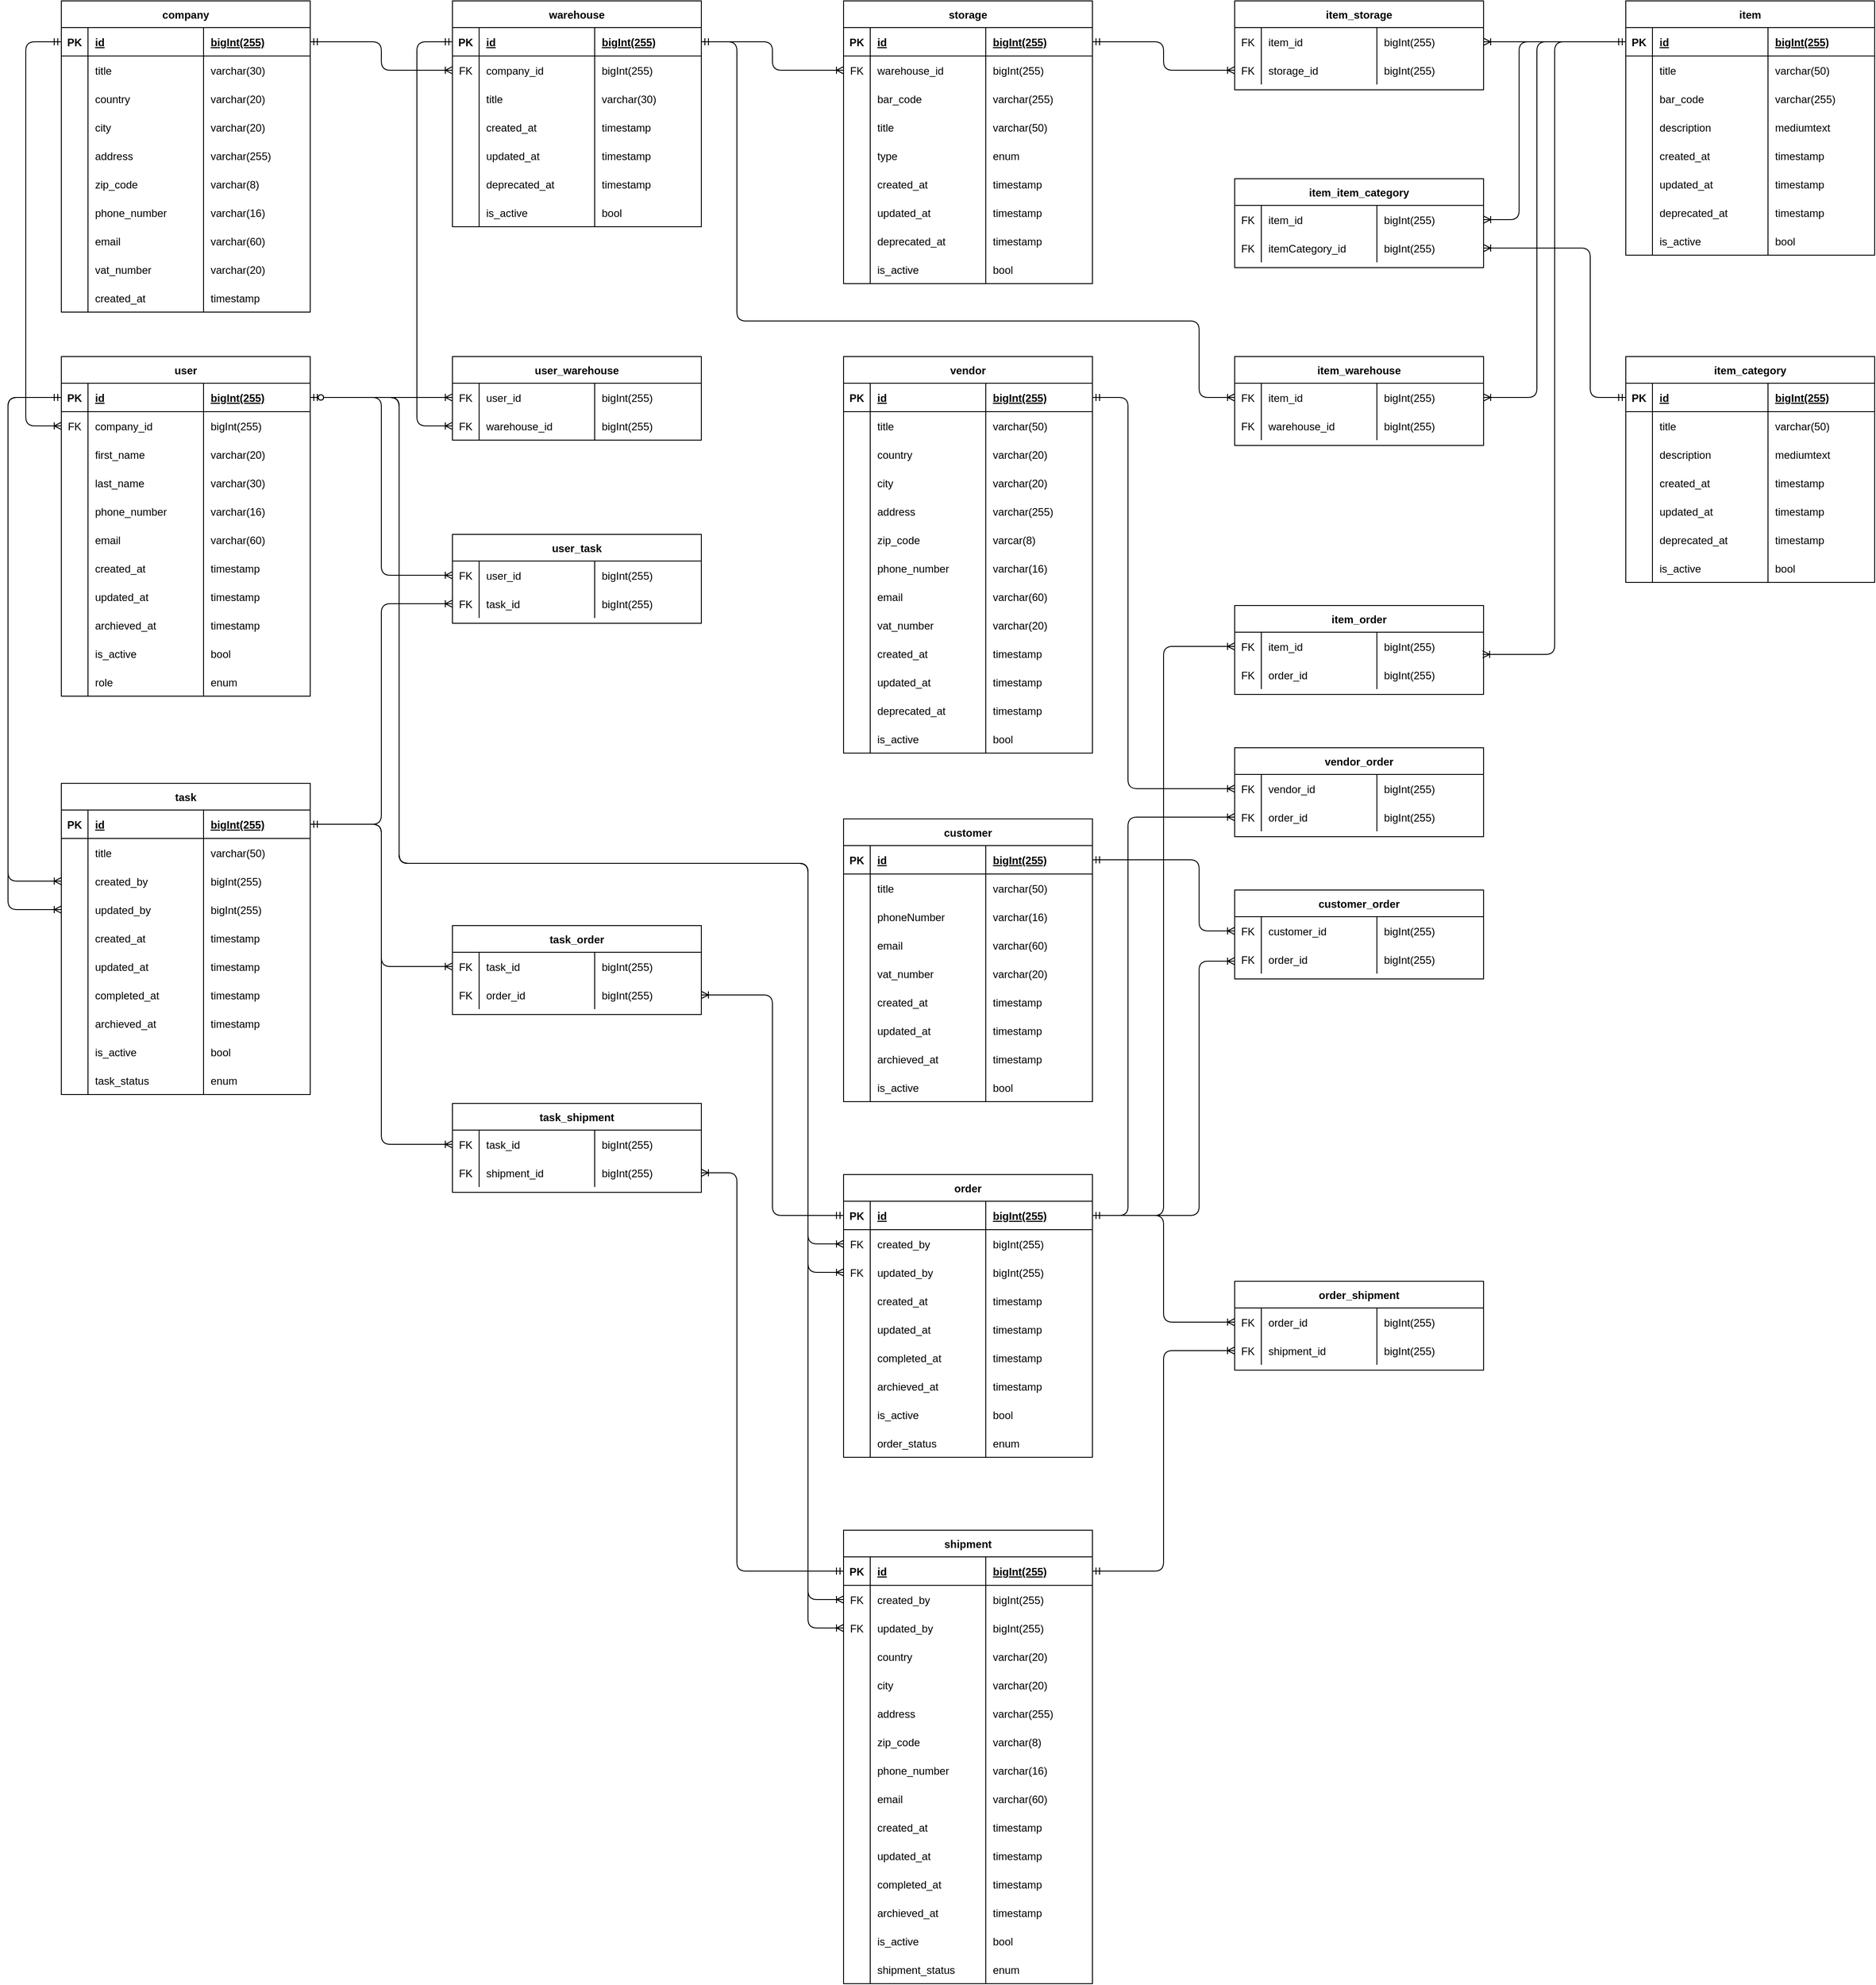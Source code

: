 <mxfile version="14.5.3" type="device"><diagram id="R2lEEEUBdFMjLlhIrx00" name="Page-1"><mxGraphModel dx="1662" dy="747" grid="1" gridSize="10" guides="1" tooltips="1" connect="1" arrows="1" fold="1" page="1" pageScale="1" pageWidth="850" pageHeight="1100" math="0" shadow="0" extFonts="Permanent Marker^https://fonts.googleapis.com/css?family=Permanent+Marker"><root><mxCell id="0"/><mxCell id="1" parent="0"/><mxCell id="jSvhgpGt9yg3s4dM3sEB-1" value="company" style="shape=table;startSize=30;container=1;collapsible=1;childLayout=tableLayout;fixedRows=1;rowLines=0;fontStyle=1;align=center;resizeLast=1;" parent="1" vertex="1"><mxGeometry x="80" y="40" width="280" height="350" as="geometry"/></mxCell><mxCell id="jSvhgpGt9yg3s4dM3sEB-2" value="" style="shape=partialRectangle;collapsible=0;dropTarget=0;pointerEvents=0;fillColor=none;top=0;left=0;bottom=1;right=0;points=[[0,0.5],[1,0.5]];portConstraint=eastwest;" parent="jSvhgpGt9yg3s4dM3sEB-1" vertex="1"><mxGeometry y="30" width="280" height="32" as="geometry"/></mxCell><mxCell id="jSvhgpGt9yg3s4dM3sEB-3" value="PK" style="shape=partialRectangle;connectable=0;fillColor=none;top=0;left=0;bottom=0;right=0;fontStyle=1;overflow=hidden;" parent="jSvhgpGt9yg3s4dM3sEB-2" vertex="1"><mxGeometry width="30" height="32" as="geometry"/></mxCell><mxCell id="jSvhgpGt9yg3s4dM3sEB-4" value="id" style="shape=partialRectangle;connectable=0;fillColor=none;top=0;left=0;bottom=0;right=0;align=left;spacingLeft=6;fontStyle=5;overflow=hidden;" parent="jSvhgpGt9yg3s4dM3sEB-2" vertex="1"><mxGeometry x="30" width="130" height="32" as="geometry"/></mxCell><mxCell id="jSvhgpGt9yg3s4dM3sEB-5" value="bigInt(255)" style="shape=partialRectangle;connectable=0;fillColor=none;top=0;left=0;bottom=0;right=0;align=left;spacingLeft=6;fontStyle=5;overflow=hidden;" parent="jSvhgpGt9yg3s4dM3sEB-2" vertex="1"><mxGeometry x="160" width="120" height="32" as="geometry"/></mxCell><mxCell id="jSvhgpGt9yg3s4dM3sEB-6" value="" style="shape=partialRectangle;collapsible=0;dropTarget=0;pointerEvents=0;fillColor=none;top=0;left=0;bottom=0;right=0;points=[[0,0.5],[1,0.5]];portConstraint=eastwest;" parent="jSvhgpGt9yg3s4dM3sEB-1" vertex="1"><mxGeometry y="62" width="280" height="32" as="geometry"/></mxCell><mxCell id="jSvhgpGt9yg3s4dM3sEB-7" value="" style="shape=partialRectangle;connectable=0;fillColor=none;top=0;left=0;bottom=0;right=0;editable=1;overflow=hidden;" parent="jSvhgpGt9yg3s4dM3sEB-6" vertex="1"><mxGeometry width="30" height="32" as="geometry"/></mxCell><mxCell id="jSvhgpGt9yg3s4dM3sEB-8" value="title" style="shape=partialRectangle;connectable=0;fillColor=none;top=0;left=0;bottom=0;right=0;align=left;spacingLeft=6;overflow=hidden;" parent="jSvhgpGt9yg3s4dM3sEB-6" vertex="1"><mxGeometry x="30" width="130" height="32" as="geometry"/></mxCell><mxCell id="jSvhgpGt9yg3s4dM3sEB-9" value="varchar(30)" style="shape=partialRectangle;connectable=0;fillColor=none;top=0;left=0;bottom=0;right=0;align=left;spacingLeft=6;overflow=hidden;" parent="jSvhgpGt9yg3s4dM3sEB-6" vertex="1"><mxGeometry x="160" width="120" height="32" as="geometry"/></mxCell><mxCell id="jSvhgpGt9yg3s4dM3sEB-10" value="" style="shape=partialRectangle;collapsible=0;dropTarget=0;pointerEvents=0;fillColor=none;top=0;left=0;bottom=0;right=0;points=[[0,0.5],[1,0.5]];portConstraint=eastwest;" parent="jSvhgpGt9yg3s4dM3sEB-1" vertex="1"><mxGeometry y="94" width="280" height="32" as="geometry"/></mxCell><mxCell id="jSvhgpGt9yg3s4dM3sEB-11" value="" style="shape=partialRectangle;connectable=0;fillColor=none;top=0;left=0;bottom=0;right=0;editable=1;overflow=hidden;" parent="jSvhgpGt9yg3s4dM3sEB-10" vertex="1"><mxGeometry width="30" height="32" as="geometry"/></mxCell><mxCell id="jSvhgpGt9yg3s4dM3sEB-12" value="country" style="shape=partialRectangle;connectable=0;fillColor=none;top=0;left=0;bottom=0;right=0;align=left;spacingLeft=6;overflow=hidden;" parent="jSvhgpGt9yg3s4dM3sEB-10" vertex="1"><mxGeometry x="30" width="130" height="32" as="geometry"/></mxCell><mxCell id="jSvhgpGt9yg3s4dM3sEB-13" value="varchar(20)" style="shape=partialRectangle;connectable=0;fillColor=none;top=0;left=0;bottom=0;right=0;align=left;spacingLeft=6;overflow=hidden;" parent="jSvhgpGt9yg3s4dM3sEB-10" vertex="1"><mxGeometry x="160" width="120" height="32" as="geometry"/></mxCell><mxCell id="jSvhgpGt9yg3s4dM3sEB-14" value="" style="shape=partialRectangle;collapsible=0;dropTarget=0;pointerEvents=0;fillColor=none;top=0;left=0;bottom=0;right=0;points=[[0,0.5],[1,0.5]];portConstraint=eastwest;" parent="jSvhgpGt9yg3s4dM3sEB-1" vertex="1"><mxGeometry y="126" width="280" height="32" as="geometry"/></mxCell><mxCell id="jSvhgpGt9yg3s4dM3sEB-15" value="" style="shape=partialRectangle;connectable=0;fillColor=none;top=0;left=0;bottom=0;right=0;editable=1;overflow=hidden;" parent="jSvhgpGt9yg3s4dM3sEB-14" vertex="1"><mxGeometry width="30" height="32" as="geometry"/></mxCell><mxCell id="jSvhgpGt9yg3s4dM3sEB-16" value="city" style="shape=partialRectangle;connectable=0;fillColor=none;top=0;left=0;bottom=0;right=0;align=left;spacingLeft=6;overflow=hidden;" parent="jSvhgpGt9yg3s4dM3sEB-14" vertex="1"><mxGeometry x="30" width="130" height="32" as="geometry"/></mxCell><mxCell id="jSvhgpGt9yg3s4dM3sEB-17" value="varchar(20)" style="shape=partialRectangle;connectable=0;fillColor=none;top=0;left=0;bottom=0;right=0;align=left;spacingLeft=6;overflow=hidden;" parent="jSvhgpGt9yg3s4dM3sEB-14" vertex="1"><mxGeometry x="160" width="120" height="32" as="geometry"/></mxCell><mxCell id="jSvhgpGt9yg3s4dM3sEB-18" value="" style="shape=partialRectangle;collapsible=0;dropTarget=0;pointerEvents=0;fillColor=none;top=0;left=0;bottom=0;right=0;points=[[0,0.5],[1,0.5]];portConstraint=eastwest;" parent="jSvhgpGt9yg3s4dM3sEB-1" vertex="1"><mxGeometry y="158" width="280" height="32" as="geometry"/></mxCell><mxCell id="jSvhgpGt9yg3s4dM3sEB-19" value="" style="shape=partialRectangle;connectable=0;fillColor=none;top=0;left=0;bottom=0;right=0;editable=1;overflow=hidden;" parent="jSvhgpGt9yg3s4dM3sEB-18" vertex="1"><mxGeometry width="30" height="32" as="geometry"/></mxCell><mxCell id="jSvhgpGt9yg3s4dM3sEB-20" value="address" style="shape=partialRectangle;connectable=0;fillColor=none;top=0;left=0;bottom=0;right=0;align=left;spacingLeft=6;overflow=hidden;" parent="jSvhgpGt9yg3s4dM3sEB-18" vertex="1"><mxGeometry x="30" width="130" height="32" as="geometry"/></mxCell><mxCell id="jSvhgpGt9yg3s4dM3sEB-21" value="varchar(255)" style="shape=partialRectangle;connectable=0;fillColor=none;top=0;left=0;bottom=0;right=0;align=left;spacingLeft=6;overflow=hidden;" parent="jSvhgpGt9yg3s4dM3sEB-18" vertex="1"><mxGeometry x="160" width="120" height="32" as="geometry"/></mxCell><mxCell id="jSvhgpGt9yg3s4dM3sEB-24" style="shape=partialRectangle;collapsible=0;dropTarget=0;pointerEvents=0;fillColor=none;top=0;left=0;bottom=0;right=0;points=[[0,0.5],[1,0.5]];portConstraint=eastwest;" parent="jSvhgpGt9yg3s4dM3sEB-1" vertex="1"><mxGeometry y="190" width="280" height="32" as="geometry"/></mxCell><mxCell id="jSvhgpGt9yg3s4dM3sEB-25" style="shape=partialRectangle;connectable=0;fillColor=none;top=0;left=0;bottom=0;right=0;editable=1;overflow=hidden;" parent="jSvhgpGt9yg3s4dM3sEB-24" vertex="1"><mxGeometry width="30" height="32" as="geometry"/></mxCell><mxCell id="jSvhgpGt9yg3s4dM3sEB-26" value="zip_code" style="shape=partialRectangle;connectable=0;fillColor=none;top=0;left=0;bottom=0;right=0;align=left;spacingLeft=6;overflow=hidden;" parent="jSvhgpGt9yg3s4dM3sEB-24" vertex="1"><mxGeometry x="30" width="130" height="32" as="geometry"/></mxCell><mxCell id="jSvhgpGt9yg3s4dM3sEB-27" value="varchar(8)" style="shape=partialRectangle;connectable=0;fillColor=none;top=0;left=0;bottom=0;right=0;align=left;spacingLeft=6;overflow=hidden;" parent="jSvhgpGt9yg3s4dM3sEB-24" vertex="1"><mxGeometry x="160" width="120" height="32" as="geometry"/></mxCell><mxCell id="jSvhgpGt9yg3s4dM3sEB-28" style="shape=partialRectangle;collapsible=0;dropTarget=0;pointerEvents=0;fillColor=none;top=0;left=0;bottom=0;right=0;points=[[0,0.5],[1,0.5]];portConstraint=eastwest;" parent="jSvhgpGt9yg3s4dM3sEB-1" vertex="1"><mxGeometry y="222" width="280" height="32" as="geometry"/></mxCell><mxCell id="jSvhgpGt9yg3s4dM3sEB-29" style="shape=partialRectangle;connectable=0;fillColor=none;top=0;left=0;bottom=0;right=0;editable=1;overflow=hidden;" parent="jSvhgpGt9yg3s4dM3sEB-28" vertex="1"><mxGeometry width="30" height="32" as="geometry"/></mxCell><mxCell id="jSvhgpGt9yg3s4dM3sEB-30" value="phone_number" style="shape=partialRectangle;connectable=0;fillColor=none;top=0;left=0;bottom=0;right=0;align=left;spacingLeft=6;overflow=hidden;" parent="jSvhgpGt9yg3s4dM3sEB-28" vertex="1"><mxGeometry x="30" width="130" height="32" as="geometry"/></mxCell><mxCell id="jSvhgpGt9yg3s4dM3sEB-31" value="varchar(16)" style="shape=partialRectangle;connectable=0;fillColor=none;top=0;left=0;bottom=0;right=0;align=left;spacingLeft=6;overflow=hidden;" parent="jSvhgpGt9yg3s4dM3sEB-28" vertex="1"><mxGeometry x="160" width="120" height="32" as="geometry"/></mxCell><mxCell id="jSvhgpGt9yg3s4dM3sEB-32" style="shape=partialRectangle;collapsible=0;dropTarget=0;pointerEvents=0;fillColor=none;top=0;left=0;bottom=0;right=0;points=[[0,0.5],[1,0.5]];portConstraint=eastwest;" parent="jSvhgpGt9yg3s4dM3sEB-1" vertex="1"><mxGeometry y="254" width="280" height="32" as="geometry"/></mxCell><mxCell id="jSvhgpGt9yg3s4dM3sEB-33" style="shape=partialRectangle;connectable=0;fillColor=none;top=0;left=0;bottom=0;right=0;editable=1;overflow=hidden;" parent="jSvhgpGt9yg3s4dM3sEB-32" vertex="1"><mxGeometry width="30" height="32" as="geometry"/></mxCell><mxCell id="jSvhgpGt9yg3s4dM3sEB-34" value="email" style="shape=partialRectangle;connectable=0;fillColor=none;top=0;left=0;bottom=0;right=0;align=left;spacingLeft=6;overflow=hidden;" parent="jSvhgpGt9yg3s4dM3sEB-32" vertex="1"><mxGeometry x="30" width="130" height="32" as="geometry"/></mxCell><mxCell id="jSvhgpGt9yg3s4dM3sEB-35" value="varchar(60)" style="shape=partialRectangle;connectable=0;fillColor=none;top=0;left=0;bottom=0;right=0;align=left;spacingLeft=6;overflow=hidden;" parent="jSvhgpGt9yg3s4dM3sEB-32" vertex="1"><mxGeometry x="160" width="120" height="32" as="geometry"/></mxCell><mxCell id="jSvhgpGt9yg3s4dM3sEB-36" style="shape=partialRectangle;collapsible=0;dropTarget=0;pointerEvents=0;fillColor=none;top=0;left=0;bottom=0;right=0;points=[[0,0.5],[1,0.5]];portConstraint=eastwest;" parent="jSvhgpGt9yg3s4dM3sEB-1" vertex="1"><mxGeometry y="286" width="280" height="32" as="geometry"/></mxCell><mxCell id="jSvhgpGt9yg3s4dM3sEB-37" style="shape=partialRectangle;connectable=0;fillColor=none;top=0;left=0;bottom=0;right=0;editable=1;overflow=hidden;" parent="jSvhgpGt9yg3s4dM3sEB-36" vertex="1"><mxGeometry width="30" height="32" as="geometry"/></mxCell><mxCell id="jSvhgpGt9yg3s4dM3sEB-38" value="vat_number" style="shape=partialRectangle;connectable=0;fillColor=none;top=0;left=0;bottom=0;right=0;align=left;spacingLeft=6;overflow=hidden;" parent="jSvhgpGt9yg3s4dM3sEB-36" vertex="1"><mxGeometry x="30" width="130" height="32" as="geometry"/></mxCell><mxCell id="jSvhgpGt9yg3s4dM3sEB-39" value="varchar(20)" style="shape=partialRectangle;connectable=0;fillColor=none;top=0;left=0;bottom=0;right=0;align=left;spacingLeft=6;overflow=hidden;" parent="jSvhgpGt9yg3s4dM3sEB-36" vertex="1"><mxGeometry x="160" width="120" height="32" as="geometry"/></mxCell><mxCell id="jSvhgpGt9yg3s4dM3sEB-40" style="shape=partialRectangle;collapsible=0;dropTarget=0;pointerEvents=0;fillColor=none;top=0;left=0;bottom=0;right=0;points=[[0,0.5],[1,0.5]];portConstraint=eastwest;" parent="jSvhgpGt9yg3s4dM3sEB-1" vertex="1"><mxGeometry y="318" width="280" height="32" as="geometry"/></mxCell><mxCell id="jSvhgpGt9yg3s4dM3sEB-41" style="shape=partialRectangle;connectable=0;fillColor=none;top=0;left=0;bottom=0;right=0;editable=1;overflow=hidden;" parent="jSvhgpGt9yg3s4dM3sEB-40" vertex="1"><mxGeometry width="30" height="32" as="geometry"/></mxCell><mxCell id="jSvhgpGt9yg3s4dM3sEB-42" value="created_at" style="shape=partialRectangle;connectable=0;fillColor=none;top=0;left=0;bottom=0;right=0;align=left;spacingLeft=6;overflow=hidden;" parent="jSvhgpGt9yg3s4dM3sEB-40" vertex="1"><mxGeometry x="30" width="130" height="32" as="geometry"/></mxCell><mxCell id="jSvhgpGt9yg3s4dM3sEB-43" value="timestamp" style="shape=partialRectangle;connectable=0;fillColor=none;top=0;left=0;bottom=0;right=0;align=left;spacingLeft=6;overflow=hidden;" parent="jSvhgpGt9yg3s4dM3sEB-40" vertex="1"><mxGeometry x="160" width="120" height="32" as="geometry"/></mxCell><mxCell id="jSvhgpGt9yg3s4dM3sEB-61" value="warehouse" style="shape=table;startSize=30;container=1;collapsible=1;childLayout=tableLayout;fixedRows=1;rowLines=0;fontStyle=1;align=center;resizeLast=1;" parent="1" vertex="1"><mxGeometry x="520" y="40" width="280" height="254" as="geometry"/></mxCell><mxCell id="jSvhgpGt9yg3s4dM3sEB-62" value="" style="shape=partialRectangle;collapsible=0;dropTarget=0;pointerEvents=0;fillColor=none;top=0;left=0;bottom=1;right=0;points=[[0,0.5],[1,0.5]];portConstraint=eastwest;" parent="jSvhgpGt9yg3s4dM3sEB-61" vertex="1"><mxGeometry y="30" width="280" height="32" as="geometry"/></mxCell><mxCell id="jSvhgpGt9yg3s4dM3sEB-63" value="PK" style="shape=partialRectangle;connectable=0;fillColor=none;top=0;left=0;bottom=0;right=0;fontStyle=1;overflow=hidden;" parent="jSvhgpGt9yg3s4dM3sEB-62" vertex="1"><mxGeometry width="30" height="32" as="geometry"/></mxCell><mxCell id="jSvhgpGt9yg3s4dM3sEB-64" value="id" style="shape=partialRectangle;connectable=0;fillColor=none;top=0;left=0;bottom=0;right=0;align=left;spacingLeft=6;fontStyle=5;overflow=hidden;" parent="jSvhgpGt9yg3s4dM3sEB-62" vertex="1"><mxGeometry x="30" width="130" height="32" as="geometry"/></mxCell><mxCell id="jSvhgpGt9yg3s4dM3sEB-65" value="bigInt(255)" style="shape=partialRectangle;connectable=0;fillColor=none;top=0;left=0;bottom=0;right=0;align=left;spacingLeft=6;fontStyle=5;overflow=hidden;" parent="jSvhgpGt9yg3s4dM3sEB-62" vertex="1"><mxGeometry x="160" width="120" height="32" as="geometry"/></mxCell><mxCell id="jSvhgpGt9yg3s4dM3sEB-67" value="" style="shape=partialRectangle;collapsible=0;dropTarget=0;pointerEvents=0;fillColor=none;top=0;left=0;bottom=0;right=0;points=[[0,0.5],[1,0.5]];portConstraint=eastwest;" parent="jSvhgpGt9yg3s4dM3sEB-61" vertex="1"><mxGeometry y="62" width="280" height="32" as="geometry"/></mxCell><mxCell id="jSvhgpGt9yg3s4dM3sEB-68" value="FK" style="shape=partialRectangle;connectable=0;fillColor=none;top=0;left=0;bottom=0;right=0;editable=1;overflow=hidden;" parent="jSvhgpGt9yg3s4dM3sEB-67" vertex="1"><mxGeometry width="30" height="32" as="geometry"/></mxCell><mxCell id="jSvhgpGt9yg3s4dM3sEB-69" value="company_id" style="shape=partialRectangle;connectable=0;fillColor=none;top=0;left=0;bottom=0;right=0;align=left;spacingLeft=6;overflow=hidden;" parent="jSvhgpGt9yg3s4dM3sEB-67" vertex="1"><mxGeometry x="30" width="130" height="32" as="geometry"/></mxCell><mxCell id="jSvhgpGt9yg3s4dM3sEB-70" value="bigInt(255)" style="shape=partialRectangle;connectable=0;fillColor=none;top=0;left=0;bottom=0;right=0;align=left;spacingLeft=6;overflow=hidden;" parent="jSvhgpGt9yg3s4dM3sEB-67" vertex="1"><mxGeometry x="160" width="120" height="32" as="geometry"/></mxCell><mxCell id="jSvhgpGt9yg3s4dM3sEB-124" style="shape=partialRectangle;collapsible=0;dropTarget=0;pointerEvents=0;fillColor=none;top=0;left=0;bottom=0;right=0;points=[[0,0.5],[1,0.5]];portConstraint=eastwest;" parent="jSvhgpGt9yg3s4dM3sEB-61" vertex="1"><mxGeometry y="94" width="280" height="32" as="geometry"/></mxCell><mxCell id="jSvhgpGt9yg3s4dM3sEB-125" style="shape=partialRectangle;connectable=0;fillColor=none;top=0;left=0;bottom=0;right=0;editable=1;overflow=hidden;" parent="jSvhgpGt9yg3s4dM3sEB-124" vertex="1"><mxGeometry width="30" height="32" as="geometry"/></mxCell><mxCell id="jSvhgpGt9yg3s4dM3sEB-126" value="title" style="shape=partialRectangle;connectable=0;fillColor=none;top=0;left=0;bottom=0;right=0;align=left;spacingLeft=6;overflow=hidden;" parent="jSvhgpGt9yg3s4dM3sEB-124" vertex="1"><mxGeometry x="30" width="130" height="32" as="geometry"/></mxCell><mxCell id="jSvhgpGt9yg3s4dM3sEB-127" value="varchar(30)" style="shape=partialRectangle;connectable=0;fillColor=none;top=0;left=0;bottom=0;right=0;align=left;spacingLeft=6;overflow=hidden;" parent="jSvhgpGt9yg3s4dM3sEB-124" vertex="1"><mxGeometry x="160" width="120" height="32" as="geometry"/></mxCell><mxCell id="jSvhgpGt9yg3s4dM3sEB-107" style="shape=partialRectangle;collapsible=0;dropTarget=0;pointerEvents=0;fillColor=none;top=0;left=0;bottom=0;right=0;points=[[0,0.5],[1,0.5]];portConstraint=eastwest;" parent="jSvhgpGt9yg3s4dM3sEB-61" vertex="1"><mxGeometry y="126" width="280" height="32" as="geometry"/></mxCell><mxCell id="jSvhgpGt9yg3s4dM3sEB-108" style="shape=partialRectangle;connectable=0;fillColor=none;top=0;left=0;bottom=0;right=0;editable=1;overflow=hidden;" parent="jSvhgpGt9yg3s4dM3sEB-107" vertex="1"><mxGeometry width="30" height="32" as="geometry"/></mxCell><mxCell id="jSvhgpGt9yg3s4dM3sEB-109" value="created_at" style="shape=partialRectangle;connectable=0;fillColor=none;top=0;left=0;bottom=0;right=0;align=left;spacingLeft=6;overflow=hidden;" parent="jSvhgpGt9yg3s4dM3sEB-107" vertex="1"><mxGeometry x="30" width="130" height="32" as="geometry"/></mxCell><mxCell id="jSvhgpGt9yg3s4dM3sEB-110" value="timestamp" style="shape=partialRectangle;connectable=0;fillColor=none;top=0;left=0;bottom=0;right=0;align=left;spacingLeft=6;overflow=hidden;" parent="jSvhgpGt9yg3s4dM3sEB-107" vertex="1"><mxGeometry x="160" width="120" height="32" as="geometry"/></mxCell><mxCell id="jSvhgpGt9yg3s4dM3sEB-250" style="shape=partialRectangle;collapsible=0;dropTarget=0;pointerEvents=0;fillColor=none;top=0;left=0;bottom=0;right=0;points=[[0,0.5],[1,0.5]];portConstraint=eastwest;" parent="jSvhgpGt9yg3s4dM3sEB-61" vertex="1"><mxGeometry y="158" width="280" height="32" as="geometry"/></mxCell><mxCell id="jSvhgpGt9yg3s4dM3sEB-251" style="shape=partialRectangle;connectable=0;fillColor=none;top=0;left=0;bottom=0;right=0;editable=1;overflow=hidden;" parent="jSvhgpGt9yg3s4dM3sEB-250" vertex="1"><mxGeometry width="30" height="32" as="geometry"/></mxCell><mxCell id="jSvhgpGt9yg3s4dM3sEB-252" value="updated_at" style="shape=partialRectangle;connectable=0;fillColor=none;top=0;left=0;bottom=0;right=0;align=left;spacingLeft=6;overflow=hidden;" parent="jSvhgpGt9yg3s4dM3sEB-250" vertex="1"><mxGeometry x="30" width="130" height="32" as="geometry"/></mxCell><mxCell id="jSvhgpGt9yg3s4dM3sEB-253" value="timestamp" style="shape=partialRectangle;connectable=0;fillColor=none;top=0;left=0;bottom=0;right=0;align=left;spacingLeft=6;overflow=hidden;" parent="jSvhgpGt9yg3s4dM3sEB-250" vertex="1"><mxGeometry x="160" width="120" height="32" as="geometry"/></mxCell><mxCell id="jSvhgpGt9yg3s4dM3sEB-254" style="shape=partialRectangle;collapsible=0;dropTarget=0;pointerEvents=0;fillColor=none;top=0;left=0;bottom=0;right=0;points=[[0,0.5],[1,0.5]];portConstraint=eastwest;" parent="jSvhgpGt9yg3s4dM3sEB-61" vertex="1"><mxGeometry y="190" width="280" height="32" as="geometry"/></mxCell><mxCell id="jSvhgpGt9yg3s4dM3sEB-255" style="shape=partialRectangle;connectable=0;fillColor=none;top=0;left=0;bottom=0;right=0;editable=1;overflow=hidden;" parent="jSvhgpGt9yg3s4dM3sEB-254" vertex="1"><mxGeometry width="30" height="32" as="geometry"/></mxCell><mxCell id="jSvhgpGt9yg3s4dM3sEB-256" value="deprecated_at" style="shape=partialRectangle;connectable=0;fillColor=none;top=0;left=0;bottom=0;right=0;align=left;spacingLeft=6;overflow=hidden;" parent="jSvhgpGt9yg3s4dM3sEB-254" vertex="1"><mxGeometry x="30" width="130" height="32" as="geometry"/></mxCell><mxCell id="jSvhgpGt9yg3s4dM3sEB-257" value="timestamp" style="shape=partialRectangle;connectable=0;fillColor=none;top=0;left=0;bottom=0;right=0;align=left;spacingLeft=6;overflow=hidden;" parent="jSvhgpGt9yg3s4dM3sEB-254" vertex="1"><mxGeometry x="160" width="120" height="32" as="geometry"/></mxCell><mxCell id="jSvhgpGt9yg3s4dM3sEB-112" style="shape=partialRectangle;collapsible=0;dropTarget=0;pointerEvents=0;fillColor=none;top=0;left=0;bottom=0;right=0;points=[[0,0.5],[1,0.5]];portConstraint=eastwest;" parent="jSvhgpGt9yg3s4dM3sEB-61" vertex="1"><mxGeometry y="222" width="280" height="32" as="geometry"/></mxCell><mxCell id="jSvhgpGt9yg3s4dM3sEB-113" style="shape=partialRectangle;connectable=0;fillColor=none;top=0;left=0;bottom=0;right=0;editable=1;overflow=hidden;" parent="jSvhgpGt9yg3s4dM3sEB-112" vertex="1"><mxGeometry width="30" height="32" as="geometry"/></mxCell><mxCell id="jSvhgpGt9yg3s4dM3sEB-114" value="is_active" style="shape=partialRectangle;connectable=0;fillColor=none;top=0;left=0;bottom=0;right=0;align=left;spacingLeft=6;overflow=hidden;" parent="jSvhgpGt9yg3s4dM3sEB-112" vertex="1"><mxGeometry x="30" width="130" height="32" as="geometry"/></mxCell><mxCell id="jSvhgpGt9yg3s4dM3sEB-115" value="bool" style="shape=partialRectangle;connectable=0;fillColor=none;top=0;left=0;bottom=0;right=0;align=left;spacingLeft=6;overflow=hidden;" parent="jSvhgpGt9yg3s4dM3sEB-112" vertex="1"><mxGeometry x="160" width="120" height="32" as="geometry"/></mxCell><mxCell id="jSvhgpGt9yg3s4dM3sEB-129" value="storage" style="shape=table;startSize=30;container=1;collapsible=1;childLayout=tableLayout;fixedRows=1;rowLines=0;fontStyle=1;align=center;resizeLast=1;" parent="1" vertex="1"><mxGeometry x="960" y="40" width="280" height="318" as="geometry"/></mxCell><mxCell id="jSvhgpGt9yg3s4dM3sEB-130" value="" style="shape=partialRectangle;collapsible=0;dropTarget=0;pointerEvents=0;fillColor=none;top=0;left=0;bottom=1;right=0;points=[[0,0.5],[1,0.5]];portConstraint=eastwest;" parent="jSvhgpGt9yg3s4dM3sEB-129" vertex="1"><mxGeometry y="30" width="280" height="32" as="geometry"/></mxCell><mxCell id="jSvhgpGt9yg3s4dM3sEB-131" value="PK" style="shape=partialRectangle;connectable=0;fillColor=none;top=0;left=0;bottom=0;right=0;fontStyle=1;overflow=hidden;" parent="jSvhgpGt9yg3s4dM3sEB-130" vertex="1"><mxGeometry width="30" height="32" as="geometry"/></mxCell><mxCell id="jSvhgpGt9yg3s4dM3sEB-132" value="id" style="shape=partialRectangle;connectable=0;fillColor=none;top=0;left=0;bottom=0;right=0;align=left;spacingLeft=6;fontStyle=5;overflow=hidden;" parent="jSvhgpGt9yg3s4dM3sEB-130" vertex="1"><mxGeometry x="30" width="130" height="32" as="geometry"/></mxCell><mxCell id="jSvhgpGt9yg3s4dM3sEB-133" value="bigInt(255)" style="shape=partialRectangle;connectable=0;fillColor=none;top=0;left=0;bottom=0;right=0;align=left;spacingLeft=6;fontStyle=5;overflow=hidden;" parent="jSvhgpGt9yg3s4dM3sEB-130" vertex="1"><mxGeometry x="160" width="120" height="32" as="geometry"/></mxCell><mxCell id="jSvhgpGt9yg3s4dM3sEB-135" value="" style="shape=partialRectangle;collapsible=0;dropTarget=0;pointerEvents=0;fillColor=none;top=0;left=0;bottom=0;right=0;points=[[0,0.5],[1,0.5]];portConstraint=eastwest;" parent="jSvhgpGt9yg3s4dM3sEB-129" vertex="1"><mxGeometry y="62" width="280" height="32" as="geometry"/></mxCell><mxCell id="jSvhgpGt9yg3s4dM3sEB-136" value="FK" style="shape=partialRectangle;connectable=0;fillColor=none;top=0;left=0;bottom=0;right=0;editable=1;overflow=hidden;" parent="jSvhgpGt9yg3s4dM3sEB-135" vertex="1"><mxGeometry width="30" height="32" as="geometry"/></mxCell><mxCell id="jSvhgpGt9yg3s4dM3sEB-137" value="warehouse_id" style="shape=partialRectangle;connectable=0;fillColor=none;top=0;left=0;bottom=0;right=0;align=left;spacingLeft=6;overflow=hidden;" parent="jSvhgpGt9yg3s4dM3sEB-135" vertex="1"><mxGeometry x="30" width="130" height="32" as="geometry"/></mxCell><mxCell id="jSvhgpGt9yg3s4dM3sEB-138" value="bigInt(255)" style="shape=partialRectangle;connectable=0;fillColor=none;top=0;left=0;bottom=0;right=0;align=left;spacingLeft=6;overflow=hidden;" parent="jSvhgpGt9yg3s4dM3sEB-135" vertex="1"><mxGeometry x="160" width="120" height="32" as="geometry"/></mxCell><mxCell id="jSvhgpGt9yg3s4dM3sEB-427" style="shape=partialRectangle;collapsible=0;dropTarget=0;pointerEvents=0;fillColor=none;top=0;left=0;bottom=0;right=0;points=[[0,0.5],[1,0.5]];portConstraint=eastwest;" parent="jSvhgpGt9yg3s4dM3sEB-129" vertex="1"><mxGeometry y="94" width="280" height="32" as="geometry"/></mxCell><mxCell id="jSvhgpGt9yg3s4dM3sEB-428" style="shape=partialRectangle;connectable=0;fillColor=none;top=0;left=0;bottom=0;right=0;editable=1;overflow=hidden;" parent="jSvhgpGt9yg3s4dM3sEB-427" vertex="1"><mxGeometry width="30" height="32" as="geometry"/></mxCell><mxCell id="jSvhgpGt9yg3s4dM3sEB-429" value="bar_code" style="shape=partialRectangle;connectable=0;fillColor=none;top=0;left=0;bottom=0;right=0;align=left;spacingLeft=6;overflow=hidden;" parent="jSvhgpGt9yg3s4dM3sEB-427" vertex="1"><mxGeometry x="30" width="130" height="32" as="geometry"/></mxCell><mxCell id="jSvhgpGt9yg3s4dM3sEB-430" value="varchar(255)" style="shape=partialRectangle;connectable=0;fillColor=none;top=0;left=0;bottom=0;right=0;align=left;spacingLeft=6;overflow=hidden;" parent="jSvhgpGt9yg3s4dM3sEB-427" vertex="1"><mxGeometry x="160" width="120" height="32" as="geometry"/></mxCell><mxCell id="jSvhgpGt9yg3s4dM3sEB-140" style="shape=partialRectangle;collapsible=0;dropTarget=0;pointerEvents=0;fillColor=none;top=0;left=0;bottom=0;right=0;points=[[0,0.5],[1,0.5]];portConstraint=eastwest;" parent="jSvhgpGt9yg3s4dM3sEB-129" vertex="1"><mxGeometry y="126" width="280" height="32" as="geometry"/></mxCell><mxCell id="jSvhgpGt9yg3s4dM3sEB-141" style="shape=partialRectangle;connectable=0;fillColor=none;top=0;left=0;bottom=0;right=0;editable=1;overflow=hidden;" parent="jSvhgpGt9yg3s4dM3sEB-140" vertex="1"><mxGeometry width="30" height="32" as="geometry"/></mxCell><mxCell id="jSvhgpGt9yg3s4dM3sEB-142" value="title" style="shape=partialRectangle;connectable=0;fillColor=none;top=0;left=0;bottom=0;right=0;align=left;spacingLeft=6;overflow=hidden;" parent="jSvhgpGt9yg3s4dM3sEB-140" vertex="1"><mxGeometry x="30" width="130" height="32" as="geometry"/></mxCell><mxCell id="jSvhgpGt9yg3s4dM3sEB-143" value="varchar(50)" style="shape=partialRectangle;connectable=0;fillColor=none;top=0;left=0;bottom=0;right=0;align=left;spacingLeft=6;overflow=hidden;" parent="jSvhgpGt9yg3s4dM3sEB-140" vertex="1"><mxGeometry x="160" width="120" height="32" as="geometry"/></mxCell><mxCell id="jSvhgpGt9yg3s4dM3sEB-157" style="shape=partialRectangle;collapsible=0;dropTarget=0;pointerEvents=0;fillColor=none;top=0;left=0;bottom=0;right=0;points=[[0,0.5],[1,0.5]];portConstraint=eastwest;" parent="jSvhgpGt9yg3s4dM3sEB-129" vertex="1"><mxGeometry y="158" width="280" height="32" as="geometry"/></mxCell><mxCell id="jSvhgpGt9yg3s4dM3sEB-158" style="shape=partialRectangle;connectable=0;fillColor=none;top=0;left=0;bottom=0;right=0;editable=1;overflow=hidden;" parent="jSvhgpGt9yg3s4dM3sEB-157" vertex="1"><mxGeometry width="30" height="32" as="geometry"/></mxCell><mxCell id="jSvhgpGt9yg3s4dM3sEB-159" value="type" style="shape=partialRectangle;connectable=0;fillColor=none;top=0;left=0;bottom=0;right=0;align=left;spacingLeft=6;overflow=hidden;" parent="jSvhgpGt9yg3s4dM3sEB-157" vertex="1"><mxGeometry x="30" width="130" height="32" as="geometry"/></mxCell><mxCell id="jSvhgpGt9yg3s4dM3sEB-160" value="enum" style="shape=partialRectangle;connectable=0;fillColor=none;top=0;left=0;bottom=0;right=0;align=left;spacingLeft=6;overflow=hidden;" parent="jSvhgpGt9yg3s4dM3sEB-157" vertex="1"><mxGeometry x="160" width="120" height="32" as="geometry"/></mxCell><mxCell id="jSvhgpGt9yg3s4dM3sEB-145" style="shape=partialRectangle;collapsible=0;dropTarget=0;pointerEvents=0;fillColor=none;top=0;left=0;bottom=0;right=0;points=[[0,0.5],[1,0.5]];portConstraint=eastwest;" parent="jSvhgpGt9yg3s4dM3sEB-129" vertex="1"><mxGeometry y="190" width="280" height="32" as="geometry"/></mxCell><mxCell id="jSvhgpGt9yg3s4dM3sEB-146" style="shape=partialRectangle;connectable=0;fillColor=none;top=0;left=0;bottom=0;right=0;editable=1;overflow=hidden;" parent="jSvhgpGt9yg3s4dM3sEB-145" vertex="1"><mxGeometry width="30" height="32" as="geometry"/></mxCell><mxCell id="jSvhgpGt9yg3s4dM3sEB-147" value="created_at" style="shape=partialRectangle;connectable=0;fillColor=none;top=0;left=0;bottom=0;right=0;align=left;spacingLeft=6;overflow=hidden;" parent="jSvhgpGt9yg3s4dM3sEB-145" vertex="1"><mxGeometry x="30" width="130" height="32" as="geometry"/></mxCell><mxCell id="jSvhgpGt9yg3s4dM3sEB-148" value="timestamp" style="shape=partialRectangle;connectable=0;fillColor=none;top=0;left=0;bottom=0;right=0;align=left;spacingLeft=6;overflow=hidden;" parent="jSvhgpGt9yg3s4dM3sEB-145" vertex="1"><mxGeometry x="160" width="120" height="32" as="geometry"/></mxCell><mxCell id="jSvhgpGt9yg3s4dM3sEB-242" style="shape=partialRectangle;collapsible=0;dropTarget=0;pointerEvents=0;fillColor=none;top=0;left=0;bottom=0;right=0;points=[[0,0.5],[1,0.5]];portConstraint=eastwest;" parent="jSvhgpGt9yg3s4dM3sEB-129" vertex="1"><mxGeometry y="222" width="280" height="32" as="geometry"/></mxCell><mxCell id="jSvhgpGt9yg3s4dM3sEB-243" style="shape=partialRectangle;connectable=0;fillColor=none;top=0;left=0;bottom=0;right=0;editable=1;overflow=hidden;" parent="jSvhgpGt9yg3s4dM3sEB-242" vertex="1"><mxGeometry width="30" height="32" as="geometry"/></mxCell><mxCell id="jSvhgpGt9yg3s4dM3sEB-244" value="updated_at" style="shape=partialRectangle;connectable=0;fillColor=none;top=0;left=0;bottom=0;right=0;align=left;spacingLeft=6;overflow=hidden;" parent="jSvhgpGt9yg3s4dM3sEB-242" vertex="1"><mxGeometry x="30" width="130" height="32" as="geometry"/></mxCell><mxCell id="jSvhgpGt9yg3s4dM3sEB-245" value="timestamp" style="shape=partialRectangle;connectable=0;fillColor=none;top=0;left=0;bottom=0;right=0;align=left;spacingLeft=6;overflow=hidden;" parent="jSvhgpGt9yg3s4dM3sEB-242" vertex="1"><mxGeometry x="160" width="120" height="32" as="geometry"/></mxCell><mxCell id="jSvhgpGt9yg3s4dM3sEB-246" style="shape=partialRectangle;collapsible=0;dropTarget=0;pointerEvents=0;fillColor=none;top=0;left=0;bottom=0;right=0;points=[[0,0.5],[1,0.5]];portConstraint=eastwest;" parent="jSvhgpGt9yg3s4dM3sEB-129" vertex="1"><mxGeometry y="254" width="280" height="32" as="geometry"/></mxCell><mxCell id="jSvhgpGt9yg3s4dM3sEB-247" style="shape=partialRectangle;connectable=0;fillColor=none;top=0;left=0;bottom=0;right=0;editable=1;overflow=hidden;" parent="jSvhgpGt9yg3s4dM3sEB-246" vertex="1"><mxGeometry width="30" height="32" as="geometry"/></mxCell><mxCell id="jSvhgpGt9yg3s4dM3sEB-248" value="deprecated_at" style="shape=partialRectangle;connectable=0;fillColor=none;top=0;left=0;bottom=0;right=0;align=left;spacingLeft=6;overflow=hidden;" parent="jSvhgpGt9yg3s4dM3sEB-246" vertex="1"><mxGeometry x="30" width="130" height="32" as="geometry"/></mxCell><mxCell id="jSvhgpGt9yg3s4dM3sEB-249" value="timestamp" style="shape=partialRectangle;connectable=0;fillColor=none;top=0;left=0;bottom=0;right=0;align=left;spacingLeft=6;overflow=hidden;" parent="jSvhgpGt9yg3s4dM3sEB-246" vertex="1"><mxGeometry x="160" width="120" height="32" as="geometry"/></mxCell><mxCell id="jSvhgpGt9yg3s4dM3sEB-150" style="shape=partialRectangle;collapsible=0;dropTarget=0;pointerEvents=0;fillColor=none;top=0;left=0;bottom=0;right=0;points=[[0,0.5],[1,0.5]];portConstraint=eastwest;" parent="jSvhgpGt9yg3s4dM3sEB-129" vertex="1"><mxGeometry y="286" width="280" height="32" as="geometry"/></mxCell><mxCell id="jSvhgpGt9yg3s4dM3sEB-151" style="shape=partialRectangle;connectable=0;fillColor=none;top=0;left=0;bottom=0;right=0;editable=1;overflow=hidden;" parent="jSvhgpGt9yg3s4dM3sEB-150" vertex="1"><mxGeometry width="30" height="32" as="geometry"/></mxCell><mxCell id="jSvhgpGt9yg3s4dM3sEB-152" value="is_active" style="shape=partialRectangle;connectable=0;fillColor=none;top=0;left=0;bottom=0;right=0;align=left;spacingLeft=6;overflow=hidden;" parent="jSvhgpGt9yg3s4dM3sEB-150" vertex="1"><mxGeometry x="30" width="130" height="32" as="geometry"/></mxCell><mxCell id="jSvhgpGt9yg3s4dM3sEB-153" value="bool" style="shape=partialRectangle;connectable=0;fillColor=none;top=0;left=0;bottom=0;right=0;align=left;spacingLeft=6;overflow=hidden;" parent="jSvhgpGt9yg3s4dM3sEB-150" vertex="1"><mxGeometry x="160" width="120" height="32" as="geometry"/></mxCell><mxCell id="jSvhgpGt9yg3s4dM3sEB-162" value="customer" style="shape=table;startSize=30;container=1;collapsible=1;childLayout=tableLayout;fixedRows=1;rowLines=0;fontStyle=1;align=center;resizeLast=1;" parent="1" vertex="1"><mxGeometry x="960" y="960" width="280" height="318" as="geometry"/></mxCell><mxCell id="jSvhgpGt9yg3s4dM3sEB-163" value="" style="shape=partialRectangle;collapsible=0;dropTarget=0;pointerEvents=0;fillColor=none;top=0;left=0;bottom=1;right=0;points=[[0,0.5],[1,0.5]];portConstraint=eastwest;" parent="jSvhgpGt9yg3s4dM3sEB-162" vertex="1"><mxGeometry y="30" width="280" height="32" as="geometry"/></mxCell><mxCell id="jSvhgpGt9yg3s4dM3sEB-164" value="PK" style="shape=partialRectangle;connectable=0;fillColor=none;top=0;left=0;bottom=0;right=0;fontStyle=1;overflow=hidden;" parent="jSvhgpGt9yg3s4dM3sEB-163" vertex="1"><mxGeometry width="30" height="32" as="geometry"/></mxCell><mxCell id="jSvhgpGt9yg3s4dM3sEB-165" value="id" style="shape=partialRectangle;connectable=0;fillColor=none;top=0;left=0;bottom=0;right=0;align=left;spacingLeft=6;fontStyle=5;overflow=hidden;" parent="jSvhgpGt9yg3s4dM3sEB-163" vertex="1"><mxGeometry x="30" width="130" height="32" as="geometry"/></mxCell><mxCell id="jSvhgpGt9yg3s4dM3sEB-166" value="bigInt(255)" style="shape=partialRectangle;connectable=0;fillColor=none;top=0;left=0;bottom=0;right=0;align=left;spacingLeft=6;fontStyle=5;overflow=hidden;" parent="jSvhgpGt9yg3s4dM3sEB-163" vertex="1"><mxGeometry x="160" width="120" height="32" as="geometry"/></mxCell><mxCell id="jSvhgpGt9yg3s4dM3sEB-171" style="shape=partialRectangle;collapsible=0;dropTarget=0;pointerEvents=0;fillColor=none;top=0;left=0;bottom=0;right=0;points=[[0,0.5],[1,0.5]];portConstraint=eastwest;" parent="jSvhgpGt9yg3s4dM3sEB-162" vertex="1"><mxGeometry y="62" width="280" height="32" as="geometry"/></mxCell><mxCell id="jSvhgpGt9yg3s4dM3sEB-172" style="shape=partialRectangle;connectable=0;fillColor=none;top=0;left=0;bottom=0;right=0;editable=1;overflow=hidden;" parent="jSvhgpGt9yg3s4dM3sEB-171" vertex="1"><mxGeometry width="30" height="32" as="geometry"/></mxCell><mxCell id="jSvhgpGt9yg3s4dM3sEB-173" value="title" style="shape=partialRectangle;connectable=0;fillColor=none;top=0;left=0;bottom=0;right=0;align=left;spacingLeft=6;overflow=hidden;" parent="jSvhgpGt9yg3s4dM3sEB-171" vertex="1"><mxGeometry x="30" width="130" height="32" as="geometry"/></mxCell><mxCell id="jSvhgpGt9yg3s4dM3sEB-174" value="varchar(50)" style="shape=partialRectangle;connectable=0;fillColor=none;top=0;left=0;bottom=0;right=0;align=left;spacingLeft=6;overflow=hidden;" parent="jSvhgpGt9yg3s4dM3sEB-171" vertex="1"><mxGeometry x="160" width="120" height="32" as="geometry"/></mxCell><mxCell id="jSvhgpGt9yg3s4dM3sEB-184" style="shape=partialRectangle;collapsible=0;dropTarget=0;pointerEvents=0;fillColor=none;top=0;left=0;bottom=0;right=0;points=[[0,0.5],[1,0.5]];portConstraint=eastwest;" parent="jSvhgpGt9yg3s4dM3sEB-162" vertex="1"><mxGeometry y="94" width="280" height="32" as="geometry"/></mxCell><mxCell id="jSvhgpGt9yg3s4dM3sEB-185" style="shape=partialRectangle;connectable=0;fillColor=none;top=0;left=0;bottom=0;right=0;editable=1;overflow=hidden;" parent="jSvhgpGt9yg3s4dM3sEB-184" vertex="1"><mxGeometry width="30" height="32" as="geometry"/></mxCell><mxCell id="jSvhgpGt9yg3s4dM3sEB-186" value="phoneNumber" style="shape=partialRectangle;connectable=0;fillColor=none;top=0;left=0;bottom=0;right=0;align=left;spacingLeft=6;overflow=hidden;" parent="jSvhgpGt9yg3s4dM3sEB-184" vertex="1"><mxGeometry x="30" width="130" height="32" as="geometry"/></mxCell><mxCell id="jSvhgpGt9yg3s4dM3sEB-187" value="varchar(16)" style="shape=partialRectangle;connectable=0;fillColor=none;top=0;left=0;bottom=0;right=0;align=left;spacingLeft=6;overflow=hidden;" parent="jSvhgpGt9yg3s4dM3sEB-184" vertex="1"><mxGeometry x="160" width="120" height="32" as="geometry"/></mxCell><mxCell id="jSvhgpGt9yg3s4dM3sEB-188" style="shape=partialRectangle;collapsible=0;dropTarget=0;pointerEvents=0;fillColor=none;top=0;left=0;bottom=0;right=0;points=[[0,0.5],[1,0.5]];portConstraint=eastwest;" parent="jSvhgpGt9yg3s4dM3sEB-162" vertex="1"><mxGeometry y="126" width="280" height="32" as="geometry"/></mxCell><mxCell id="jSvhgpGt9yg3s4dM3sEB-189" style="shape=partialRectangle;connectable=0;fillColor=none;top=0;left=0;bottom=0;right=0;editable=1;overflow=hidden;" parent="jSvhgpGt9yg3s4dM3sEB-188" vertex="1"><mxGeometry width="30" height="32" as="geometry"/></mxCell><mxCell id="jSvhgpGt9yg3s4dM3sEB-190" value="email" style="shape=partialRectangle;connectable=0;fillColor=none;top=0;left=0;bottom=0;right=0;align=left;spacingLeft=6;overflow=hidden;" parent="jSvhgpGt9yg3s4dM3sEB-188" vertex="1"><mxGeometry x="30" width="130" height="32" as="geometry"/></mxCell><mxCell id="jSvhgpGt9yg3s4dM3sEB-191" value="varchar(60)" style="shape=partialRectangle;connectable=0;fillColor=none;top=0;left=0;bottom=0;right=0;align=left;spacingLeft=6;overflow=hidden;" parent="jSvhgpGt9yg3s4dM3sEB-188" vertex="1"><mxGeometry x="160" width="120" height="32" as="geometry"/></mxCell><mxCell id="jSvhgpGt9yg3s4dM3sEB-642" style="shape=partialRectangle;collapsible=0;dropTarget=0;pointerEvents=0;fillColor=none;top=0;left=0;bottom=0;right=0;points=[[0,0.5],[1,0.5]];portConstraint=eastwest;" parent="jSvhgpGt9yg3s4dM3sEB-162" vertex="1"><mxGeometry y="158" width="280" height="32" as="geometry"/></mxCell><mxCell id="jSvhgpGt9yg3s4dM3sEB-643" style="shape=partialRectangle;connectable=0;fillColor=none;top=0;left=0;bottom=0;right=0;editable=1;overflow=hidden;" parent="jSvhgpGt9yg3s4dM3sEB-642" vertex="1"><mxGeometry width="30" height="32" as="geometry"/></mxCell><mxCell id="jSvhgpGt9yg3s4dM3sEB-644" value="vat_number" style="shape=partialRectangle;connectable=0;fillColor=none;top=0;left=0;bottom=0;right=0;align=left;spacingLeft=6;overflow=hidden;" parent="jSvhgpGt9yg3s4dM3sEB-642" vertex="1"><mxGeometry x="30" width="130" height="32" as="geometry"/></mxCell><mxCell id="jSvhgpGt9yg3s4dM3sEB-645" value="varchar(20)" style="shape=partialRectangle;connectable=0;fillColor=none;top=0;left=0;bottom=0;right=0;align=left;spacingLeft=6;overflow=hidden;" parent="jSvhgpGt9yg3s4dM3sEB-642" vertex="1"><mxGeometry x="160" width="120" height="32" as="geometry"/></mxCell><mxCell id="jSvhgpGt9yg3s4dM3sEB-226" style="shape=partialRectangle;collapsible=0;dropTarget=0;pointerEvents=0;fillColor=none;top=0;left=0;bottom=0;right=0;points=[[0,0.5],[1,0.5]];portConstraint=eastwest;" parent="jSvhgpGt9yg3s4dM3sEB-162" vertex="1"><mxGeometry y="190" width="280" height="32" as="geometry"/></mxCell><mxCell id="jSvhgpGt9yg3s4dM3sEB-227" style="shape=partialRectangle;connectable=0;fillColor=none;top=0;left=0;bottom=0;right=0;editable=1;overflow=hidden;" parent="jSvhgpGt9yg3s4dM3sEB-226" vertex="1"><mxGeometry width="30" height="32" as="geometry"/></mxCell><mxCell id="jSvhgpGt9yg3s4dM3sEB-228" value="created_at" style="shape=partialRectangle;connectable=0;fillColor=none;top=0;left=0;bottom=0;right=0;align=left;spacingLeft=6;overflow=hidden;" parent="jSvhgpGt9yg3s4dM3sEB-226" vertex="1"><mxGeometry x="30" width="130" height="32" as="geometry"/></mxCell><mxCell id="jSvhgpGt9yg3s4dM3sEB-229" value="timestamp" style="shape=partialRectangle;connectable=0;fillColor=none;top=0;left=0;bottom=0;right=0;align=left;spacingLeft=6;overflow=hidden;" parent="jSvhgpGt9yg3s4dM3sEB-226" vertex="1"><mxGeometry x="160" width="120" height="32" as="geometry"/></mxCell><mxCell id="jSvhgpGt9yg3s4dM3sEB-230" style="shape=partialRectangle;collapsible=0;dropTarget=0;pointerEvents=0;fillColor=none;top=0;left=0;bottom=0;right=0;points=[[0,0.5],[1,0.5]];portConstraint=eastwest;" parent="jSvhgpGt9yg3s4dM3sEB-162" vertex="1"><mxGeometry y="222" width="280" height="32" as="geometry"/></mxCell><mxCell id="jSvhgpGt9yg3s4dM3sEB-231" style="shape=partialRectangle;connectable=0;fillColor=none;top=0;left=0;bottom=0;right=0;editable=1;overflow=hidden;" parent="jSvhgpGt9yg3s4dM3sEB-230" vertex="1"><mxGeometry width="30" height="32" as="geometry"/></mxCell><mxCell id="jSvhgpGt9yg3s4dM3sEB-232" value="updated_at" style="shape=partialRectangle;connectable=0;fillColor=none;top=0;left=0;bottom=0;right=0;align=left;spacingLeft=6;overflow=hidden;" parent="jSvhgpGt9yg3s4dM3sEB-230" vertex="1"><mxGeometry x="30" width="130" height="32" as="geometry"/></mxCell><mxCell id="jSvhgpGt9yg3s4dM3sEB-233" value="timestamp" style="shape=partialRectangle;connectable=0;fillColor=none;top=0;left=0;bottom=0;right=0;align=left;spacingLeft=6;overflow=hidden;" parent="jSvhgpGt9yg3s4dM3sEB-230" vertex="1"><mxGeometry x="160" width="120" height="32" as="geometry"/></mxCell><mxCell id="jSvhgpGt9yg3s4dM3sEB-175" style="shape=partialRectangle;collapsible=0;dropTarget=0;pointerEvents=0;fillColor=none;top=0;left=0;bottom=0;right=0;points=[[0,0.5],[1,0.5]];portConstraint=eastwest;" parent="jSvhgpGt9yg3s4dM3sEB-162" vertex="1"><mxGeometry y="254" width="280" height="32" as="geometry"/></mxCell><mxCell id="jSvhgpGt9yg3s4dM3sEB-176" style="shape=partialRectangle;connectable=0;fillColor=none;top=0;left=0;bottom=0;right=0;editable=1;overflow=hidden;" parent="jSvhgpGt9yg3s4dM3sEB-175" vertex="1"><mxGeometry width="30" height="32" as="geometry"/></mxCell><mxCell id="jSvhgpGt9yg3s4dM3sEB-177" value="archieved_at" style="shape=partialRectangle;connectable=0;fillColor=none;top=0;left=0;bottom=0;right=0;align=left;spacingLeft=6;overflow=hidden;" parent="jSvhgpGt9yg3s4dM3sEB-175" vertex="1"><mxGeometry x="30" width="130" height="32" as="geometry"/></mxCell><mxCell id="jSvhgpGt9yg3s4dM3sEB-178" value="timestamp" style="shape=partialRectangle;connectable=0;fillColor=none;top=0;left=0;bottom=0;right=0;align=left;spacingLeft=6;overflow=hidden;" parent="jSvhgpGt9yg3s4dM3sEB-175" vertex="1"><mxGeometry x="160" width="120" height="32" as="geometry"/></mxCell><mxCell id="jSvhgpGt9yg3s4dM3sEB-179" style="shape=partialRectangle;collapsible=0;dropTarget=0;pointerEvents=0;fillColor=none;top=0;left=0;bottom=0;right=0;points=[[0,0.5],[1,0.5]];portConstraint=eastwest;" parent="jSvhgpGt9yg3s4dM3sEB-162" vertex="1"><mxGeometry y="286" width="280" height="32" as="geometry"/></mxCell><mxCell id="jSvhgpGt9yg3s4dM3sEB-180" style="shape=partialRectangle;connectable=0;fillColor=none;top=0;left=0;bottom=0;right=0;editable=1;overflow=hidden;" parent="jSvhgpGt9yg3s4dM3sEB-179" vertex="1"><mxGeometry width="30" height="32" as="geometry"/></mxCell><mxCell id="jSvhgpGt9yg3s4dM3sEB-181" value="is_active" style="shape=partialRectangle;connectable=0;fillColor=none;top=0;left=0;bottom=0;right=0;align=left;spacingLeft=6;overflow=hidden;" parent="jSvhgpGt9yg3s4dM3sEB-179" vertex="1"><mxGeometry x="30" width="130" height="32" as="geometry"/></mxCell><mxCell id="jSvhgpGt9yg3s4dM3sEB-182" value="bool" style="shape=partialRectangle;connectable=0;fillColor=none;top=0;left=0;bottom=0;right=0;align=left;spacingLeft=6;overflow=hidden;" parent="jSvhgpGt9yg3s4dM3sEB-179" vertex="1"><mxGeometry x="160" width="120" height="32" as="geometry"/></mxCell><mxCell id="jSvhgpGt9yg3s4dM3sEB-196" value="user" style="shape=table;startSize=30;container=1;collapsible=1;childLayout=tableLayout;fixedRows=1;rowLines=0;fontStyle=1;align=center;resizeLast=1;" parent="1" vertex="1"><mxGeometry x="80" y="440" width="280" height="382" as="geometry"/></mxCell><mxCell id="jSvhgpGt9yg3s4dM3sEB-197" value="" style="shape=partialRectangle;collapsible=0;dropTarget=0;pointerEvents=0;fillColor=none;top=0;left=0;bottom=1;right=0;points=[[0,0.5],[1,0.5]];portConstraint=eastwest;" parent="jSvhgpGt9yg3s4dM3sEB-196" vertex="1"><mxGeometry y="30" width="280" height="32" as="geometry"/></mxCell><mxCell id="jSvhgpGt9yg3s4dM3sEB-198" value="PK" style="shape=partialRectangle;connectable=0;fillColor=none;top=0;left=0;bottom=0;right=0;fontStyle=1;overflow=hidden;" parent="jSvhgpGt9yg3s4dM3sEB-197" vertex="1"><mxGeometry width="30" height="32" as="geometry"/></mxCell><mxCell id="jSvhgpGt9yg3s4dM3sEB-199" value="id" style="shape=partialRectangle;connectable=0;fillColor=none;top=0;left=0;bottom=0;right=0;align=left;spacingLeft=6;fontStyle=5;overflow=hidden;" parent="jSvhgpGt9yg3s4dM3sEB-197" vertex="1"><mxGeometry x="30" width="130" height="32" as="geometry"/></mxCell><mxCell id="jSvhgpGt9yg3s4dM3sEB-200" value="bigInt(255)" style="shape=partialRectangle;connectable=0;fillColor=none;top=0;left=0;bottom=0;right=0;align=left;spacingLeft=6;fontStyle=5;overflow=hidden;" parent="jSvhgpGt9yg3s4dM3sEB-197" vertex="1"><mxGeometry x="160" width="120" height="32" as="geometry"/></mxCell><mxCell id="jSvhgpGt9yg3s4dM3sEB-258" style="shape=partialRectangle;collapsible=0;dropTarget=0;pointerEvents=0;fillColor=none;top=0;left=0;bottom=0;right=0;points=[[0,0.5],[1,0.5]];portConstraint=eastwest;" parent="jSvhgpGt9yg3s4dM3sEB-196" vertex="1"><mxGeometry y="62" width="280" height="32" as="geometry"/></mxCell><mxCell id="jSvhgpGt9yg3s4dM3sEB-259" value="FK" style="shape=partialRectangle;connectable=0;fillColor=none;top=0;left=0;bottom=0;right=0;editable=1;overflow=hidden;" parent="jSvhgpGt9yg3s4dM3sEB-258" vertex="1"><mxGeometry width="30" height="32" as="geometry"/></mxCell><mxCell id="jSvhgpGt9yg3s4dM3sEB-260" value="company_id" style="shape=partialRectangle;connectable=0;fillColor=none;top=0;left=0;bottom=0;right=0;align=left;spacingLeft=6;overflow=hidden;" parent="jSvhgpGt9yg3s4dM3sEB-258" vertex="1"><mxGeometry x="30" width="130" height="32" as="geometry"/></mxCell><mxCell id="jSvhgpGt9yg3s4dM3sEB-261" value="bigInt(255)" style="shape=partialRectangle;connectable=0;fillColor=none;top=0;left=0;bottom=0;right=0;align=left;spacingLeft=6;overflow=hidden;" parent="jSvhgpGt9yg3s4dM3sEB-258" vertex="1"><mxGeometry x="160" width="120" height="32" as="geometry"/></mxCell><mxCell id="jSvhgpGt9yg3s4dM3sEB-201" style="shape=partialRectangle;collapsible=0;dropTarget=0;pointerEvents=0;fillColor=none;top=0;left=0;bottom=0;right=0;points=[[0,0.5],[1,0.5]];portConstraint=eastwest;" parent="jSvhgpGt9yg3s4dM3sEB-196" vertex="1"><mxGeometry y="94" width="280" height="32" as="geometry"/></mxCell><mxCell id="jSvhgpGt9yg3s4dM3sEB-202" style="shape=partialRectangle;connectable=0;fillColor=none;top=0;left=0;bottom=0;right=0;editable=1;overflow=hidden;" parent="jSvhgpGt9yg3s4dM3sEB-201" vertex="1"><mxGeometry width="30" height="32" as="geometry"/></mxCell><mxCell id="jSvhgpGt9yg3s4dM3sEB-203" value="first_name" style="shape=partialRectangle;connectable=0;fillColor=none;top=0;left=0;bottom=0;right=0;align=left;spacingLeft=6;overflow=hidden;" parent="jSvhgpGt9yg3s4dM3sEB-201" vertex="1"><mxGeometry x="30" width="130" height="32" as="geometry"/></mxCell><mxCell id="jSvhgpGt9yg3s4dM3sEB-204" value="varchar(20)" style="shape=partialRectangle;connectable=0;fillColor=none;top=0;left=0;bottom=0;right=0;align=left;spacingLeft=6;overflow=hidden;" parent="jSvhgpGt9yg3s4dM3sEB-201" vertex="1"><mxGeometry x="160" width="120" height="32" as="geometry"/></mxCell><mxCell id="jSvhgpGt9yg3s4dM3sEB-222" style="shape=partialRectangle;collapsible=0;dropTarget=0;pointerEvents=0;fillColor=none;top=0;left=0;bottom=0;right=0;points=[[0,0.5],[1,0.5]];portConstraint=eastwest;" parent="jSvhgpGt9yg3s4dM3sEB-196" vertex="1"><mxGeometry y="126" width="280" height="32" as="geometry"/></mxCell><mxCell id="jSvhgpGt9yg3s4dM3sEB-223" style="shape=partialRectangle;connectable=0;fillColor=none;top=0;left=0;bottom=0;right=0;editable=1;overflow=hidden;" parent="jSvhgpGt9yg3s4dM3sEB-222" vertex="1"><mxGeometry width="30" height="32" as="geometry"/></mxCell><mxCell id="jSvhgpGt9yg3s4dM3sEB-224" value="last_name" style="shape=partialRectangle;connectable=0;fillColor=none;top=0;left=0;bottom=0;right=0;align=left;spacingLeft=6;overflow=hidden;" parent="jSvhgpGt9yg3s4dM3sEB-222" vertex="1"><mxGeometry x="30" width="130" height="32" as="geometry"/></mxCell><mxCell id="jSvhgpGt9yg3s4dM3sEB-225" value="varchar(30)" style="shape=partialRectangle;connectable=0;fillColor=none;top=0;left=0;bottom=0;right=0;align=left;spacingLeft=6;overflow=hidden;" parent="jSvhgpGt9yg3s4dM3sEB-222" vertex="1"><mxGeometry x="160" width="120" height="32" as="geometry"/></mxCell><mxCell id="jSvhgpGt9yg3s4dM3sEB-205" style="shape=partialRectangle;collapsible=0;dropTarget=0;pointerEvents=0;fillColor=none;top=0;left=0;bottom=0;right=0;points=[[0,0.5],[1,0.5]];portConstraint=eastwest;" parent="jSvhgpGt9yg3s4dM3sEB-196" vertex="1"><mxGeometry y="158" width="280" height="32" as="geometry"/></mxCell><mxCell id="jSvhgpGt9yg3s4dM3sEB-206" style="shape=partialRectangle;connectable=0;fillColor=none;top=0;left=0;bottom=0;right=0;editable=1;overflow=hidden;" parent="jSvhgpGt9yg3s4dM3sEB-205" vertex="1"><mxGeometry width="30" height="32" as="geometry"/></mxCell><mxCell id="jSvhgpGt9yg3s4dM3sEB-207" value="phone_number" style="shape=partialRectangle;connectable=0;fillColor=none;top=0;left=0;bottom=0;right=0;align=left;spacingLeft=6;overflow=hidden;" parent="jSvhgpGt9yg3s4dM3sEB-205" vertex="1"><mxGeometry x="30" width="130" height="32" as="geometry"/></mxCell><mxCell id="jSvhgpGt9yg3s4dM3sEB-208" value="varchar(16)" style="shape=partialRectangle;connectable=0;fillColor=none;top=0;left=0;bottom=0;right=0;align=left;spacingLeft=6;overflow=hidden;" parent="jSvhgpGt9yg3s4dM3sEB-205" vertex="1"><mxGeometry x="160" width="120" height="32" as="geometry"/></mxCell><mxCell id="jSvhgpGt9yg3s4dM3sEB-209" style="shape=partialRectangle;collapsible=0;dropTarget=0;pointerEvents=0;fillColor=none;top=0;left=0;bottom=0;right=0;points=[[0,0.5],[1,0.5]];portConstraint=eastwest;" parent="jSvhgpGt9yg3s4dM3sEB-196" vertex="1"><mxGeometry y="190" width="280" height="32" as="geometry"/></mxCell><mxCell id="jSvhgpGt9yg3s4dM3sEB-210" style="shape=partialRectangle;connectable=0;fillColor=none;top=0;left=0;bottom=0;right=0;editable=1;overflow=hidden;" parent="jSvhgpGt9yg3s4dM3sEB-209" vertex="1"><mxGeometry width="30" height="32" as="geometry"/></mxCell><mxCell id="jSvhgpGt9yg3s4dM3sEB-211" value="email" style="shape=partialRectangle;connectable=0;fillColor=none;top=0;left=0;bottom=0;right=0;align=left;spacingLeft=6;overflow=hidden;" parent="jSvhgpGt9yg3s4dM3sEB-209" vertex="1"><mxGeometry x="30" width="130" height="32" as="geometry"/></mxCell><mxCell id="jSvhgpGt9yg3s4dM3sEB-212" value="varchar(60)" style="shape=partialRectangle;connectable=0;fillColor=none;top=0;left=0;bottom=0;right=0;align=left;spacingLeft=6;overflow=hidden;" parent="jSvhgpGt9yg3s4dM3sEB-209" vertex="1"><mxGeometry x="160" width="120" height="32" as="geometry"/></mxCell><mxCell id="jSvhgpGt9yg3s4dM3sEB-213" style="shape=partialRectangle;collapsible=0;dropTarget=0;pointerEvents=0;fillColor=none;top=0;left=0;bottom=0;right=0;points=[[0,0.5],[1,0.5]];portConstraint=eastwest;" parent="jSvhgpGt9yg3s4dM3sEB-196" vertex="1"><mxGeometry y="222" width="280" height="32" as="geometry"/></mxCell><mxCell id="jSvhgpGt9yg3s4dM3sEB-214" style="shape=partialRectangle;connectable=0;fillColor=none;top=0;left=0;bottom=0;right=0;editable=1;overflow=hidden;" parent="jSvhgpGt9yg3s4dM3sEB-213" vertex="1"><mxGeometry width="30" height="32" as="geometry"/></mxCell><mxCell id="jSvhgpGt9yg3s4dM3sEB-215" value="created_at" style="shape=partialRectangle;connectable=0;fillColor=none;top=0;left=0;bottom=0;right=0;align=left;spacingLeft=6;overflow=hidden;" parent="jSvhgpGt9yg3s4dM3sEB-213" vertex="1"><mxGeometry x="30" width="130" height="32" as="geometry"/></mxCell><mxCell id="jSvhgpGt9yg3s4dM3sEB-216" value="timestamp" style="shape=partialRectangle;connectable=0;fillColor=none;top=0;left=0;bottom=0;right=0;align=left;spacingLeft=6;overflow=hidden;" parent="jSvhgpGt9yg3s4dM3sEB-213" vertex="1"><mxGeometry x="160" width="120" height="32" as="geometry"/></mxCell><mxCell id="jSvhgpGt9yg3s4dM3sEB-234" style="shape=partialRectangle;collapsible=0;dropTarget=0;pointerEvents=0;fillColor=none;top=0;left=0;bottom=0;right=0;points=[[0,0.5],[1,0.5]];portConstraint=eastwest;" parent="jSvhgpGt9yg3s4dM3sEB-196" vertex="1"><mxGeometry y="254" width="280" height="32" as="geometry"/></mxCell><mxCell id="jSvhgpGt9yg3s4dM3sEB-235" style="shape=partialRectangle;connectable=0;fillColor=none;top=0;left=0;bottom=0;right=0;editable=1;overflow=hidden;" parent="jSvhgpGt9yg3s4dM3sEB-234" vertex="1"><mxGeometry width="30" height="32" as="geometry"/></mxCell><mxCell id="jSvhgpGt9yg3s4dM3sEB-236" value="updated_at" style="shape=partialRectangle;connectable=0;fillColor=none;top=0;left=0;bottom=0;right=0;align=left;spacingLeft=6;overflow=hidden;" parent="jSvhgpGt9yg3s4dM3sEB-234" vertex="1"><mxGeometry x="30" width="130" height="32" as="geometry"/></mxCell><mxCell id="jSvhgpGt9yg3s4dM3sEB-237" value="timestamp" style="shape=partialRectangle;connectable=0;fillColor=none;top=0;left=0;bottom=0;right=0;align=left;spacingLeft=6;overflow=hidden;" parent="jSvhgpGt9yg3s4dM3sEB-234" vertex="1"><mxGeometry x="160" width="120" height="32" as="geometry"/></mxCell><mxCell id="jSvhgpGt9yg3s4dM3sEB-238" style="shape=partialRectangle;collapsible=0;dropTarget=0;pointerEvents=0;fillColor=none;top=0;left=0;bottom=0;right=0;points=[[0,0.5],[1,0.5]];portConstraint=eastwest;" parent="jSvhgpGt9yg3s4dM3sEB-196" vertex="1"><mxGeometry y="286" width="280" height="32" as="geometry"/></mxCell><mxCell id="jSvhgpGt9yg3s4dM3sEB-239" style="shape=partialRectangle;connectable=0;fillColor=none;top=0;left=0;bottom=0;right=0;editable=1;overflow=hidden;" parent="jSvhgpGt9yg3s4dM3sEB-238" vertex="1"><mxGeometry width="30" height="32" as="geometry"/></mxCell><mxCell id="jSvhgpGt9yg3s4dM3sEB-240" value="archieved_at" style="shape=partialRectangle;connectable=0;fillColor=none;top=0;left=0;bottom=0;right=0;align=left;spacingLeft=6;overflow=hidden;" parent="jSvhgpGt9yg3s4dM3sEB-238" vertex="1"><mxGeometry x="30" width="130" height="32" as="geometry"/></mxCell><mxCell id="jSvhgpGt9yg3s4dM3sEB-241" value="timestamp" style="shape=partialRectangle;connectable=0;fillColor=none;top=0;left=0;bottom=0;right=0;align=left;spacingLeft=6;overflow=hidden;" parent="jSvhgpGt9yg3s4dM3sEB-238" vertex="1"><mxGeometry x="160" width="120" height="32" as="geometry"/></mxCell><mxCell id="jSvhgpGt9yg3s4dM3sEB-217" style="shape=partialRectangle;collapsible=0;dropTarget=0;pointerEvents=0;fillColor=none;top=0;left=0;bottom=0;right=0;points=[[0,0.5],[1,0.5]];portConstraint=eastwest;" parent="jSvhgpGt9yg3s4dM3sEB-196" vertex="1"><mxGeometry y="318" width="280" height="32" as="geometry"/></mxCell><mxCell id="jSvhgpGt9yg3s4dM3sEB-218" style="shape=partialRectangle;connectable=0;fillColor=none;top=0;left=0;bottom=0;right=0;editable=1;overflow=hidden;" parent="jSvhgpGt9yg3s4dM3sEB-217" vertex="1"><mxGeometry width="30" height="32" as="geometry"/></mxCell><mxCell id="jSvhgpGt9yg3s4dM3sEB-219" value="is_active" style="shape=partialRectangle;connectable=0;fillColor=none;top=0;left=0;bottom=0;right=0;align=left;spacingLeft=6;overflow=hidden;" parent="jSvhgpGt9yg3s4dM3sEB-217" vertex="1"><mxGeometry x="30" width="130" height="32" as="geometry"/></mxCell><mxCell id="jSvhgpGt9yg3s4dM3sEB-220" value="bool" style="shape=partialRectangle;connectable=0;fillColor=none;top=0;left=0;bottom=0;right=0;align=left;spacingLeft=6;overflow=hidden;" parent="jSvhgpGt9yg3s4dM3sEB-217" vertex="1"><mxGeometry x="160" width="120" height="32" as="geometry"/></mxCell><mxCell id="jSvhgpGt9yg3s4dM3sEB-266" style="shape=partialRectangle;collapsible=0;dropTarget=0;pointerEvents=0;fillColor=none;top=0;left=0;bottom=0;right=0;points=[[0,0.5],[1,0.5]];portConstraint=eastwest;" parent="jSvhgpGt9yg3s4dM3sEB-196" vertex="1"><mxGeometry y="350" width="280" height="32" as="geometry"/></mxCell><mxCell id="jSvhgpGt9yg3s4dM3sEB-267" style="shape=partialRectangle;connectable=0;fillColor=none;top=0;left=0;bottom=0;right=0;editable=1;overflow=hidden;" parent="jSvhgpGt9yg3s4dM3sEB-266" vertex="1"><mxGeometry width="30" height="32" as="geometry"/></mxCell><mxCell id="jSvhgpGt9yg3s4dM3sEB-268" value="role" style="shape=partialRectangle;connectable=0;fillColor=none;top=0;left=0;bottom=0;right=0;align=left;spacingLeft=6;overflow=hidden;" parent="jSvhgpGt9yg3s4dM3sEB-266" vertex="1"><mxGeometry x="30" width="130" height="32" as="geometry"/></mxCell><mxCell id="jSvhgpGt9yg3s4dM3sEB-269" value="enum" style="shape=partialRectangle;connectable=0;fillColor=none;top=0;left=0;bottom=0;right=0;align=left;spacingLeft=6;overflow=hidden;" parent="jSvhgpGt9yg3s4dM3sEB-266" vertex="1"><mxGeometry x="160" width="120" height="32" as="geometry"/></mxCell><mxCell id="jSvhgpGt9yg3s4dM3sEB-263" value="" style="edgeStyle=elbowEdgeStyle;fontSize=12;html=1;endArrow=ERoneToMany;startArrow=ERmandOne;" parent="1" source="jSvhgpGt9yg3s4dM3sEB-2" target="jSvhgpGt9yg3s4dM3sEB-258" edge="1"><mxGeometry width="100" height="100" relative="1" as="geometry"><mxPoint x="-230" y="280" as="sourcePoint"/><mxPoint x="-130" y="180" as="targetPoint"/><Array as="points"><mxPoint x="40" y="280"/></Array></mxGeometry></mxCell><mxCell id="jSvhgpGt9yg3s4dM3sEB-264" value="" style="edgeStyle=orthogonalEdgeStyle;fontSize=12;html=1;endArrow=ERoneToMany;startArrow=ERmandOne;entryX=0;entryY=0.5;entryDx=0;entryDy=0;" parent="1" source="jSvhgpGt9yg3s4dM3sEB-2" target="jSvhgpGt9yg3s4dM3sEB-67" edge="1"><mxGeometry width="100" height="100" relative="1" as="geometry"><mxPoint x="520" y="440" as="sourcePoint"/><mxPoint x="620" y="340" as="targetPoint"/></mxGeometry></mxCell><mxCell id="jSvhgpGt9yg3s4dM3sEB-265" value="" style="edgeStyle=orthogonalEdgeStyle;fontSize=12;html=1;endArrow=ERoneToMany;startArrow=ERmandOne;" parent="1" source="jSvhgpGt9yg3s4dM3sEB-62" target="jSvhgpGt9yg3s4dM3sEB-135" edge="1"><mxGeometry width="100" height="100" relative="1" as="geometry"><mxPoint x="780" y="150" as="sourcePoint"/><mxPoint x="940" y="182" as="targetPoint"/></mxGeometry></mxCell><mxCell id="jSvhgpGt9yg3s4dM3sEB-274" value="user_warehouse" style="shape=table;startSize=30;container=1;collapsible=1;childLayout=tableLayout;fixedRows=1;rowLines=0;fontStyle=1;align=center;resizeLast=1;" parent="1" vertex="1"><mxGeometry x="520" y="440" width="280" height="94" as="geometry"/></mxCell><mxCell id="jSvhgpGt9yg3s4dM3sEB-283" style="shape=partialRectangle;collapsible=0;dropTarget=0;pointerEvents=0;fillColor=none;top=0;left=0;bottom=0;right=0;points=[[0,0.5],[1,0.5]];portConstraint=eastwest;" parent="jSvhgpGt9yg3s4dM3sEB-274" vertex="1"><mxGeometry y="30" width="280" height="32" as="geometry"/></mxCell><mxCell id="jSvhgpGt9yg3s4dM3sEB-284" value="FK" style="shape=partialRectangle;connectable=0;fillColor=none;top=0;left=0;bottom=0;right=0;editable=1;overflow=hidden;" parent="jSvhgpGt9yg3s4dM3sEB-283" vertex="1"><mxGeometry width="30" height="32" as="geometry"/></mxCell><mxCell id="jSvhgpGt9yg3s4dM3sEB-285" value="user_id" style="shape=partialRectangle;connectable=0;fillColor=none;top=0;left=0;bottom=0;right=0;align=left;spacingLeft=6;overflow=hidden;" parent="jSvhgpGt9yg3s4dM3sEB-283" vertex="1"><mxGeometry x="30" width="130" height="32" as="geometry"/></mxCell><mxCell id="jSvhgpGt9yg3s4dM3sEB-286" value="bigInt(255)" style="shape=partialRectangle;connectable=0;fillColor=none;top=0;left=0;bottom=0;right=0;align=left;spacingLeft=6;overflow=hidden;" parent="jSvhgpGt9yg3s4dM3sEB-283" vertex="1"><mxGeometry x="160" width="120" height="32" as="geometry"/></mxCell><mxCell id="jSvhgpGt9yg3s4dM3sEB-303" style="shape=partialRectangle;collapsible=0;dropTarget=0;pointerEvents=0;fillColor=none;top=0;left=0;bottom=0;right=0;points=[[0,0.5],[1,0.5]];portConstraint=eastwest;" parent="jSvhgpGt9yg3s4dM3sEB-274" vertex="1"><mxGeometry y="62" width="280" height="32" as="geometry"/></mxCell><mxCell id="jSvhgpGt9yg3s4dM3sEB-304" value="FK" style="shape=partialRectangle;connectable=0;fillColor=none;top=0;left=0;bottom=0;right=0;editable=1;overflow=hidden;" parent="jSvhgpGt9yg3s4dM3sEB-303" vertex="1"><mxGeometry width="30" height="32" as="geometry"/></mxCell><mxCell id="jSvhgpGt9yg3s4dM3sEB-305" value="warehouse_id" style="shape=partialRectangle;connectable=0;fillColor=none;top=0;left=0;bottom=0;right=0;align=left;spacingLeft=6;overflow=hidden;" parent="jSvhgpGt9yg3s4dM3sEB-303" vertex="1"><mxGeometry x="30" width="130" height="32" as="geometry"/></mxCell><mxCell id="jSvhgpGt9yg3s4dM3sEB-306" value="bigInt(255)" style="shape=partialRectangle;connectable=0;fillColor=none;top=0;left=0;bottom=0;right=0;align=left;spacingLeft=6;overflow=hidden;" parent="jSvhgpGt9yg3s4dM3sEB-303" vertex="1"><mxGeometry x="160" width="120" height="32" as="geometry"/></mxCell><mxCell id="jSvhgpGt9yg3s4dM3sEB-308" value="" style="edgeStyle=elbowEdgeStyle;fontSize=12;html=1;endArrow=ERoneToMany;startArrow=ERmandOne;" parent="1" source="jSvhgpGt9yg3s4dM3sEB-62" target="jSvhgpGt9yg3s4dM3sEB-303" edge="1"><mxGeometry width="100" height="100" relative="1" as="geometry"><mxPoint x="380" y="340" as="sourcePoint"/><mxPoint x="540" y="372" as="targetPoint"/><Array as="points"><mxPoint x="480" y="280"/></Array></mxGeometry></mxCell><mxCell id="jSvhgpGt9yg3s4dM3sEB-309" value="" style="edgeStyle=entityRelationEdgeStyle;fontSize=12;html=1;endArrow=ERoneToMany;startArrow=ERmandOne;" parent="1" source="jSvhgpGt9yg3s4dM3sEB-197" target="jSvhgpGt9yg3s4dM3sEB-283" edge="1"><mxGeometry width="100" height="100" relative="1" as="geometry"><mxPoint x="370" y="320" as="sourcePoint"/><mxPoint x="530" y="352" as="targetPoint"/></mxGeometry></mxCell><mxCell id="jSvhgpGt9yg3s4dM3sEB-314" value="item_category" style="shape=table;startSize=30;container=1;collapsible=1;childLayout=tableLayout;fixedRows=1;rowLines=0;fontStyle=1;align=center;resizeLast=1;" parent="1" vertex="1"><mxGeometry x="1840" y="440" width="280" height="254" as="geometry"/></mxCell><mxCell id="jSvhgpGt9yg3s4dM3sEB-315" value="" style="shape=partialRectangle;collapsible=0;dropTarget=0;pointerEvents=0;fillColor=none;top=0;left=0;bottom=1;right=0;points=[[0,0.5],[1,0.5]];portConstraint=eastwest;" parent="jSvhgpGt9yg3s4dM3sEB-314" vertex="1"><mxGeometry y="30" width="280" height="32" as="geometry"/></mxCell><mxCell id="jSvhgpGt9yg3s4dM3sEB-316" value="PK" style="shape=partialRectangle;connectable=0;fillColor=none;top=0;left=0;bottom=0;right=0;fontStyle=1;overflow=hidden;" parent="jSvhgpGt9yg3s4dM3sEB-315" vertex="1"><mxGeometry width="30" height="32" as="geometry"/></mxCell><mxCell id="jSvhgpGt9yg3s4dM3sEB-317" value="id" style="shape=partialRectangle;connectable=0;fillColor=none;top=0;left=0;bottom=0;right=0;align=left;spacingLeft=6;fontStyle=5;overflow=hidden;" parent="jSvhgpGt9yg3s4dM3sEB-315" vertex="1"><mxGeometry x="30" width="130" height="32" as="geometry"/></mxCell><mxCell id="jSvhgpGt9yg3s4dM3sEB-318" value="bigInt(255)" style="shape=partialRectangle;connectable=0;fillColor=none;top=0;left=0;bottom=0;right=0;align=left;spacingLeft=6;fontStyle=5;overflow=hidden;" parent="jSvhgpGt9yg3s4dM3sEB-315" vertex="1"><mxGeometry x="160" width="120" height="32" as="geometry"/></mxCell><mxCell id="jSvhgpGt9yg3s4dM3sEB-319" style="shape=partialRectangle;collapsible=0;dropTarget=0;pointerEvents=0;fillColor=none;top=0;left=0;bottom=0;right=0;points=[[0,0.5],[1,0.5]];portConstraint=eastwest;" parent="jSvhgpGt9yg3s4dM3sEB-314" vertex="1"><mxGeometry y="62" width="280" height="32" as="geometry"/></mxCell><mxCell id="jSvhgpGt9yg3s4dM3sEB-320" style="shape=partialRectangle;connectable=0;fillColor=none;top=0;left=0;bottom=0;right=0;editable=1;overflow=hidden;" parent="jSvhgpGt9yg3s4dM3sEB-319" vertex="1"><mxGeometry width="30" height="32" as="geometry"/></mxCell><mxCell id="jSvhgpGt9yg3s4dM3sEB-321" value="title" style="shape=partialRectangle;connectable=0;fillColor=none;top=0;left=0;bottom=0;right=0;align=left;spacingLeft=6;overflow=hidden;" parent="jSvhgpGt9yg3s4dM3sEB-319" vertex="1"><mxGeometry x="30" width="130" height="32" as="geometry"/></mxCell><mxCell id="jSvhgpGt9yg3s4dM3sEB-322" value="varchar(50)" style="shape=partialRectangle;connectable=0;fillColor=none;top=0;left=0;bottom=0;right=0;align=left;spacingLeft=6;overflow=hidden;" parent="jSvhgpGt9yg3s4dM3sEB-319" vertex="1"><mxGeometry x="160" width="120" height="32" as="geometry"/></mxCell><mxCell id="jSvhgpGt9yg3s4dM3sEB-348" style="shape=partialRectangle;collapsible=0;dropTarget=0;pointerEvents=0;fillColor=none;top=0;left=0;bottom=0;right=0;points=[[0,0.5],[1,0.5]];portConstraint=eastwest;" parent="jSvhgpGt9yg3s4dM3sEB-314" vertex="1"><mxGeometry y="94" width="280" height="32" as="geometry"/></mxCell><mxCell id="jSvhgpGt9yg3s4dM3sEB-349" style="shape=partialRectangle;connectable=0;fillColor=none;top=0;left=0;bottom=0;right=0;editable=1;overflow=hidden;" parent="jSvhgpGt9yg3s4dM3sEB-348" vertex="1"><mxGeometry width="30" height="32" as="geometry"/></mxCell><mxCell id="jSvhgpGt9yg3s4dM3sEB-350" value="description" style="shape=partialRectangle;connectable=0;fillColor=none;top=0;left=0;bottom=0;right=0;align=left;spacingLeft=6;overflow=hidden;" parent="jSvhgpGt9yg3s4dM3sEB-348" vertex="1"><mxGeometry x="30" width="130" height="32" as="geometry"/></mxCell><mxCell id="jSvhgpGt9yg3s4dM3sEB-351" value="mediumtext" style="shape=partialRectangle;connectable=0;fillColor=none;top=0;left=0;bottom=0;right=0;align=left;spacingLeft=6;overflow=hidden;" parent="jSvhgpGt9yg3s4dM3sEB-348" vertex="1"><mxGeometry x="160" width="120" height="32" as="geometry"/></mxCell><mxCell id="jSvhgpGt9yg3s4dM3sEB-331" style="shape=partialRectangle;collapsible=0;dropTarget=0;pointerEvents=0;fillColor=none;top=0;left=0;bottom=0;right=0;points=[[0,0.5],[1,0.5]];portConstraint=eastwest;" parent="jSvhgpGt9yg3s4dM3sEB-314" vertex="1"><mxGeometry y="126" width="280" height="32" as="geometry"/></mxCell><mxCell id="jSvhgpGt9yg3s4dM3sEB-332" style="shape=partialRectangle;connectable=0;fillColor=none;top=0;left=0;bottom=0;right=0;editable=1;overflow=hidden;" parent="jSvhgpGt9yg3s4dM3sEB-331" vertex="1"><mxGeometry width="30" height="32" as="geometry"/></mxCell><mxCell id="jSvhgpGt9yg3s4dM3sEB-333" value="created_at" style="shape=partialRectangle;connectable=0;fillColor=none;top=0;left=0;bottom=0;right=0;align=left;spacingLeft=6;overflow=hidden;" parent="jSvhgpGt9yg3s4dM3sEB-331" vertex="1"><mxGeometry x="30" width="130" height="32" as="geometry"/></mxCell><mxCell id="jSvhgpGt9yg3s4dM3sEB-334" value="timestamp" style="shape=partialRectangle;connectable=0;fillColor=none;top=0;left=0;bottom=0;right=0;align=left;spacingLeft=6;overflow=hidden;" parent="jSvhgpGt9yg3s4dM3sEB-331" vertex="1"><mxGeometry x="160" width="120" height="32" as="geometry"/></mxCell><mxCell id="jSvhgpGt9yg3s4dM3sEB-335" style="shape=partialRectangle;collapsible=0;dropTarget=0;pointerEvents=0;fillColor=none;top=0;left=0;bottom=0;right=0;points=[[0,0.5],[1,0.5]];portConstraint=eastwest;" parent="jSvhgpGt9yg3s4dM3sEB-314" vertex="1"><mxGeometry y="158" width="280" height="32" as="geometry"/></mxCell><mxCell id="jSvhgpGt9yg3s4dM3sEB-336" style="shape=partialRectangle;connectable=0;fillColor=none;top=0;left=0;bottom=0;right=0;editable=1;overflow=hidden;" parent="jSvhgpGt9yg3s4dM3sEB-335" vertex="1"><mxGeometry width="30" height="32" as="geometry"/></mxCell><mxCell id="jSvhgpGt9yg3s4dM3sEB-337" value="updated_at" style="shape=partialRectangle;connectable=0;fillColor=none;top=0;left=0;bottom=0;right=0;align=left;spacingLeft=6;overflow=hidden;" parent="jSvhgpGt9yg3s4dM3sEB-335" vertex="1"><mxGeometry x="30" width="130" height="32" as="geometry"/></mxCell><mxCell id="jSvhgpGt9yg3s4dM3sEB-338" value="timestamp" style="shape=partialRectangle;connectable=0;fillColor=none;top=0;left=0;bottom=0;right=0;align=left;spacingLeft=6;overflow=hidden;" parent="jSvhgpGt9yg3s4dM3sEB-335" vertex="1"><mxGeometry x="160" width="120" height="32" as="geometry"/></mxCell><mxCell id="jSvhgpGt9yg3s4dM3sEB-339" style="shape=partialRectangle;collapsible=0;dropTarget=0;pointerEvents=0;fillColor=none;top=0;left=0;bottom=0;right=0;points=[[0,0.5],[1,0.5]];portConstraint=eastwest;" parent="jSvhgpGt9yg3s4dM3sEB-314" vertex="1"><mxGeometry y="190" width="280" height="32" as="geometry"/></mxCell><mxCell id="jSvhgpGt9yg3s4dM3sEB-340" style="shape=partialRectangle;connectable=0;fillColor=none;top=0;left=0;bottom=0;right=0;editable=1;overflow=hidden;" parent="jSvhgpGt9yg3s4dM3sEB-339" vertex="1"><mxGeometry width="30" height="32" as="geometry"/></mxCell><mxCell id="jSvhgpGt9yg3s4dM3sEB-341" value="deprecated_at" style="shape=partialRectangle;connectable=0;fillColor=none;top=0;left=0;bottom=0;right=0;align=left;spacingLeft=6;overflow=hidden;" parent="jSvhgpGt9yg3s4dM3sEB-339" vertex="1"><mxGeometry x="30" width="130" height="32" as="geometry"/></mxCell><mxCell id="jSvhgpGt9yg3s4dM3sEB-342" value="timestamp" style="shape=partialRectangle;connectable=0;fillColor=none;top=0;left=0;bottom=0;right=0;align=left;spacingLeft=6;overflow=hidden;" parent="jSvhgpGt9yg3s4dM3sEB-339" vertex="1"><mxGeometry x="160" width="120" height="32" as="geometry"/></mxCell><mxCell id="jSvhgpGt9yg3s4dM3sEB-343" style="shape=partialRectangle;collapsible=0;dropTarget=0;pointerEvents=0;fillColor=none;top=0;left=0;bottom=0;right=0;points=[[0,0.5],[1,0.5]];portConstraint=eastwest;" parent="jSvhgpGt9yg3s4dM3sEB-314" vertex="1"><mxGeometry y="222" width="280" height="32" as="geometry"/></mxCell><mxCell id="jSvhgpGt9yg3s4dM3sEB-344" style="shape=partialRectangle;connectable=0;fillColor=none;top=0;left=0;bottom=0;right=0;editable=1;overflow=hidden;" parent="jSvhgpGt9yg3s4dM3sEB-343" vertex="1"><mxGeometry width="30" height="32" as="geometry"/></mxCell><mxCell id="jSvhgpGt9yg3s4dM3sEB-345" value="is_active" style="shape=partialRectangle;connectable=0;fillColor=none;top=0;left=0;bottom=0;right=0;align=left;spacingLeft=6;overflow=hidden;" parent="jSvhgpGt9yg3s4dM3sEB-343" vertex="1"><mxGeometry x="30" width="130" height="32" as="geometry"/></mxCell><mxCell id="jSvhgpGt9yg3s4dM3sEB-346" value="bool" style="shape=partialRectangle;connectable=0;fillColor=none;top=0;left=0;bottom=0;right=0;align=left;spacingLeft=6;overflow=hidden;" parent="jSvhgpGt9yg3s4dM3sEB-343" vertex="1"><mxGeometry x="160" width="120" height="32" as="geometry"/></mxCell><mxCell id="jSvhgpGt9yg3s4dM3sEB-393" value="item" style="shape=table;startSize=30;container=1;collapsible=1;childLayout=tableLayout;fixedRows=1;rowLines=0;fontStyle=1;align=center;resizeLast=1;" parent="1" vertex="1"><mxGeometry x="1840" y="40" width="280" height="286" as="geometry"/></mxCell><mxCell id="jSvhgpGt9yg3s4dM3sEB-394" value="" style="shape=partialRectangle;collapsible=0;dropTarget=0;pointerEvents=0;fillColor=none;top=0;left=0;bottom=1;right=0;points=[[0,0.5],[1,0.5]];portConstraint=eastwest;" parent="jSvhgpGt9yg3s4dM3sEB-393" vertex="1"><mxGeometry y="30" width="280" height="32" as="geometry"/></mxCell><mxCell id="jSvhgpGt9yg3s4dM3sEB-395" value="PK" style="shape=partialRectangle;connectable=0;fillColor=none;top=0;left=0;bottom=0;right=0;fontStyle=1;overflow=hidden;" parent="jSvhgpGt9yg3s4dM3sEB-394" vertex="1"><mxGeometry width="30" height="32" as="geometry"/></mxCell><mxCell id="jSvhgpGt9yg3s4dM3sEB-396" value="id" style="shape=partialRectangle;connectable=0;fillColor=none;top=0;left=0;bottom=0;right=0;align=left;spacingLeft=6;fontStyle=5;overflow=hidden;" parent="jSvhgpGt9yg3s4dM3sEB-394" vertex="1"><mxGeometry x="30" width="130" height="32" as="geometry"/></mxCell><mxCell id="jSvhgpGt9yg3s4dM3sEB-397" value="bigInt(255)" style="shape=partialRectangle;connectable=0;fillColor=none;top=0;left=0;bottom=0;right=0;align=left;spacingLeft=6;fontStyle=5;overflow=hidden;" parent="jSvhgpGt9yg3s4dM3sEB-394" vertex="1"><mxGeometry x="160" width="120" height="32" as="geometry"/></mxCell><mxCell id="jSvhgpGt9yg3s4dM3sEB-398" style="shape=partialRectangle;collapsible=0;dropTarget=0;pointerEvents=0;fillColor=none;top=0;left=0;bottom=0;right=0;points=[[0,0.5],[1,0.5]];portConstraint=eastwest;" parent="jSvhgpGt9yg3s4dM3sEB-393" vertex="1"><mxGeometry y="62" width="280" height="32" as="geometry"/></mxCell><mxCell id="jSvhgpGt9yg3s4dM3sEB-399" style="shape=partialRectangle;connectable=0;fillColor=none;top=0;left=0;bottom=0;right=0;editable=1;overflow=hidden;" parent="jSvhgpGt9yg3s4dM3sEB-398" vertex="1"><mxGeometry width="30" height="32" as="geometry"/></mxCell><mxCell id="jSvhgpGt9yg3s4dM3sEB-400" value="title" style="shape=partialRectangle;connectable=0;fillColor=none;top=0;left=0;bottom=0;right=0;align=left;spacingLeft=6;overflow=hidden;" parent="jSvhgpGt9yg3s4dM3sEB-398" vertex="1"><mxGeometry x="30" width="130" height="32" as="geometry"/></mxCell><mxCell id="jSvhgpGt9yg3s4dM3sEB-401" value="varchar(50)" style="shape=partialRectangle;connectable=0;fillColor=none;top=0;left=0;bottom=0;right=0;align=left;spacingLeft=6;overflow=hidden;" parent="jSvhgpGt9yg3s4dM3sEB-398" vertex="1"><mxGeometry x="160" width="120" height="32" as="geometry"/></mxCell><mxCell id="jSvhgpGt9yg3s4dM3sEB-423" style="shape=partialRectangle;collapsible=0;dropTarget=0;pointerEvents=0;fillColor=none;top=0;left=0;bottom=0;right=0;points=[[0,0.5],[1,0.5]];portConstraint=eastwest;" parent="jSvhgpGt9yg3s4dM3sEB-393" vertex="1"><mxGeometry y="94" width="280" height="32" as="geometry"/></mxCell><mxCell id="jSvhgpGt9yg3s4dM3sEB-424" style="shape=partialRectangle;connectable=0;fillColor=none;top=0;left=0;bottom=0;right=0;editable=1;overflow=hidden;" parent="jSvhgpGt9yg3s4dM3sEB-423" vertex="1"><mxGeometry width="30" height="32" as="geometry"/></mxCell><mxCell id="jSvhgpGt9yg3s4dM3sEB-425" value="bar_code" style="shape=partialRectangle;connectable=0;fillColor=none;top=0;left=0;bottom=0;right=0;align=left;spacingLeft=6;overflow=hidden;" parent="jSvhgpGt9yg3s4dM3sEB-423" vertex="1"><mxGeometry x="30" width="130" height="32" as="geometry"/></mxCell><mxCell id="jSvhgpGt9yg3s4dM3sEB-426" value="varchar(255)" style="shape=partialRectangle;connectable=0;fillColor=none;top=0;left=0;bottom=0;right=0;align=left;spacingLeft=6;overflow=hidden;" parent="jSvhgpGt9yg3s4dM3sEB-423" vertex="1"><mxGeometry x="160" width="120" height="32" as="geometry"/></mxCell><mxCell id="jSvhgpGt9yg3s4dM3sEB-402" style="shape=partialRectangle;collapsible=0;dropTarget=0;pointerEvents=0;fillColor=none;top=0;left=0;bottom=0;right=0;points=[[0,0.5],[1,0.5]];portConstraint=eastwest;" parent="jSvhgpGt9yg3s4dM3sEB-393" vertex="1"><mxGeometry y="126" width="280" height="32" as="geometry"/></mxCell><mxCell id="jSvhgpGt9yg3s4dM3sEB-403" style="shape=partialRectangle;connectable=0;fillColor=none;top=0;left=0;bottom=0;right=0;editable=1;overflow=hidden;" parent="jSvhgpGt9yg3s4dM3sEB-402" vertex="1"><mxGeometry width="30" height="32" as="geometry"/></mxCell><mxCell id="jSvhgpGt9yg3s4dM3sEB-404" value="description" style="shape=partialRectangle;connectable=0;fillColor=none;top=0;left=0;bottom=0;right=0;align=left;spacingLeft=6;overflow=hidden;" parent="jSvhgpGt9yg3s4dM3sEB-402" vertex="1"><mxGeometry x="30" width="130" height="32" as="geometry"/></mxCell><mxCell id="jSvhgpGt9yg3s4dM3sEB-405" value="mediumtext" style="shape=partialRectangle;connectable=0;fillColor=none;top=0;left=0;bottom=0;right=0;align=left;spacingLeft=6;overflow=hidden;" parent="jSvhgpGt9yg3s4dM3sEB-402" vertex="1"><mxGeometry x="160" width="120" height="32" as="geometry"/></mxCell><mxCell id="jSvhgpGt9yg3s4dM3sEB-406" style="shape=partialRectangle;collapsible=0;dropTarget=0;pointerEvents=0;fillColor=none;top=0;left=0;bottom=0;right=0;points=[[0,0.5],[1,0.5]];portConstraint=eastwest;" parent="jSvhgpGt9yg3s4dM3sEB-393" vertex="1"><mxGeometry y="158" width="280" height="32" as="geometry"/></mxCell><mxCell id="jSvhgpGt9yg3s4dM3sEB-407" style="shape=partialRectangle;connectable=0;fillColor=none;top=0;left=0;bottom=0;right=0;editable=1;overflow=hidden;" parent="jSvhgpGt9yg3s4dM3sEB-406" vertex="1"><mxGeometry width="30" height="32" as="geometry"/></mxCell><mxCell id="jSvhgpGt9yg3s4dM3sEB-408" value="created_at" style="shape=partialRectangle;connectable=0;fillColor=none;top=0;left=0;bottom=0;right=0;align=left;spacingLeft=6;overflow=hidden;" parent="jSvhgpGt9yg3s4dM3sEB-406" vertex="1"><mxGeometry x="30" width="130" height="32" as="geometry"/></mxCell><mxCell id="jSvhgpGt9yg3s4dM3sEB-409" value="timestamp" style="shape=partialRectangle;connectable=0;fillColor=none;top=0;left=0;bottom=0;right=0;align=left;spacingLeft=6;overflow=hidden;" parent="jSvhgpGt9yg3s4dM3sEB-406" vertex="1"><mxGeometry x="160" width="120" height="32" as="geometry"/></mxCell><mxCell id="jSvhgpGt9yg3s4dM3sEB-410" style="shape=partialRectangle;collapsible=0;dropTarget=0;pointerEvents=0;fillColor=none;top=0;left=0;bottom=0;right=0;points=[[0,0.5],[1,0.5]];portConstraint=eastwest;" parent="jSvhgpGt9yg3s4dM3sEB-393" vertex="1"><mxGeometry y="190" width="280" height="32" as="geometry"/></mxCell><mxCell id="jSvhgpGt9yg3s4dM3sEB-411" style="shape=partialRectangle;connectable=0;fillColor=none;top=0;left=0;bottom=0;right=0;editable=1;overflow=hidden;" parent="jSvhgpGt9yg3s4dM3sEB-410" vertex="1"><mxGeometry width="30" height="32" as="geometry"/></mxCell><mxCell id="jSvhgpGt9yg3s4dM3sEB-412" value="updated_at" style="shape=partialRectangle;connectable=0;fillColor=none;top=0;left=0;bottom=0;right=0;align=left;spacingLeft=6;overflow=hidden;" parent="jSvhgpGt9yg3s4dM3sEB-410" vertex="1"><mxGeometry x="30" width="130" height="32" as="geometry"/></mxCell><mxCell id="jSvhgpGt9yg3s4dM3sEB-413" value="timestamp" style="shape=partialRectangle;connectable=0;fillColor=none;top=0;left=0;bottom=0;right=0;align=left;spacingLeft=6;overflow=hidden;" parent="jSvhgpGt9yg3s4dM3sEB-410" vertex="1"><mxGeometry x="160" width="120" height="32" as="geometry"/></mxCell><mxCell id="jSvhgpGt9yg3s4dM3sEB-414" style="shape=partialRectangle;collapsible=0;dropTarget=0;pointerEvents=0;fillColor=none;top=0;left=0;bottom=0;right=0;points=[[0,0.5],[1,0.5]];portConstraint=eastwest;" parent="jSvhgpGt9yg3s4dM3sEB-393" vertex="1"><mxGeometry y="222" width="280" height="32" as="geometry"/></mxCell><mxCell id="jSvhgpGt9yg3s4dM3sEB-415" style="shape=partialRectangle;connectable=0;fillColor=none;top=0;left=0;bottom=0;right=0;editable=1;overflow=hidden;" parent="jSvhgpGt9yg3s4dM3sEB-414" vertex="1"><mxGeometry width="30" height="32" as="geometry"/></mxCell><mxCell id="jSvhgpGt9yg3s4dM3sEB-416" value="deprecated_at" style="shape=partialRectangle;connectable=0;fillColor=none;top=0;left=0;bottom=0;right=0;align=left;spacingLeft=6;overflow=hidden;" parent="jSvhgpGt9yg3s4dM3sEB-414" vertex="1"><mxGeometry x="30" width="130" height="32" as="geometry"/></mxCell><mxCell id="jSvhgpGt9yg3s4dM3sEB-417" value="timestamp" style="shape=partialRectangle;connectable=0;fillColor=none;top=0;left=0;bottom=0;right=0;align=left;spacingLeft=6;overflow=hidden;" parent="jSvhgpGt9yg3s4dM3sEB-414" vertex="1"><mxGeometry x="160" width="120" height="32" as="geometry"/></mxCell><mxCell id="jSvhgpGt9yg3s4dM3sEB-418" style="shape=partialRectangle;collapsible=0;dropTarget=0;pointerEvents=0;fillColor=none;top=0;left=0;bottom=0;right=0;points=[[0,0.5],[1,0.5]];portConstraint=eastwest;" parent="jSvhgpGt9yg3s4dM3sEB-393" vertex="1"><mxGeometry y="254" width="280" height="32" as="geometry"/></mxCell><mxCell id="jSvhgpGt9yg3s4dM3sEB-419" style="shape=partialRectangle;connectable=0;fillColor=none;top=0;left=0;bottom=0;right=0;editable=1;overflow=hidden;" parent="jSvhgpGt9yg3s4dM3sEB-418" vertex="1"><mxGeometry width="30" height="32" as="geometry"/></mxCell><mxCell id="jSvhgpGt9yg3s4dM3sEB-420" value="is_active" style="shape=partialRectangle;connectable=0;fillColor=none;top=0;left=0;bottom=0;right=0;align=left;spacingLeft=6;overflow=hidden;" parent="jSvhgpGt9yg3s4dM3sEB-418" vertex="1"><mxGeometry x="30" width="130" height="32" as="geometry"/></mxCell><mxCell id="jSvhgpGt9yg3s4dM3sEB-421" value="bool" style="shape=partialRectangle;connectable=0;fillColor=none;top=0;left=0;bottom=0;right=0;align=left;spacingLeft=6;overflow=hidden;" parent="jSvhgpGt9yg3s4dM3sEB-418" vertex="1"><mxGeometry x="160" width="120" height="32" as="geometry"/></mxCell><mxCell id="jSvhgpGt9yg3s4dM3sEB-431" value="item_storage" style="shape=table;startSize=30;container=1;collapsible=1;childLayout=tableLayout;fixedRows=1;rowLines=0;fontStyle=1;align=center;resizeLast=1;" parent="1" vertex="1"><mxGeometry x="1400" y="40" width="280" height="100" as="geometry"/></mxCell><mxCell id="jSvhgpGt9yg3s4dM3sEB-432" style="shape=partialRectangle;collapsible=0;dropTarget=0;pointerEvents=0;fillColor=none;top=0;left=0;bottom=0;right=0;points=[[0,0.5],[1,0.5]];portConstraint=eastwest;" parent="jSvhgpGt9yg3s4dM3sEB-431" vertex="1"><mxGeometry y="30" width="280" height="32" as="geometry"/></mxCell><mxCell id="jSvhgpGt9yg3s4dM3sEB-433" value="FK" style="shape=partialRectangle;connectable=0;fillColor=none;top=0;left=0;bottom=0;right=0;editable=1;overflow=hidden;" parent="jSvhgpGt9yg3s4dM3sEB-432" vertex="1"><mxGeometry width="30" height="32" as="geometry"/></mxCell><mxCell id="jSvhgpGt9yg3s4dM3sEB-434" value="item_id" style="shape=partialRectangle;connectable=0;fillColor=none;top=0;left=0;bottom=0;right=0;align=left;spacingLeft=6;overflow=hidden;" parent="jSvhgpGt9yg3s4dM3sEB-432" vertex="1"><mxGeometry x="30" width="130" height="32" as="geometry"/></mxCell><mxCell id="jSvhgpGt9yg3s4dM3sEB-435" value="bigInt(255)" style="shape=partialRectangle;connectable=0;fillColor=none;top=0;left=0;bottom=0;right=0;align=left;spacingLeft=6;overflow=hidden;" parent="jSvhgpGt9yg3s4dM3sEB-432" vertex="1"><mxGeometry x="160" width="120" height="32" as="geometry"/></mxCell><mxCell id="jSvhgpGt9yg3s4dM3sEB-436" style="shape=partialRectangle;collapsible=0;dropTarget=0;pointerEvents=0;fillColor=none;top=0;left=0;bottom=0;right=0;points=[[0,0.5],[1,0.5]];portConstraint=eastwest;" parent="jSvhgpGt9yg3s4dM3sEB-431" vertex="1"><mxGeometry y="62" width="280" height="32" as="geometry"/></mxCell><mxCell id="jSvhgpGt9yg3s4dM3sEB-437" value="FK" style="shape=partialRectangle;connectable=0;fillColor=none;top=0;left=0;bottom=0;right=0;editable=1;overflow=hidden;" parent="jSvhgpGt9yg3s4dM3sEB-436" vertex="1"><mxGeometry width="30" height="32" as="geometry"/></mxCell><mxCell id="jSvhgpGt9yg3s4dM3sEB-438" value="storage_id" style="shape=partialRectangle;connectable=0;fillColor=none;top=0;left=0;bottom=0;right=0;align=left;spacingLeft=6;overflow=hidden;" parent="jSvhgpGt9yg3s4dM3sEB-436" vertex="1"><mxGeometry x="30" width="130" height="32" as="geometry"/></mxCell><mxCell id="jSvhgpGt9yg3s4dM3sEB-439" value="bigInt(255)" style="shape=partialRectangle;connectable=0;fillColor=none;top=0;left=0;bottom=0;right=0;align=left;spacingLeft=6;overflow=hidden;" parent="jSvhgpGt9yg3s4dM3sEB-436" vertex="1"><mxGeometry x="160" width="120" height="32" as="geometry"/></mxCell><mxCell id="jSvhgpGt9yg3s4dM3sEB-440" value="" style="edgeStyle=orthogonalEdgeStyle;fontSize=12;html=1;endArrow=ERoneToMany;startArrow=ERmandOne;" parent="1" source="jSvhgpGt9yg3s4dM3sEB-130" target="jSvhgpGt9yg3s4dM3sEB-436" edge="1"><mxGeometry width="100" height="100" relative="1" as="geometry"><mxPoint x="1240" y="151" as="sourcePoint"/><mxPoint x="1400" y="183" as="targetPoint"/></mxGeometry></mxCell><mxCell id="jSvhgpGt9yg3s4dM3sEB-441" value="" style="edgeStyle=entityRelationEdgeStyle;fontSize=12;html=1;endArrow=ERoneToMany;startArrow=ERmandOne;" parent="1" source="jSvhgpGt9yg3s4dM3sEB-394" target="jSvhgpGt9yg3s4dM3sEB-432" edge="1"><mxGeometry width="100" height="100" relative="1" as="geometry"><mxPoint x="1570" y="260" as="sourcePoint"/><mxPoint x="1730" y="292" as="targetPoint"/></mxGeometry></mxCell><mxCell id="jSvhgpGt9yg3s4dM3sEB-442" value="item_item_category" style="shape=table;startSize=30;container=1;collapsible=1;childLayout=tableLayout;fixedRows=1;rowLines=0;fontStyle=1;align=center;resizeLast=1;" parent="1" vertex="1"><mxGeometry x="1400" y="240" width="280" height="100" as="geometry"/></mxCell><mxCell id="jSvhgpGt9yg3s4dM3sEB-443" style="shape=partialRectangle;collapsible=0;dropTarget=0;pointerEvents=0;fillColor=none;top=0;left=0;bottom=0;right=0;points=[[0,0.5],[1,0.5]];portConstraint=eastwest;" parent="jSvhgpGt9yg3s4dM3sEB-442" vertex="1"><mxGeometry y="30" width="280" height="32" as="geometry"/></mxCell><mxCell id="jSvhgpGt9yg3s4dM3sEB-444" value="FK" style="shape=partialRectangle;connectable=0;fillColor=none;top=0;left=0;bottom=0;right=0;editable=1;overflow=hidden;" parent="jSvhgpGt9yg3s4dM3sEB-443" vertex="1"><mxGeometry width="30" height="32" as="geometry"/></mxCell><mxCell id="jSvhgpGt9yg3s4dM3sEB-445" value="item_id" style="shape=partialRectangle;connectable=0;fillColor=none;top=0;left=0;bottom=0;right=0;align=left;spacingLeft=6;overflow=hidden;" parent="jSvhgpGt9yg3s4dM3sEB-443" vertex="1"><mxGeometry x="30" width="130" height="32" as="geometry"/></mxCell><mxCell id="jSvhgpGt9yg3s4dM3sEB-446" value="bigInt(255)" style="shape=partialRectangle;connectable=0;fillColor=none;top=0;left=0;bottom=0;right=0;align=left;spacingLeft=6;overflow=hidden;" parent="jSvhgpGt9yg3s4dM3sEB-443" vertex="1"><mxGeometry x="160" width="120" height="32" as="geometry"/></mxCell><mxCell id="jSvhgpGt9yg3s4dM3sEB-447" style="shape=partialRectangle;collapsible=0;dropTarget=0;pointerEvents=0;fillColor=none;top=0;left=0;bottom=0;right=0;points=[[0,0.5],[1,0.5]];portConstraint=eastwest;" parent="jSvhgpGt9yg3s4dM3sEB-442" vertex="1"><mxGeometry y="62" width="280" height="32" as="geometry"/></mxCell><mxCell id="jSvhgpGt9yg3s4dM3sEB-448" value="FK" style="shape=partialRectangle;connectable=0;fillColor=none;top=0;left=0;bottom=0;right=0;editable=1;overflow=hidden;" parent="jSvhgpGt9yg3s4dM3sEB-447" vertex="1"><mxGeometry width="30" height="32" as="geometry"/></mxCell><mxCell id="jSvhgpGt9yg3s4dM3sEB-449" value="itemCategory_id" style="shape=partialRectangle;connectable=0;fillColor=none;top=0;left=0;bottom=0;right=0;align=left;spacingLeft=6;overflow=hidden;" parent="jSvhgpGt9yg3s4dM3sEB-447" vertex="1"><mxGeometry x="30" width="130" height="32" as="geometry"/></mxCell><mxCell id="jSvhgpGt9yg3s4dM3sEB-450" value="bigInt(255)" style="shape=partialRectangle;connectable=0;fillColor=none;top=0;left=0;bottom=0;right=0;align=left;spacingLeft=6;overflow=hidden;" parent="jSvhgpGt9yg3s4dM3sEB-447" vertex="1"><mxGeometry x="160" width="120" height="32" as="geometry"/></mxCell><mxCell id="jSvhgpGt9yg3s4dM3sEB-451" value="" style="edgeStyle=orthogonalEdgeStyle;fontSize=12;html=1;endArrow=ERoneToMany;startArrow=ERmandOne;" parent="1" source="jSvhgpGt9yg3s4dM3sEB-315" target="jSvhgpGt9yg3s4dM3sEB-447" edge="1"><mxGeometry width="100" height="100" relative="1" as="geometry"><mxPoint x="1830" y="208" as="sourcePoint"/><mxPoint x="1670" y="240" as="targetPoint"/><Array as="points"><mxPoint x="1800" y="486"/><mxPoint x="1800" y="318"/></Array></mxGeometry></mxCell><mxCell id="jSvhgpGt9yg3s4dM3sEB-452" value="" style="edgeStyle=orthogonalEdgeStyle;fontSize=12;html=1;endArrow=ERoneToMany;startArrow=ERmandOne;" parent="1" source="jSvhgpGt9yg3s4dM3sEB-394" target="jSvhgpGt9yg3s4dM3sEB-443" edge="1"><mxGeometry width="100" height="100" relative="1" as="geometry"><mxPoint x="1860" y="106" as="sourcePoint"/><mxPoint x="1700" y="138" as="targetPoint"/><Array as="points"><mxPoint x="1720" y="86"/><mxPoint x="1720" y="286"/></Array></mxGeometry></mxCell><mxCell id="jSvhgpGt9yg3s4dM3sEB-453" value="item_warehouse" style="shape=table;startSize=30;container=1;collapsible=1;childLayout=tableLayout;fixedRows=1;rowLines=0;fontStyle=1;align=center;resizeLast=1;" parent="1" vertex="1"><mxGeometry x="1400" y="440" width="280" height="100" as="geometry"/></mxCell><mxCell id="jSvhgpGt9yg3s4dM3sEB-454" style="shape=partialRectangle;collapsible=0;dropTarget=0;pointerEvents=0;fillColor=none;top=0;left=0;bottom=0;right=0;points=[[0,0.5],[1,0.5]];portConstraint=eastwest;" parent="jSvhgpGt9yg3s4dM3sEB-453" vertex="1"><mxGeometry y="30" width="280" height="32" as="geometry"/></mxCell><mxCell id="jSvhgpGt9yg3s4dM3sEB-455" value="FK" style="shape=partialRectangle;connectable=0;fillColor=none;top=0;left=0;bottom=0;right=0;editable=1;overflow=hidden;" parent="jSvhgpGt9yg3s4dM3sEB-454" vertex="1"><mxGeometry width="30" height="32" as="geometry"/></mxCell><mxCell id="jSvhgpGt9yg3s4dM3sEB-456" value="item_id" style="shape=partialRectangle;connectable=0;fillColor=none;top=0;left=0;bottom=0;right=0;align=left;spacingLeft=6;overflow=hidden;" parent="jSvhgpGt9yg3s4dM3sEB-454" vertex="1"><mxGeometry x="30" width="130" height="32" as="geometry"/></mxCell><mxCell id="jSvhgpGt9yg3s4dM3sEB-457" value="bigInt(255)" style="shape=partialRectangle;connectable=0;fillColor=none;top=0;left=0;bottom=0;right=0;align=left;spacingLeft=6;overflow=hidden;" parent="jSvhgpGt9yg3s4dM3sEB-454" vertex="1"><mxGeometry x="160" width="120" height="32" as="geometry"/></mxCell><mxCell id="jSvhgpGt9yg3s4dM3sEB-458" style="shape=partialRectangle;collapsible=0;dropTarget=0;pointerEvents=0;fillColor=none;top=0;left=0;bottom=0;right=0;points=[[0,0.5],[1,0.5]];portConstraint=eastwest;" parent="jSvhgpGt9yg3s4dM3sEB-453" vertex="1"><mxGeometry y="62" width="280" height="32" as="geometry"/></mxCell><mxCell id="jSvhgpGt9yg3s4dM3sEB-459" value="FK" style="shape=partialRectangle;connectable=0;fillColor=none;top=0;left=0;bottom=0;right=0;editable=1;overflow=hidden;" parent="jSvhgpGt9yg3s4dM3sEB-458" vertex="1"><mxGeometry width="30" height="32" as="geometry"/></mxCell><mxCell id="jSvhgpGt9yg3s4dM3sEB-460" value="warehouse_id" style="shape=partialRectangle;connectable=0;fillColor=none;top=0;left=0;bottom=0;right=0;align=left;spacingLeft=6;overflow=hidden;" parent="jSvhgpGt9yg3s4dM3sEB-458" vertex="1"><mxGeometry x="30" width="130" height="32" as="geometry"/></mxCell><mxCell id="jSvhgpGt9yg3s4dM3sEB-461" value="bigInt(255)" style="shape=partialRectangle;connectable=0;fillColor=none;top=0;left=0;bottom=0;right=0;align=left;spacingLeft=6;overflow=hidden;" parent="jSvhgpGt9yg3s4dM3sEB-458" vertex="1"><mxGeometry x="160" width="120" height="32" as="geometry"/></mxCell><mxCell id="jSvhgpGt9yg3s4dM3sEB-462" value="" style="edgeStyle=orthogonalEdgeStyle;fontSize=12;html=1;endArrow=ERoneToMany;startArrow=ERmandOne;" parent="1" source="jSvhgpGt9yg3s4dM3sEB-394" target="jSvhgpGt9yg3s4dM3sEB-454" edge="1"><mxGeometry width="100" height="100" relative="1" as="geometry"><mxPoint x="1850" y="96" as="sourcePoint"/><mxPoint x="1690" y="296" as="targetPoint"/><Array as="points"><mxPoint x="1740" y="86"/><mxPoint x="1740" y="486"/></Array></mxGeometry></mxCell><mxCell id="jSvhgpGt9yg3s4dM3sEB-463" value="" style="edgeStyle=orthogonalEdgeStyle;fontSize=12;html=1;endArrow=ERoneToMany;startArrow=ERmandOne;elbow=vertical;" parent="1" source="jSvhgpGt9yg3s4dM3sEB-62" target="jSvhgpGt9yg3s4dM3sEB-454" edge="1"><mxGeometry width="100" height="100" relative="1" as="geometry"><mxPoint x="1850" y="96" as="sourcePoint"/><mxPoint x="1690" y="496" as="targetPoint"/><Array as="points"><mxPoint x="840" y="86"/><mxPoint x="840" y="400"/><mxPoint x="1360" y="400"/><mxPoint x="1360" y="486"/></Array></mxGeometry></mxCell><mxCell id="jSvhgpGt9yg3s4dM3sEB-464" value="item_order" style="shape=table;startSize=30;container=1;collapsible=1;childLayout=tableLayout;fixedRows=1;rowLines=0;fontStyle=1;align=center;resizeLast=1;" parent="1" vertex="1"><mxGeometry x="1400" y="720" width="280" height="100" as="geometry"/></mxCell><mxCell id="jSvhgpGt9yg3s4dM3sEB-465" style="shape=partialRectangle;collapsible=0;dropTarget=0;pointerEvents=0;fillColor=none;top=0;left=0;bottom=0;right=0;points=[[0,0.5],[1,0.5]];portConstraint=eastwest;" parent="jSvhgpGt9yg3s4dM3sEB-464" vertex="1"><mxGeometry y="30" width="280" height="32" as="geometry"/></mxCell><mxCell id="jSvhgpGt9yg3s4dM3sEB-466" value="FK" style="shape=partialRectangle;connectable=0;fillColor=none;top=0;left=0;bottom=0;right=0;editable=1;overflow=hidden;" parent="jSvhgpGt9yg3s4dM3sEB-465" vertex="1"><mxGeometry width="30" height="32" as="geometry"/></mxCell><mxCell id="jSvhgpGt9yg3s4dM3sEB-467" value="item_id" style="shape=partialRectangle;connectable=0;fillColor=none;top=0;left=0;bottom=0;right=0;align=left;spacingLeft=6;overflow=hidden;" parent="jSvhgpGt9yg3s4dM3sEB-465" vertex="1"><mxGeometry x="30" width="130" height="32" as="geometry"/></mxCell><mxCell id="jSvhgpGt9yg3s4dM3sEB-468" value="bigInt(255)" style="shape=partialRectangle;connectable=0;fillColor=none;top=0;left=0;bottom=0;right=0;align=left;spacingLeft=6;overflow=hidden;" parent="jSvhgpGt9yg3s4dM3sEB-465" vertex="1"><mxGeometry x="160" width="120" height="32" as="geometry"/></mxCell><mxCell id="jSvhgpGt9yg3s4dM3sEB-469" style="shape=partialRectangle;collapsible=0;dropTarget=0;pointerEvents=0;fillColor=none;top=0;left=0;bottom=0;right=0;points=[[0,0.5],[1,0.5]];portConstraint=eastwest;" parent="jSvhgpGt9yg3s4dM3sEB-464" vertex="1"><mxGeometry y="62" width="280" height="32" as="geometry"/></mxCell><mxCell id="jSvhgpGt9yg3s4dM3sEB-470" value="FK" style="shape=partialRectangle;connectable=0;fillColor=none;top=0;left=0;bottom=0;right=0;editable=1;overflow=hidden;" parent="jSvhgpGt9yg3s4dM3sEB-469" vertex="1"><mxGeometry width="30" height="32" as="geometry"/></mxCell><mxCell id="jSvhgpGt9yg3s4dM3sEB-471" value="order_id" style="shape=partialRectangle;connectable=0;fillColor=none;top=0;left=0;bottom=0;right=0;align=left;spacingLeft=6;overflow=hidden;" parent="jSvhgpGt9yg3s4dM3sEB-469" vertex="1"><mxGeometry x="30" width="130" height="32" as="geometry"/></mxCell><mxCell id="jSvhgpGt9yg3s4dM3sEB-472" value="bigInt(255)" style="shape=partialRectangle;connectable=0;fillColor=none;top=0;left=0;bottom=0;right=0;align=left;spacingLeft=6;overflow=hidden;" parent="jSvhgpGt9yg3s4dM3sEB-469" vertex="1"><mxGeometry x="160" width="120" height="32" as="geometry"/></mxCell><mxCell id="jSvhgpGt9yg3s4dM3sEB-477" value="order" style="shape=table;startSize=30;container=1;collapsible=1;childLayout=tableLayout;fixedRows=1;rowLines=0;fontStyle=1;align=center;resizeLast=1;" parent="1" vertex="1"><mxGeometry x="960" y="1360" width="280" height="318" as="geometry"/></mxCell><mxCell id="jSvhgpGt9yg3s4dM3sEB-478" value="" style="shape=partialRectangle;collapsible=0;dropTarget=0;pointerEvents=0;fillColor=none;top=0;left=0;bottom=1;right=0;points=[[0,0.5],[1,0.5]];portConstraint=eastwest;" parent="jSvhgpGt9yg3s4dM3sEB-477" vertex="1"><mxGeometry y="30" width="280" height="32" as="geometry"/></mxCell><mxCell id="jSvhgpGt9yg3s4dM3sEB-479" value="PK" style="shape=partialRectangle;connectable=0;fillColor=none;top=0;left=0;bottom=0;right=0;fontStyle=1;overflow=hidden;" parent="jSvhgpGt9yg3s4dM3sEB-478" vertex="1"><mxGeometry width="30" height="32" as="geometry"/></mxCell><mxCell id="jSvhgpGt9yg3s4dM3sEB-480" value="id" style="shape=partialRectangle;connectable=0;fillColor=none;top=0;left=0;bottom=0;right=0;align=left;spacingLeft=6;fontStyle=5;overflow=hidden;" parent="jSvhgpGt9yg3s4dM3sEB-478" vertex="1"><mxGeometry x="30" width="130" height="32" as="geometry"/></mxCell><mxCell id="jSvhgpGt9yg3s4dM3sEB-481" value="bigInt(255)" style="shape=partialRectangle;connectable=0;fillColor=none;top=0;left=0;bottom=0;right=0;align=left;spacingLeft=6;fontStyle=5;overflow=hidden;" parent="jSvhgpGt9yg3s4dM3sEB-478" vertex="1"><mxGeometry x="160" width="120" height="32" as="geometry"/></mxCell><mxCell id="jSvhgpGt9yg3s4dM3sEB-762" style="shape=partialRectangle;collapsible=0;dropTarget=0;pointerEvents=0;fillColor=none;top=0;left=0;bottom=0;right=0;points=[[0,0.5],[1,0.5]];portConstraint=eastwest;" parent="jSvhgpGt9yg3s4dM3sEB-477" vertex="1"><mxGeometry y="62" width="280" height="32" as="geometry"/></mxCell><mxCell id="jSvhgpGt9yg3s4dM3sEB-763" value="FK" style="shape=partialRectangle;connectable=0;fillColor=none;top=0;left=0;bottom=0;right=0;editable=1;overflow=hidden;" parent="jSvhgpGt9yg3s4dM3sEB-762" vertex="1"><mxGeometry width="30" height="32" as="geometry"/></mxCell><mxCell id="jSvhgpGt9yg3s4dM3sEB-764" value="created_by" style="shape=partialRectangle;connectable=0;fillColor=none;top=0;left=0;bottom=0;right=0;align=left;spacingLeft=6;overflow=hidden;" parent="jSvhgpGt9yg3s4dM3sEB-762" vertex="1"><mxGeometry x="30" width="130" height="32" as="geometry"/></mxCell><mxCell id="jSvhgpGt9yg3s4dM3sEB-765" value="bigInt(255)" style="shape=partialRectangle;connectable=0;fillColor=none;top=0;left=0;bottom=0;right=0;align=left;spacingLeft=6;overflow=hidden;" parent="jSvhgpGt9yg3s4dM3sEB-762" vertex="1"><mxGeometry x="160" width="120" height="32" as="geometry"/></mxCell><mxCell id="jSvhgpGt9yg3s4dM3sEB-767" style="shape=partialRectangle;collapsible=0;dropTarget=0;pointerEvents=0;fillColor=none;top=0;left=0;bottom=0;right=0;points=[[0,0.5],[1,0.5]];portConstraint=eastwest;" parent="jSvhgpGt9yg3s4dM3sEB-477" vertex="1"><mxGeometry y="94" width="280" height="32" as="geometry"/></mxCell><mxCell id="jSvhgpGt9yg3s4dM3sEB-768" value="FK" style="shape=partialRectangle;connectable=0;fillColor=none;top=0;left=0;bottom=0;right=0;editable=1;overflow=hidden;" parent="jSvhgpGt9yg3s4dM3sEB-767" vertex="1"><mxGeometry width="30" height="32" as="geometry"/></mxCell><mxCell id="jSvhgpGt9yg3s4dM3sEB-769" value="updated_by" style="shape=partialRectangle;connectable=0;fillColor=none;top=0;left=0;bottom=0;right=0;align=left;spacingLeft=6;overflow=hidden;" parent="jSvhgpGt9yg3s4dM3sEB-767" vertex="1"><mxGeometry x="30" width="130" height="32" as="geometry"/></mxCell><mxCell id="jSvhgpGt9yg3s4dM3sEB-770" value="bigInt(255)" style="shape=partialRectangle;connectable=0;fillColor=none;top=0;left=0;bottom=0;right=0;align=left;spacingLeft=6;overflow=hidden;" parent="jSvhgpGt9yg3s4dM3sEB-767" vertex="1"><mxGeometry x="160" width="120" height="32" as="geometry"/></mxCell><mxCell id="jSvhgpGt9yg3s4dM3sEB-494" style="shape=partialRectangle;collapsible=0;dropTarget=0;pointerEvents=0;fillColor=none;top=0;left=0;bottom=0;right=0;points=[[0,0.5],[1,0.5]];portConstraint=eastwest;" parent="jSvhgpGt9yg3s4dM3sEB-477" vertex="1"><mxGeometry y="126" width="280" height="32" as="geometry"/></mxCell><mxCell id="jSvhgpGt9yg3s4dM3sEB-495" style="shape=partialRectangle;connectable=0;fillColor=none;top=0;left=0;bottom=0;right=0;editable=1;overflow=hidden;" parent="jSvhgpGt9yg3s4dM3sEB-494" vertex="1"><mxGeometry width="30" height="32" as="geometry"/></mxCell><mxCell id="jSvhgpGt9yg3s4dM3sEB-496" value="created_at" style="shape=partialRectangle;connectable=0;fillColor=none;top=0;left=0;bottom=0;right=0;align=left;spacingLeft=6;overflow=hidden;" parent="jSvhgpGt9yg3s4dM3sEB-494" vertex="1"><mxGeometry x="30" width="130" height="32" as="geometry"/></mxCell><mxCell id="jSvhgpGt9yg3s4dM3sEB-497" value="timestamp" style="shape=partialRectangle;connectable=0;fillColor=none;top=0;left=0;bottom=0;right=0;align=left;spacingLeft=6;overflow=hidden;" parent="jSvhgpGt9yg3s4dM3sEB-494" vertex="1"><mxGeometry x="160" width="120" height="32" as="geometry"/></mxCell><mxCell id="jSvhgpGt9yg3s4dM3sEB-498" style="shape=partialRectangle;collapsible=0;dropTarget=0;pointerEvents=0;fillColor=none;top=0;left=0;bottom=0;right=0;points=[[0,0.5],[1,0.5]];portConstraint=eastwest;" parent="jSvhgpGt9yg3s4dM3sEB-477" vertex="1"><mxGeometry y="158" width="280" height="32" as="geometry"/></mxCell><mxCell id="jSvhgpGt9yg3s4dM3sEB-499" style="shape=partialRectangle;connectable=0;fillColor=none;top=0;left=0;bottom=0;right=0;editable=1;overflow=hidden;" parent="jSvhgpGt9yg3s4dM3sEB-498" vertex="1"><mxGeometry width="30" height="32" as="geometry"/></mxCell><mxCell id="jSvhgpGt9yg3s4dM3sEB-500" value="updated_at" style="shape=partialRectangle;connectable=0;fillColor=none;top=0;left=0;bottom=0;right=0;align=left;spacingLeft=6;overflow=hidden;" parent="jSvhgpGt9yg3s4dM3sEB-498" vertex="1"><mxGeometry x="30" width="130" height="32" as="geometry"/></mxCell><mxCell id="jSvhgpGt9yg3s4dM3sEB-501" value="timestamp" style="shape=partialRectangle;connectable=0;fillColor=none;top=0;left=0;bottom=0;right=0;align=left;spacingLeft=6;overflow=hidden;" parent="jSvhgpGt9yg3s4dM3sEB-498" vertex="1"><mxGeometry x="160" width="120" height="32" as="geometry"/></mxCell><mxCell id="jSvhgpGt9yg3s4dM3sEB-754" style="shape=partialRectangle;collapsible=0;dropTarget=0;pointerEvents=0;fillColor=none;top=0;left=0;bottom=0;right=0;points=[[0,0.5],[1,0.5]];portConstraint=eastwest;" parent="jSvhgpGt9yg3s4dM3sEB-477" vertex="1"><mxGeometry y="190" width="280" height="32" as="geometry"/></mxCell><mxCell id="jSvhgpGt9yg3s4dM3sEB-755" style="shape=partialRectangle;connectable=0;fillColor=none;top=0;left=0;bottom=0;right=0;editable=1;overflow=hidden;" parent="jSvhgpGt9yg3s4dM3sEB-754" vertex="1"><mxGeometry width="30" height="32" as="geometry"/></mxCell><mxCell id="jSvhgpGt9yg3s4dM3sEB-756" value="completed_at" style="shape=partialRectangle;connectable=0;fillColor=none;top=0;left=0;bottom=0;right=0;align=left;spacingLeft=6;overflow=hidden;" parent="jSvhgpGt9yg3s4dM3sEB-754" vertex="1"><mxGeometry x="30" width="130" height="32" as="geometry"/></mxCell><mxCell id="jSvhgpGt9yg3s4dM3sEB-757" value="timestamp" style="shape=partialRectangle;connectable=0;fillColor=none;top=0;left=0;bottom=0;right=0;align=left;spacingLeft=6;overflow=hidden;" parent="jSvhgpGt9yg3s4dM3sEB-754" vertex="1"><mxGeometry x="160" width="120" height="32" as="geometry"/></mxCell><mxCell id="jSvhgpGt9yg3s4dM3sEB-502" style="shape=partialRectangle;collapsible=0;dropTarget=0;pointerEvents=0;fillColor=none;top=0;left=0;bottom=0;right=0;points=[[0,0.5],[1,0.5]];portConstraint=eastwest;" parent="jSvhgpGt9yg3s4dM3sEB-477" vertex="1"><mxGeometry y="222" width="280" height="32" as="geometry"/></mxCell><mxCell id="jSvhgpGt9yg3s4dM3sEB-503" style="shape=partialRectangle;connectable=0;fillColor=none;top=0;left=0;bottom=0;right=0;editable=1;overflow=hidden;" parent="jSvhgpGt9yg3s4dM3sEB-502" vertex="1"><mxGeometry width="30" height="32" as="geometry"/></mxCell><mxCell id="jSvhgpGt9yg3s4dM3sEB-504" value="archieved_at" style="shape=partialRectangle;connectable=0;fillColor=none;top=0;left=0;bottom=0;right=0;align=left;spacingLeft=6;overflow=hidden;" parent="jSvhgpGt9yg3s4dM3sEB-502" vertex="1"><mxGeometry x="30" width="130" height="32" as="geometry"/></mxCell><mxCell id="jSvhgpGt9yg3s4dM3sEB-505" value="timestamp" style="shape=partialRectangle;connectable=0;fillColor=none;top=0;left=0;bottom=0;right=0;align=left;spacingLeft=6;overflow=hidden;" parent="jSvhgpGt9yg3s4dM3sEB-502" vertex="1"><mxGeometry x="160" width="120" height="32" as="geometry"/></mxCell><mxCell id="jSvhgpGt9yg3s4dM3sEB-506" style="shape=partialRectangle;collapsible=0;dropTarget=0;pointerEvents=0;fillColor=none;top=0;left=0;bottom=0;right=0;points=[[0,0.5],[1,0.5]];portConstraint=eastwest;" parent="jSvhgpGt9yg3s4dM3sEB-477" vertex="1"><mxGeometry y="254" width="280" height="32" as="geometry"/></mxCell><mxCell id="jSvhgpGt9yg3s4dM3sEB-507" style="shape=partialRectangle;connectable=0;fillColor=none;top=0;left=0;bottom=0;right=0;editable=1;overflow=hidden;" parent="jSvhgpGt9yg3s4dM3sEB-506" vertex="1"><mxGeometry width="30" height="32" as="geometry"/></mxCell><mxCell id="jSvhgpGt9yg3s4dM3sEB-508" value="is_active" style="shape=partialRectangle;connectable=0;fillColor=none;top=0;left=0;bottom=0;right=0;align=left;spacingLeft=6;overflow=hidden;" parent="jSvhgpGt9yg3s4dM3sEB-506" vertex="1"><mxGeometry x="30" width="130" height="32" as="geometry"/></mxCell><mxCell id="jSvhgpGt9yg3s4dM3sEB-509" value="bool" style="shape=partialRectangle;connectable=0;fillColor=none;top=0;left=0;bottom=0;right=0;align=left;spacingLeft=6;overflow=hidden;" parent="jSvhgpGt9yg3s4dM3sEB-506" vertex="1"><mxGeometry x="160" width="120" height="32" as="geometry"/></mxCell><mxCell id="jSvhgpGt9yg3s4dM3sEB-573" style="shape=partialRectangle;collapsible=0;dropTarget=0;pointerEvents=0;fillColor=none;top=0;left=0;bottom=0;right=0;points=[[0,0.5],[1,0.5]];portConstraint=eastwest;" parent="jSvhgpGt9yg3s4dM3sEB-477" vertex="1"><mxGeometry y="286" width="280" height="32" as="geometry"/></mxCell><mxCell id="jSvhgpGt9yg3s4dM3sEB-574" style="shape=partialRectangle;connectable=0;fillColor=none;top=0;left=0;bottom=0;right=0;editable=1;overflow=hidden;" parent="jSvhgpGt9yg3s4dM3sEB-573" vertex="1"><mxGeometry width="30" height="32" as="geometry"/></mxCell><mxCell id="jSvhgpGt9yg3s4dM3sEB-575" value="order_status" style="shape=partialRectangle;connectable=0;fillColor=none;top=0;left=0;bottom=0;right=0;align=left;spacingLeft=6;overflow=hidden;" parent="jSvhgpGt9yg3s4dM3sEB-573" vertex="1"><mxGeometry x="30" width="130" height="32" as="geometry"/></mxCell><mxCell id="jSvhgpGt9yg3s4dM3sEB-576" value="enum" style="shape=partialRectangle;connectable=0;fillColor=none;top=0;left=0;bottom=0;right=0;align=left;spacingLeft=6;overflow=hidden;" parent="jSvhgpGt9yg3s4dM3sEB-573" vertex="1"><mxGeometry x="160" width="120" height="32" as="geometry"/></mxCell><mxCell id="jSvhgpGt9yg3s4dM3sEB-511" value="" style="edgeStyle=orthogonalEdgeStyle;fontSize=12;html=1;endArrow=ERoneToMany;startArrow=ERmandOne;entryX=0.996;entryY=0.781;entryDx=0;entryDy=0;entryPerimeter=0;" parent="1" source="jSvhgpGt9yg3s4dM3sEB-394" target="jSvhgpGt9yg3s4dM3sEB-465" edge="1"><mxGeometry width="100" height="100" relative="1" as="geometry"><mxPoint x="1850" y="96" as="sourcePoint"/><mxPoint x="1690" y="496" as="targetPoint"/><Array as="points"><mxPoint x="1760" y="86"/><mxPoint x="1760" y="775"/></Array></mxGeometry></mxCell><mxCell id="jSvhgpGt9yg3s4dM3sEB-516" value="" style="edgeStyle=elbowEdgeStyle;fontSize=12;html=1;endArrow=ERoneToMany;startArrow=ERmandOne;" parent="1" source="jSvhgpGt9yg3s4dM3sEB-163" target="jSvhgpGt9yg3s4dM3sEB-719" edge="1"><mxGeometry width="100" height="100" relative="1" as="geometry"><mxPoint x="790" y="1200" as="sourcePoint"/><mxPoint x="710" y="1150" as="targetPoint"/><Array as="points"><mxPoint x="1360" y="1040"/></Array></mxGeometry></mxCell><mxCell id="jSvhgpGt9yg3s4dM3sEB-517" value="" style="edgeStyle=elbowEdgeStyle;fontSize=12;html=1;endArrow=ERoneToMany;startArrow=ERmandOne;" parent="1" source="jSvhgpGt9yg3s4dM3sEB-478" target="jSvhgpGt9yg3s4dM3sEB-465" edge="1"><mxGeometry width="100" height="100" relative="1" as="geometry"><mxPoint x="1360" y="540" as="sourcePoint"/><mxPoint x="1360" y="932" as="targetPoint"/><Array as="points"><mxPoint x="1320" y="820"/></Array></mxGeometry></mxCell><mxCell id="jSvhgpGt9yg3s4dM3sEB-518" value="shipment" style="shape=table;startSize=30;container=1;collapsible=1;childLayout=tableLayout;fixedRows=1;rowLines=0;fontStyle=1;align=center;resizeLast=1;" parent="1" vertex="1"><mxGeometry x="960" y="1760" width="280" height="510" as="geometry"/></mxCell><mxCell id="jSvhgpGt9yg3s4dM3sEB-519" value="" style="shape=partialRectangle;collapsible=0;dropTarget=0;pointerEvents=0;fillColor=none;top=0;left=0;bottom=1;right=0;points=[[0,0.5],[1,0.5]];portConstraint=eastwest;" parent="jSvhgpGt9yg3s4dM3sEB-518" vertex="1"><mxGeometry y="30" width="280" height="32" as="geometry"/></mxCell><mxCell id="jSvhgpGt9yg3s4dM3sEB-520" value="PK" style="shape=partialRectangle;connectable=0;fillColor=none;top=0;left=0;bottom=0;right=0;fontStyle=1;overflow=hidden;" parent="jSvhgpGt9yg3s4dM3sEB-519" vertex="1"><mxGeometry width="30" height="32" as="geometry"/></mxCell><mxCell id="jSvhgpGt9yg3s4dM3sEB-521" value="id" style="shape=partialRectangle;connectable=0;fillColor=none;top=0;left=0;bottom=0;right=0;align=left;spacingLeft=6;fontStyle=5;overflow=hidden;" parent="jSvhgpGt9yg3s4dM3sEB-519" vertex="1"><mxGeometry x="30" width="130" height="32" as="geometry"/></mxCell><mxCell id="jSvhgpGt9yg3s4dM3sEB-522" value="bigInt(255)" style="shape=partialRectangle;connectable=0;fillColor=none;top=0;left=0;bottom=0;right=0;align=left;spacingLeft=6;fontStyle=5;overflow=hidden;" parent="jSvhgpGt9yg3s4dM3sEB-519" vertex="1"><mxGeometry x="160" width="120" height="32" as="geometry"/></mxCell><mxCell id="jSvhgpGt9yg3s4dM3sEB-771" style="shape=partialRectangle;collapsible=0;dropTarget=0;pointerEvents=0;fillColor=none;top=0;left=0;bottom=0;right=0;points=[[0,0.5],[1,0.5]];portConstraint=eastwest;" parent="jSvhgpGt9yg3s4dM3sEB-518" vertex="1"><mxGeometry y="62" width="280" height="32" as="geometry"/></mxCell><mxCell id="jSvhgpGt9yg3s4dM3sEB-772" value="FK" style="shape=partialRectangle;connectable=0;fillColor=none;top=0;left=0;bottom=0;right=0;editable=1;overflow=hidden;" parent="jSvhgpGt9yg3s4dM3sEB-771" vertex="1"><mxGeometry width="30" height="32" as="geometry"/></mxCell><mxCell id="jSvhgpGt9yg3s4dM3sEB-773" value="created_by" style="shape=partialRectangle;connectable=0;fillColor=none;top=0;left=0;bottom=0;right=0;align=left;spacingLeft=6;overflow=hidden;" parent="jSvhgpGt9yg3s4dM3sEB-771" vertex="1"><mxGeometry x="30" width="130" height="32" as="geometry"/></mxCell><mxCell id="jSvhgpGt9yg3s4dM3sEB-774" value="bigInt(255)" style="shape=partialRectangle;connectable=0;fillColor=none;top=0;left=0;bottom=0;right=0;align=left;spacingLeft=6;overflow=hidden;" parent="jSvhgpGt9yg3s4dM3sEB-771" vertex="1"><mxGeometry x="160" width="120" height="32" as="geometry"/></mxCell><mxCell id="jSvhgpGt9yg3s4dM3sEB-775" style="shape=partialRectangle;collapsible=0;dropTarget=0;pointerEvents=0;fillColor=none;top=0;left=0;bottom=0;right=0;points=[[0,0.5],[1,0.5]];portConstraint=eastwest;" parent="jSvhgpGt9yg3s4dM3sEB-518" vertex="1"><mxGeometry y="94" width="280" height="32" as="geometry"/></mxCell><mxCell id="jSvhgpGt9yg3s4dM3sEB-776" value="FK" style="shape=partialRectangle;connectable=0;fillColor=none;top=0;left=0;bottom=0;right=0;editable=1;overflow=hidden;" parent="jSvhgpGt9yg3s4dM3sEB-775" vertex="1"><mxGeometry width="30" height="32" as="geometry"/></mxCell><mxCell id="jSvhgpGt9yg3s4dM3sEB-777" value="updated_by" style="shape=partialRectangle;connectable=0;fillColor=none;top=0;left=0;bottom=0;right=0;align=left;spacingLeft=6;overflow=hidden;" parent="jSvhgpGt9yg3s4dM3sEB-775" vertex="1"><mxGeometry x="30" width="130" height="32" as="geometry"/></mxCell><mxCell id="jSvhgpGt9yg3s4dM3sEB-778" value="bigInt(255)" style="shape=partialRectangle;connectable=0;fillColor=none;top=0;left=0;bottom=0;right=0;align=left;spacingLeft=6;overflow=hidden;" parent="jSvhgpGt9yg3s4dM3sEB-775" vertex="1"><mxGeometry x="160" width="120" height="32" as="geometry"/></mxCell><mxCell id="jSvhgpGt9yg3s4dM3sEB-545" style="shape=partialRectangle;collapsible=0;dropTarget=0;pointerEvents=0;fillColor=none;top=0;left=0;bottom=0;right=0;points=[[0,0.5],[1,0.5]];portConstraint=eastwest;" parent="jSvhgpGt9yg3s4dM3sEB-518" vertex="1"><mxGeometry y="126" width="280" height="32" as="geometry"/></mxCell><mxCell id="jSvhgpGt9yg3s4dM3sEB-546" style="shape=partialRectangle;connectable=0;fillColor=none;top=0;left=0;bottom=0;right=0;editable=1;overflow=hidden;" parent="jSvhgpGt9yg3s4dM3sEB-545" vertex="1"><mxGeometry width="30" height="32" as="geometry"/></mxCell><mxCell id="jSvhgpGt9yg3s4dM3sEB-547" value="country" style="shape=partialRectangle;connectable=0;fillColor=none;top=0;left=0;bottom=0;right=0;align=left;spacingLeft=6;overflow=hidden;" parent="jSvhgpGt9yg3s4dM3sEB-545" vertex="1"><mxGeometry x="30" width="130" height="32" as="geometry"/></mxCell><mxCell id="jSvhgpGt9yg3s4dM3sEB-548" value="varchar(20)" style="shape=partialRectangle;connectable=0;fillColor=none;top=0;left=0;bottom=0;right=0;align=left;spacingLeft=6;overflow=hidden;" parent="jSvhgpGt9yg3s4dM3sEB-545" vertex="1"><mxGeometry x="160" width="120" height="32" as="geometry"/></mxCell><mxCell id="jSvhgpGt9yg3s4dM3sEB-549" style="shape=partialRectangle;collapsible=0;dropTarget=0;pointerEvents=0;fillColor=none;top=0;left=0;bottom=0;right=0;points=[[0,0.5],[1,0.5]];portConstraint=eastwest;" parent="jSvhgpGt9yg3s4dM3sEB-518" vertex="1"><mxGeometry y="158" width="280" height="32" as="geometry"/></mxCell><mxCell id="jSvhgpGt9yg3s4dM3sEB-550" style="shape=partialRectangle;connectable=0;fillColor=none;top=0;left=0;bottom=0;right=0;editable=1;overflow=hidden;" parent="jSvhgpGt9yg3s4dM3sEB-549" vertex="1"><mxGeometry width="30" height="32" as="geometry"/></mxCell><mxCell id="jSvhgpGt9yg3s4dM3sEB-551" value="city" style="shape=partialRectangle;connectable=0;fillColor=none;top=0;left=0;bottom=0;right=0;align=left;spacingLeft=6;overflow=hidden;" parent="jSvhgpGt9yg3s4dM3sEB-549" vertex="1"><mxGeometry x="30" width="130" height="32" as="geometry"/></mxCell><mxCell id="jSvhgpGt9yg3s4dM3sEB-552" value="varchar(20)" style="shape=partialRectangle;connectable=0;fillColor=none;top=0;left=0;bottom=0;right=0;align=left;spacingLeft=6;overflow=hidden;" parent="jSvhgpGt9yg3s4dM3sEB-549" vertex="1"><mxGeometry x="160" width="120" height="32" as="geometry"/></mxCell><mxCell id="jSvhgpGt9yg3s4dM3sEB-553" style="shape=partialRectangle;collapsible=0;dropTarget=0;pointerEvents=0;fillColor=none;top=0;left=0;bottom=0;right=0;points=[[0,0.5],[1,0.5]];portConstraint=eastwest;" parent="jSvhgpGt9yg3s4dM3sEB-518" vertex="1"><mxGeometry y="190" width="280" height="32" as="geometry"/></mxCell><mxCell id="jSvhgpGt9yg3s4dM3sEB-554" style="shape=partialRectangle;connectable=0;fillColor=none;top=0;left=0;bottom=0;right=0;editable=1;overflow=hidden;" parent="jSvhgpGt9yg3s4dM3sEB-553" vertex="1"><mxGeometry width="30" height="32" as="geometry"/></mxCell><mxCell id="jSvhgpGt9yg3s4dM3sEB-555" value="address" style="shape=partialRectangle;connectable=0;fillColor=none;top=0;left=0;bottom=0;right=0;align=left;spacingLeft=6;overflow=hidden;" parent="jSvhgpGt9yg3s4dM3sEB-553" vertex="1"><mxGeometry x="30" width="130" height="32" as="geometry"/></mxCell><mxCell id="jSvhgpGt9yg3s4dM3sEB-556" value="varchar(255)" style="shape=partialRectangle;connectable=0;fillColor=none;top=0;left=0;bottom=0;right=0;align=left;spacingLeft=6;overflow=hidden;" parent="jSvhgpGt9yg3s4dM3sEB-553" vertex="1"><mxGeometry x="160" width="120" height="32" as="geometry"/></mxCell><mxCell id="jSvhgpGt9yg3s4dM3sEB-557" style="shape=partialRectangle;collapsible=0;dropTarget=0;pointerEvents=0;fillColor=none;top=0;left=0;bottom=0;right=0;points=[[0,0.5],[1,0.5]];portConstraint=eastwest;" parent="jSvhgpGt9yg3s4dM3sEB-518" vertex="1"><mxGeometry y="222" width="280" height="32" as="geometry"/></mxCell><mxCell id="jSvhgpGt9yg3s4dM3sEB-558" style="shape=partialRectangle;connectable=0;fillColor=none;top=0;left=0;bottom=0;right=0;editable=1;overflow=hidden;" parent="jSvhgpGt9yg3s4dM3sEB-557" vertex="1"><mxGeometry width="30" height="32" as="geometry"/></mxCell><mxCell id="jSvhgpGt9yg3s4dM3sEB-559" value="zip_code" style="shape=partialRectangle;connectable=0;fillColor=none;top=0;left=0;bottom=0;right=0;align=left;spacingLeft=6;overflow=hidden;" parent="jSvhgpGt9yg3s4dM3sEB-557" vertex="1"><mxGeometry x="30" width="130" height="32" as="geometry"/></mxCell><mxCell id="jSvhgpGt9yg3s4dM3sEB-560" value="varchar(8)" style="shape=partialRectangle;connectable=0;fillColor=none;top=0;left=0;bottom=0;right=0;align=left;spacingLeft=6;overflow=hidden;" parent="jSvhgpGt9yg3s4dM3sEB-557" vertex="1"><mxGeometry x="160" width="120" height="32" as="geometry"/></mxCell><mxCell id="jSvhgpGt9yg3s4dM3sEB-561" style="shape=partialRectangle;collapsible=0;dropTarget=0;pointerEvents=0;fillColor=none;top=0;left=0;bottom=0;right=0;points=[[0,0.5],[1,0.5]];portConstraint=eastwest;" parent="jSvhgpGt9yg3s4dM3sEB-518" vertex="1"><mxGeometry y="254" width="280" height="32" as="geometry"/></mxCell><mxCell id="jSvhgpGt9yg3s4dM3sEB-562" style="shape=partialRectangle;connectable=0;fillColor=none;top=0;left=0;bottom=0;right=0;editable=1;overflow=hidden;" parent="jSvhgpGt9yg3s4dM3sEB-561" vertex="1"><mxGeometry width="30" height="32" as="geometry"/></mxCell><mxCell id="jSvhgpGt9yg3s4dM3sEB-563" value="phone_number" style="shape=partialRectangle;connectable=0;fillColor=none;top=0;left=0;bottom=0;right=0;align=left;spacingLeft=6;overflow=hidden;" parent="jSvhgpGt9yg3s4dM3sEB-561" vertex="1"><mxGeometry x="30" width="130" height="32" as="geometry"/></mxCell><mxCell id="jSvhgpGt9yg3s4dM3sEB-564" value="varchar(16)" style="shape=partialRectangle;connectable=0;fillColor=none;top=0;left=0;bottom=0;right=0;align=left;spacingLeft=6;overflow=hidden;" parent="jSvhgpGt9yg3s4dM3sEB-561" vertex="1"><mxGeometry x="160" width="120" height="32" as="geometry"/></mxCell><mxCell id="jSvhgpGt9yg3s4dM3sEB-565" style="shape=partialRectangle;collapsible=0;dropTarget=0;pointerEvents=0;fillColor=none;top=0;left=0;bottom=0;right=0;points=[[0,0.5],[1,0.5]];portConstraint=eastwest;" parent="jSvhgpGt9yg3s4dM3sEB-518" vertex="1"><mxGeometry y="286" width="280" height="32" as="geometry"/></mxCell><mxCell id="jSvhgpGt9yg3s4dM3sEB-566" style="shape=partialRectangle;connectable=0;fillColor=none;top=0;left=0;bottom=0;right=0;editable=1;overflow=hidden;" parent="jSvhgpGt9yg3s4dM3sEB-565" vertex="1"><mxGeometry width="30" height="32" as="geometry"/></mxCell><mxCell id="jSvhgpGt9yg3s4dM3sEB-567" value="email" style="shape=partialRectangle;connectable=0;fillColor=none;top=0;left=0;bottom=0;right=0;align=left;spacingLeft=6;overflow=hidden;" parent="jSvhgpGt9yg3s4dM3sEB-565" vertex="1"><mxGeometry x="30" width="130" height="32" as="geometry"/></mxCell><mxCell id="jSvhgpGt9yg3s4dM3sEB-568" value="varchar(60)" style="shape=partialRectangle;connectable=0;fillColor=none;top=0;left=0;bottom=0;right=0;align=left;spacingLeft=6;overflow=hidden;" parent="jSvhgpGt9yg3s4dM3sEB-565" vertex="1"><mxGeometry x="160" width="120" height="32" as="geometry"/></mxCell><mxCell id="jSvhgpGt9yg3s4dM3sEB-527" style="shape=partialRectangle;collapsible=0;dropTarget=0;pointerEvents=0;fillColor=none;top=0;left=0;bottom=0;right=0;points=[[0,0.5],[1,0.5]];portConstraint=eastwest;" parent="jSvhgpGt9yg3s4dM3sEB-518" vertex="1"><mxGeometry y="318" width="280" height="32" as="geometry"/></mxCell><mxCell id="jSvhgpGt9yg3s4dM3sEB-528" style="shape=partialRectangle;connectable=0;fillColor=none;top=0;left=0;bottom=0;right=0;editable=1;overflow=hidden;" parent="jSvhgpGt9yg3s4dM3sEB-527" vertex="1"><mxGeometry width="30" height="32" as="geometry"/></mxCell><mxCell id="jSvhgpGt9yg3s4dM3sEB-529" value="created_at" style="shape=partialRectangle;connectable=0;fillColor=none;top=0;left=0;bottom=0;right=0;align=left;spacingLeft=6;overflow=hidden;" parent="jSvhgpGt9yg3s4dM3sEB-527" vertex="1"><mxGeometry x="30" width="130" height="32" as="geometry"/></mxCell><mxCell id="jSvhgpGt9yg3s4dM3sEB-530" value="timestamp" style="shape=partialRectangle;connectable=0;fillColor=none;top=0;left=0;bottom=0;right=0;align=left;spacingLeft=6;overflow=hidden;" parent="jSvhgpGt9yg3s4dM3sEB-527" vertex="1"><mxGeometry x="160" width="120" height="32" as="geometry"/></mxCell><mxCell id="jSvhgpGt9yg3s4dM3sEB-531" style="shape=partialRectangle;collapsible=0;dropTarget=0;pointerEvents=0;fillColor=none;top=0;left=0;bottom=0;right=0;points=[[0,0.5],[1,0.5]];portConstraint=eastwest;" parent="jSvhgpGt9yg3s4dM3sEB-518" vertex="1"><mxGeometry y="350" width="280" height="32" as="geometry"/></mxCell><mxCell id="jSvhgpGt9yg3s4dM3sEB-532" style="shape=partialRectangle;connectable=0;fillColor=none;top=0;left=0;bottom=0;right=0;editable=1;overflow=hidden;" parent="jSvhgpGt9yg3s4dM3sEB-531" vertex="1"><mxGeometry width="30" height="32" as="geometry"/></mxCell><mxCell id="jSvhgpGt9yg3s4dM3sEB-533" value="updated_at" style="shape=partialRectangle;connectable=0;fillColor=none;top=0;left=0;bottom=0;right=0;align=left;spacingLeft=6;overflow=hidden;" parent="jSvhgpGt9yg3s4dM3sEB-531" vertex="1"><mxGeometry x="30" width="130" height="32" as="geometry"/></mxCell><mxCell id="jSvhgpGt9yg3s4dM3sEB-534" value="timestamp" style="shape=partialRectangle;connectable=0;fillColor=none;top=0;left=0;bottom=0;right=0;align=left;spacingLeft=6;overflow=hidden;" parent="jSvhgpGt9yg3s4dM3sEB-531" vertex="1"><mxGeometry x="160" width="120" height="32" as="geometry"/></mxCell><mxCell id="jSvhgpGt9yg3s4dM3sEB-750" style="shape=partialRectangle;collapsible=0;dropTarget=0;pointerEvents=0;fillColor=none;top=0;left=0;bottom=0;right=0;points=[[0,0.5],[1,0.5]];portConstraint=eastwest;" parent="jSvhgpGt9yg3s4dM3sEB-518" vertex="1"><mxGeometry y="382" width="280" height="32" as="geometry"/></mxCell><mxCell id="jSvhgpGt9yg3s4dM3sEB-751" style="shape=partialRectangle;connectable=0;fillColor=none;top=0;left=0;bottom=0;right=0;editable=1;overflow=hidden;" parent="jSvhgpGt9yg3s4dM3sEB-750" vertex="1"><mxGeometry width="30" height="32" as="geometry"/></mxCell><mxCell id="jSvhgpGt9yg3s4dM3sEB-752" value="completed_at" style="shape=partialRectangle;connectable=0;fillColor=none;top=0;left=0;bottom=0;right=0;align=left;spacingLeft=6;overflow=hidden;" parent="jSvhgpGt9yg3s4dM3sEB-750" vertex="1"><mxGeometry x="30" width="130" height="32" as="geometry"/></mxCell><mxCell id="jSvhgpGt9yg3s4dM3sEB-753" value="timestamp" style="shape=partialRectangle;connectable=0;fillColor=none;top=0;left=0;bottom=0;right=0;align=left;spacingLeft=6;overflow=hidden;" parent="jSvhgpGt9yg3s4dM3sEB-750" vertex="1"><mxGeometry x="160" width="120" height="32" as="geometry"/></mxCell><mxCell id="jSvhgpGt9yg3s4dM3sEB-535" style="shape=partialRectangle;collapsible=0;dropTarget=0;pointerEvents=0;fillColor=none;top=0;left=0;bottom=0;right=0;points=[[0,0.5],[1,0.5]];portConstraint=eastwest;" parent="jSvhgpGt9yg3s4dM3sEB-518" vertex="1"><mxGeometry y="414" width="280" height="32" as="geometry"/></mxCell><mxCell id="jSvhgpGt9yg3s4dM3sEB-536" style="shape=partialRectangle;connectable=0;fillColor=none;top=0;left=0;bottom=0;right=0;editable=1;overflow=hidden;" parent="jSvhgpGt9yg3s4dM3sEB-535" vertex="1"><mxGeometry width="30" height="32" as="geometry"/></mxCell><mxCell id="jSvhgpGt9yg3s4dM3sEB-537" value="archieved_at" style="shape=partialRectangle;connectable=0;fillColor=none;top=0;left=0;bottom=0;right=0;align=left;spacingLeft=6;overflow=hidden;" parent="jSvhgpGt9yg3s4dM3sEB-535" vertex="1"><mxGeometry x="30" width="130" height="32" as="geometry"/></mxCell><mxCell id="jSvhgpGt9yg3s4dM3sEB-538" value="timestamp" style="shape=partialRectangle;connectable=0;fillColor=none;top=0;left=0;bottom=0;right=0;align=left;spacingLeft=6;overflow=hidden;" parent="jSvhgpGt9yg3s4dM3sEB-535" vertex="1"><mxGeometry x="160" width="120" height="32" as="geometry"/></mxCell><mxCell id="jSvhgpGt9yg3s4dM3sEB-539" style="shape=partialRectangle;collapsible=0;dropTarget=0;pointerEvents=0;fillColor=none;top=0;left=0;bottom=0;right=0;points=[[0,0.5],[1,0.5]];portConstraint=eastwest;" parent="jSvhgpGt9yg3s4dM3sEB-518" vertex="1"><mxGeometry y="446" width="280" height="32" as="geometry"/></mxCell><mxCell id="jSvhgpGt9yg3s4dM3sEB-540" style="shape=partialRectangle;connectable=0;fillColor=none;top=0;left=0;bottom=0;right=0;editable=1;overflow=hidden;" parent="jSvhgpGt9yg3s4dM3sEB-539" vertex="1"><mxGeometry width="30" height="32" as="geometry"/></mxCell><mxCell id="jSvhgpGt9yg3s4dM3sEB-541" value="is_active" style="shape=partialRectangle;connectable=0;fillColor=none;top=0;left=0;bottom=0;right=0;align=left;spacingLeft=6;overflow=hidden;" parent="jSvhgpGt9yg3s4dM3sEB-539" vertex="1"><mxGeometry x="30" width="130" height="32" as="geometry"/></mxCell><mxCell id="jSvhgpGt9yg3s4dM3sEB-542" value="bool" style="shape=partialRectangle;connectable=0;fillColor=none;top=0;left=0;bottom=0;right=0;align=left;spacingLeft=6;overflow=hidden;" parent="jSvhgpGt9yg3s4dM3sEB-539" vertex="1"><mxGeometry x="160" width="120" height="32" as="geometry"/></mxCell><mxCell id="jSvhgpGt9yg3s4dM3sEB-569" style="shape=partialRectangle;collapsible=0;dropTarget=0;pointerEvents=0;fillColor=none;top=0;left=0;bottom=0;right=0;points=[[0,0.5],[1,0.5]];portConstraint=eastwest;" parent="jSvhgpGt9yg3s4dM3sEB-518" vertex="1"><mxGeometry y="478" width="280" height="32" as="geometry"/></mxCell><mxCell id="jSvhgpGt9yg3s4dM3sEB-570" style="shape=partialRectangle;connectable=0;fillColor=none;top=0;left=0;bottom=0;right=0;editable=1;overflow=hidden;" parent="jSvhgpGt9yg3s4dM3sEB-569" vertex="1"><mxGeometry width="30" height="32" as="geometry"/></mxCell><mxCell id="jSvhgpGt9yg3s4dM3sEB-571" value="shipment_status" style="shape=partialRectangle;connectable=0;fillColor=none;top=0;left=0;bottom=0;right=0;align=left;spacingLeft=6;overflow=hidden;" parent="jSvhgpGt9yg3s4dM3sEB-569" vertex="1"><mxGeometry x="30" width="130" height="32" as="geometry"/></mxCell><mxCell id="jSvhgpGt9yg3s4dM3sEB-572" value="enum" style="shape=partialRectangle;connectable=0;fillColor=none;top=0;left=0;bottom=0;right=0;align=left;spacingLeft=6;overflow=hidden;" parent="jSvhgpGt9yg3s4dM3sEB-569" vertex="1"><mxGeometry x="160" width="120" height="32" as="geometry"/></mxCell><mxCell id="jSvhgpGt9yg3s4dM3sEB-577" value="order_shipment" style="shape=table;startSize=30;container=1;collapsible=1;childLayout=tableLayout;fixedRows=1;rowLines=0;fontStyle=1;align=center;resizeLast=1;" parent="1" vertex="1"><mxGeometry x="1400" y="1480" width="280" height="100" as="geometry"/></mxCell><mxCell id="jSvhgpGt9yg3s4dM3sEB-578" style="shape=partialRectangle;collapsible=0;dropTarget=0;pointerEvents=0;fillColor=none;top=0;left=0;bottom=0;right=0;points=[[0,0.5],[1,0.5]];portConstraint=eastwest;" parent="jSvhgpGt9yg3s4dM3sEB-577" vertex="1"><mxGeometry y="30" width="280" height="32" as="geometry"/></mxCell><mxCell id="jSvhgpGt9yg3s4dM3sEB-579" value="FK" style="shape=partialRectangle;connectable=0;fillColor=none;top=0;left=0;bottom=0;right=0;editable=1;overflow=hidden;" parent="jSvhgpGt9yg3s4dM3sEB-578" vertex="1"><mxGeometry width="30" height="32" as="geometry"/></mxCell><mxCell id="jSvhgpGt9yg3s4dM3sEB-580" value="order_id" style="shape=partialRectangle;connectable=0;fillColor=none;top=0;left=0;bottom=0;right=0;align=left;spacingLeft=6;overflow=hidden;" parent="jSvhgpGt9yg3s4dM3sEB-578" vertex="1"><mxGeometry x="30" width="130" height="32" as="geometry"/></mxCell><mxCell id="jSvhgpGt9yg3s4dM3sEB-581" value="bigInt(255)" style="shape=partialRectangle;connectable=0;fillColor=none;top=0;left=0;bottom=0;right=0;align=left;spacingLeft=6;overflow=hidden;" parent="jSvhgpGt9yg3s4dM3sEB-578" vertex="1"><mxGeometry x="160" width="120" height="32" as="geometry"/></mxCell><mxCell id="jSvhgpGt9yg3s4dM3sEB-582" style="shape=partialRectangle;collapsible=0;dropTarget=0;pointerEvents=0;fillColor=none;top=0;left=0;bottom=0;right=0;points=[[0,0.5],[1,0.5]];portConstraint=eastwest;" parent="jSvhgpGt9yg3s4dM3sEB-577" vertex="1"><mxGeometry y="62" width="280" height="32" as="geometry"/></mxCell><mxCell id="jSvhgpGt9yg3s4dM3sEB-583" value="FK" style="shape=partialRectangle;connectable=0;fillColor=none;top=0;left=0;bottom=0;right=0;editable=1;overflow=hidden;" parent="jSvhgpGt9yg3s4dM3sEB-582" vertex="1"><mxGeometry width="30" height="32" as="geometry"/></mxCell><mxCell id="jSvhgpGt9yg3s4dM3sEB-584" value="shipment_id" style="shape=partialRectangle;connectable=0;fillColor=none;top=0;left=0;bottom=0;right=0;align=left;spacingLeft=6;overflow=hidden;" parent="jSvhgpGt9yg3s4dM3sEB-582" vertex="1"><mxGeometry x="30" width="130" height="32" as="geometry"/></mxCell><mxCell id="jSvhgpGt9yg3s4dM3sEB-585" value="bigInt(255)" style="shape=partialRectangle;connectable=0;fillColor=none;top=0;left=0;bottom=0;right=0;align=left;spacingLeft=6;overflow=hidden;" parent="jSvhgpGt9yg3s4dM3sEB-582" vertex="1"><mxGeometry x="160" width="120" height="32" as="geometry"/></mxCell><mxCell id="jSvhgpGt9yg3s4dM3sEB-586" value="" style="edgeStyle=elbowEdgeStyle;fontSize=12;html=1;endArrow=ERoneToMany;startArrow=ERmandOne;" parent="1" source="jSvhgpGt9yg3s4dM3sEB-478" target="jSvhgpGt9yg3s4dM3sEB-578" edge="1"><mxGeometry width="100" height="100" relative="1" as="geometry"><mxPoint x="1250" y="856" as="sourcePoint"/><mxPoint x="1410" y="696" as="targetPoint"/></mxGeometry></mxCell><mxCell id="jSvhgpGt9yg3s4dM3sEB-587" value="" style="edgeStyle=elbowEdgeStyle;fontSize=12;html=1;endArrow=ERoneToMany;startArrow=ERmandOne;" parent="1" source="jSvhgpGt9yg3s4dM3sEB-519" target="jSvhgpGt9yg3s4dM3sEB-582" edge="1"><mxGeometry width="100" height="100" relative="1" as="geometry"><mxPoint x="1250" y="856" as="sourcePoint"/><mxPoint x="1410" y="1096" as="targetPoint"/></mxGeometry></mxCell><mxCell id="jSvhgpGt9yg3s4dM3sEB-588" value="vendor" style="shape=table;startSize=30;container=1;collapsible=1;childLayout=tableLayout;fixedRows=1;rowLines=0;fontStyle=1;align=center;resizeLast=1;" parent="1" vertex="1"><mxGeometry x="960" y="440" width="280" height="446" as="geometry"/></mxCell><mxCell id="jSvhgpGt9yg3s4dM3sEB-589" value="" style="shape=partialRectangle;collapsible=0;dropTarget=0;pointerEvents=0;fillColor=none;top=0;left=0;bottom=1;right=0;points=[[0,0.5],[1,0.5]];portConstraint=eastwest;" parent="jSvhgpGt9yg3s4dM3sEB-588" vertex="1"><mxGeometry y="30" width="280" height="32" as="geometry"/></mxCell><mxCell id="jSvhgpGt9yg3s4dM3sEB-590" value="PK" style="shape=partialRectangle;connectable=0;fillColor=none;top=0;left=0;bottom=0;right=0;fontStyle=1;overflow=hidden;" parent="jSvhgpGt9yg3s4dM3sEB-589" vertex="1"><mxGeometry width="30" height="32" as="geometry"/></mxCell><mxCell id="jSvhgpGt9yg3s4dM3sEB-591" value="id" style="shape=partialRectangle;connectable=0;fillColor=none;top=0;left=0;bottom=0;right=0;align=left;spacingLeft=6;fontStyle=5;overflow=hidden;" parent="jSvhgpGt9yg3s4dM3sEB-589" vertex="1"><mxGeometry x="30" width="130" height="32" as="geometry"/></mxCell><mxCell id="jSvhgpGt9yg3s4dM3sEB-592" value="bigInt(255)" style="shape=partialRectangle;connectable=0;fillColor=none;top=0;left=0;bottom=0;right=0;align=left;spacingLeft=6;fontStyle=5;overflow=hidden;" parent="jSvhgpGt9yg3s4dM3sEB-589" vertex="1"><mxGeometry x="160" width="120" height="32" as="geometry"/></mxCell><mxCell id="jSvhgpGt9yg3s4dM3sEB-593" style="shape=partialRectangle;collapsible=0;dropTarget=0;pointerEvents=0;fillColor=none;top=0;left=0;bottom=0;right=0;points=[[0,0.5],[1,0.5]];portConstraint=eastwest;" parent="jSvhgpGt9yg3s4dM3sEB-588" vertex="1"><mxGeometry y="62" width="280" height="32" as="geometry"/></mxCell><mxCell id="jSvhgpGt9yg3s4dM3sEB-594" style="shape=partialRectangle;connectable=0;fillColor=none;top=0;left=0;bottom=0;right=0;editable=1;overflow=hidden;" parent="jSvhgpGt9yg3s4dM3sEB-593" vertex="1"><mxGeometry width="30" height="32" as="geometry"/></mxCell><mxCell id="jSvhgpGt9yg3s4dM3sEB-595" value="title" style="shape=partialRectangle;connectable=0;fillColor=none;top=0;left=0;bottom=0;right=0;align=left;spacingLeft=6;overflow=hidden;" parent="jSvhgpGt9yg3s4dM3sEB-593" vertex="1"><mxGeometry x="30" width="130" height="32" as="geometry"/></mxCell><mxCell id="jSvhgpGt9yg3s4dM3sEB-596" value="varchar(50)" style="shape=partialRectangle;connectable=0;fillColor=none;top=0;left=0;bottom=0;right=0;align=left;spacingLeft=6;overflow=hidden;" parent="jSvhgpGt9yg3s4dM3sEB-593" vertex="1"><mxGeometry x="160" width="120" height="32" as="geometry"/></mxCell><mxCell id="jSvhgpGt9yg3s4dM3sEB-622" style="shape=partialRectangle;collapsible=0;dropTarget=0;pointerEvents=0;fillColor=none;top=0;left=0;bottom=0;right=0;points=[[0,0.5],[1,0.5]];portConstraint=eastwest;" parent="jSvhgpGt9yg3s4dM3sEB-588" vertex="1"><mxGeometry y="94" width="280" height="32" as="geometry"/></mxCell><mxCell id="jSvhgpGt9yg3s4dM3sEB-623" style="shape=partialRectangle;connectable=0;fillColor=none;top=0;left=0;bottom=0;right=0;editable=1;overflow=hidden;" parent="jSvhgpGt9yg3s4dM3sEB-622" vertex="1"><mxGeometry width="30" height="32" as="geometry"/></mxCell><mxCell id="jSvhgpGt9yg3s4dM3sEB-624" value="country" style="shape=partialRectangle;connectable=0;fillColor=none;top=0;left=0;bottom=0;right=0;align=left;spacingLeft=6;overflow=hidden;" parent="jSvhgpGt9yg3s4dM3sEB-622" vertex="1"><mxGeometry x="30" width="130" height="32" as="geometry"/></mxCell><mxCell id="jSvhgpGt9yg3s4dM3sEB-625" value="varchar(20)" style="shape=partialRectangle;connectable=0;fillColor=none;top=0;left=0;bottom=0;right=0;align=left;spacingLeft=6;overflow=hidden;" parent="jSvhgpGt9yg3s4dM3sEB-622" vertex="1"><mxGeometry x="160" width="120" height="32" as="geometry"/></mxCell><mxCell id="jSvhgpGt9yg3s4dM3sEB-626" style="shape=partialRectangle;collapsible=0;dropTarget=0;pointerEvents=0;fillColor=none;top=0;left=0;bottom=0;right=0;points=[[0,0.5],[1,0.5]];portConstraint=eastwest;" parent="jSvhgpGt9yg3s4dM3sEB-588" vertex="1"><mxGeometry y="126" width="280" height="32" as="geometry"/></mxCell><mxCell id="jSvhgpGt9yg3s4dM3sEB-627" style="shape=partialRectangle;connectable=0;fillColor=none;top=0;left=0;bottom=0;right=0;editable=1;overflow=hidden;" parent="jSvhgpGt9yg3s4dM3sEB-626" vertex="1"><mxGeometry width="30" height="32" as="geometry"/></mxCell><mxCell id="jSvhgpGt9yg3s4dM3sEB-628" value="city" style="shape=partialRectangle;connectable=0;fillColor=none;top=0;left=0;bottom=0;right=0;align=left;spacingLeft=6;overflow=hidden;" parent="jSvhgpGt9yg3s4dM3sEB-626" vertex="1"><mxGeometry x="30" width="130" height="32" as="geometry"/></mxCell><mxCell id="jSvhgpGt9yg3s4dM3sEB-629" value="varchar(20)" style="shape=partialRectangle;connectable=0;fillColor=none;top=0;left=0;bottom=0;right=0;align=left;spacingLeft=6;overflow=hidden;" parent="jSvhgpGt9yg3s4dM3sEB-626" vertex="1"><mxGeometry x="160" width="120" height="32" as="geometry"/></mxCell><mxCell id="jSvhgpGt9yg3s4dM3sEB-630" style="shape=partialRectangle;collapsible=0;dropTarget=0;pointerEvents=0;fillColor=none;top=0;left=0;bottom=0;right=0;points=[[0,0.5],[1,0.5]];portConstraint=eastwest;" parent="jSvhgpGt9yg3s4dM3sEB-588" vertex="1"><mxGeometry y="158" width="280" height="32" as="geometry"/></mxCell><mxCell id="jSvhgpGt9yg3s4dM3sEB-631" style="shape=partialRectangle;connectable=0;fillColor=none;top=0;left=0;bottom=0;right=0;editable=1;overflow=hidden;" parent="jSvhgpGt9yg3s4dM3sEB-630" vertex="1"><mxGeometry width="30" height="32" as="geometry"/></mxCell><mxCell id="jSvhgpGt9yg3s4dM3sEB-632" value="address" style="shape=partialRectangle;connectable=0;fillColor=none;top=0;left=0;bottom=0;right=0;align=left;spacingLeft=6;overflow=hidden;" parent="jSvhgpGt9yg3s4dM3sEB-630" vertex="1"><mxGeometry x="30" width="130" height="32" as="geometry"/></mxCell><mxCell id="jSvhgpGt9yg3s4dM3sEB-633" value="varchar(255)" style="shape=partialRectangle;connectable=0;fillColor=none;top=0;left=0;bottom=0;right=0;align=left;spacingLeft=6;overflow=hidden;" parent="jSvhgpGt9yg3s4dM3sEB-630" vertex="1"><mxGeometry x="160" width="120" height="32" as="geometry"/></mxCell><mxCell id="jSvhgpGt9yg3s4dM3sEB-634" style="shape=partialRectangle;collapsible=0;dropTarget=0;pointerEvents=0;fillColor=none;top=0;left=0;bottom=0;right=0;points=[[0,0.5],[1,0.5]];portConstraint=eastwest;" parent="jSvhgpGt9yg3s4dM3sEB-588" vertex="1"><mxGeometry y="190" width="280" height="32" as="geometry"/></mxCell><mxCell id="jSvhgpGt9yg3s4dM3sEB-635" style="shape=partialRectangle;connectable=0;fillColor=none;top=0;left=0;bottom=0;right=0;editable=1;overflow=hidden;" parent="jSvhgpGt9yg3s4dM3sEB-634" vertex="1"><mxGeometry width="30" height="32" as="geometry"/></mxCell><mxCell id="jSvhgpGt9yg3s4dM3sEB-636" value="zip_code" style="shape=partialRectangle;connectable=0;fillColor=none;top=0;left=0;bottom=0;right=0;align=left;spacingLeft=6;overflow=hidden;" parent="jSvhgpGt9yg3s4dM3sEB-634" vertex="1"><mxGeometry x="30" width="130" height="32" as="geometry"/></mxCell><mxCell id="jSvhgpGt9yg3s4dM3sEB-637" value="varcar(8)" style="shape=partialRectangle;connectable=0;fillColor=none;top=0;left=0;bottom=0;right=0;align=left;spacingLeft=6;overflow=hidden;" parent="jSvhgpGt9yg3s4dM3sEB-634" vertex="1"><mxGeometry x="160" width="120" height="32" as="geometry"/></mxCell><mxCell id="jSvhgpGt9yg3s4dM3sEB-597" style="shape=partialRectangle;collapsible=0;dropTarget=0;pointerEvents=0;fillColor=none;top=0;left=0;bottom=0;right=0;points=[[0,0.5],[1,0.5]];portConstraint=eastwest;" parent="jSvhgpGt9yg3s4dM3sEB-588" vertex="1"><mxGeometry y="222" width="280" height="32" as="geometry"/></mxCell><mxCell id="jSvhgpGt9yg3s4dM3sEB-598" style="shape=partialRectangle;connectable=0;fillColor=none;top=0;left=0;bottom=0;right=0;editable=1;overflow=hidden;" parent="jSvhgpGt9yg3s4dM3sEB-597" vertex="1"><mxGeometry width="30" height="32" as="geometry"/></mxCell><mxCell id="jSvhgpGt9yg3s4dM3sEB-599" value="phone_number" style="shape=partialRectangle;connectable=0;fillColor=none;top=0;left=0;bottom=0;right=0;align=left;spacingLeft=6;overflow=hidden;" parent="jSvhgpGt9yg3s4dM3sEB-597" vertex="1"><mxGeometry x="30" width="130" height="32" as="geometry"/></mxCell><mxCell id="jSvhgpGt9yg3s4dM3sEB-600" value="varchar(16)" style="shape=partialRectangle;connectable=0;fillColor=none;top=0;left=0;bottom=0;right=0;align=left;spacingLeft=6;overflow=hidden;" parent="jSvhgpGt9yg3s4dM3sEB-597" vertex="1"><mxGeometry x="160" width="120" height="32" as="geometry"/></mxCell><mxCell id="jSvhgpGt9yg3s4dM3sEB-601" style="shape=partialRectangle;collapsible=0;dropTarget=0;pointerEvents=0;fillColor=none;top=0;left=0;bottom=0;right=0;points=[[0,0.5],[1,0.5]];portConstraint=eastwest;" parent="jSvhgpGt9yg3s4dM3sEB-588" vertex="1"><mxGeometry y="254" width="280" height="32" as="geometry"/></mxCell><mxCell id="jSvhgpGt9yg3s4dM3sEB-602" style="shape=partialRectangle;connectable=0;fillColor=none;top=0;left=0;bottom=0;right=0;editable=1;overflow=hidden;" parent="jSvhgpGt9yg3s4dM3sEB-601" vertex="1"><mxGeometry width="30" height="32" as="geometry"/></mxCell><mxCell id="jSvhgpGt9yg3s4dM3sEB-603" value="email" style="shape=partialRectangle;connectable=0;fillColor=none;top=0;left=0;bottom=0;right=0;align=left;spacingLeft=6;overflow=hidden;" parent="jSvhgpGt9yg3s4dM3sEB-601" vertex="1"><mxGeometry x="30" width="130" height="32" as="geometry"/></mxCell><mxCell id="jSvhgpGt9yg3s4dM3sEB-604" value="varchar(60)" style="shape=partialRectangle;connectable=0;fillColor=none;top=0;left=0;bottom=0;right=0;align=left;spacingLeft=6;overflow=hidden;" parent="jSvhgpGt9yg3s4dM3sEB-601" vertex="1"><mxGeometry x="160" width="120" height="32" as="geometry"/></mxCell><mxCell id="jSvhgpGt9yg3s4dM3sEB-638" style="shape=partialRectangle;collapsible=0;dropTarget=0;pointerEvents=0;fillColor=none;top=0;left=0;bottom=0;right=0;points=[[0,0.5],[1,0.5]];portConstraint=eastwest;" parent="jSvhgpGt9yg3s4dM3sEB-588" vertex="1"><mxGeometry y="286" width="280" height="32" as="geometry"/></mxCell><mxCell id="jSvhgpGt9yg3s4dM3sEB-639" style="shape=partialRectangle;connectable=0;fillColor=none;top=0;left=0;bottom=0;right=0;editable=1;overflow=hidden;" parent="jSvhgpGt9yg3s4dM3sEB-638" vertex="1"><mxGeometry width="30" height="32" as="geometry"/></mxCell><mxCell id="jSvhgpGt9yg3s4dM3sEB-640" value="vat_number" style="shape=partialRectangle;connectable=0;fillColor=none;top=0;left=0;bottom=0;right=0;align=left;spacingLeft=6;overflow=hidden;" parent="jSvhgpGt9yg3s4dM3sEB-638" vertex="1"><mxGeometry x="30" width="130" height="32" as="geometry"/></mxCell><mxCell id="jSvhgpGt9yg3s4dM3sEB-641" value="varchar(20)" style="shape=partialRectangle;connectable=0;fillColor=none;top=0;left=0;bottom=0;right=0;align=left;spacingLeft=6;overflow=hidden;" parent="jSvhgpGt9yg3s4dM3sEB-638" vertex="1"><mxGeometry x="160" width="120" height="32" as="geometry"/></mxCell><mxCell id="jSvhgpGt9yg3s4dM3sEB-605" style="shape=partialRectangle;collapsible=0;dropTarget=0;pointerEvents=0;fillColor=none;top=0;left=0;bottom=0;right=0;points=[[0,0.5],[1,0.5]];portConstraint=eastwest;" parent="jSvhgpGt9yg3s4dM3sEB-588" vertex="1"><mxGeometry y="318" width="280" height="32" as="geometry"/></mxCell><mxCell id="jSvhgpGt9yg3s4dM3sEB-606" style="shape=partialRectangle;connectable=0;fillColor=none;top=0;left=0;bottom=0;right=0;editable=1;overflow=hidden;" parent="jSvhgpGt9yg3s4dM3sEB-605" vertex="1"><mxGeometry width="30" height="32" as="geometry"/></mxCell><mxCell id="jSvhgpGt9yg3s4dM3sEB-607" value="created_at" style="shape=partialRectangle;connectable=0;fillColor=none;top=0;left=0;bottom=0;right=0;align=left;spacingLeft=6;overflow=hidden;" parent="jSvhgpGt9yg3s4dM3sEB-605" vertex="1"><mxGeometry x="30" width="130" height="32" as="geometry"/></mxCell><mxCell id="jSvhgpGt9yg3s4dM3sEB-608" value="timestamp" style="shape=partialRectangle;connectable=0;fillColor=none;top=0;left=0;bottom=0;right=0;align=left;spacingLeft=6;overflow=hidden;" parent="jSvhgpGt9yg3s4dM3sEB-605" vertex="1"><mxGeometry x="160" width="120" height="32" as="geometry"/></mxCell><mxCell id="jSvhgpGt9yg3s4dM3sEB-609" style="shape=partialRectangle;collapsible=0;dropTarget=0;pointerEvents=0;fillColor=none;top=0;left=0;bottom=0;right=0;points=[[0,0.5],[1,0.5]];portConstraint=eastwest;" parent="jSvhgpGt9yg3s4dM3sEB-588" vertex="1"><mxGeometry y="350" width="280" height="32" as="geometry"/></mxCell><mxCell id="jSvhgpGt9yg3s4dM3sEB-610" style="shape=partialRectangle;connectable=0;fillColor=none;top=0;left=0;bottom=0;right=0;editable=1;overflow=hidden;" parent="jSvhgpGt9yg3s4dM3sEB-609" vertex="1"><mxGeometry width="30" height="32" as="geometry"/></mxCell><mxCell id="jSvhgpGt9yg3s4dM3sEB-611" value="updated_at" style="shape=partialRectangle;connectable=0;fillColor=none;top=0;left=0;bottom=0;right=0;align=left;spacingLeft=6;overflow=hidden;" parent="jSvhgpGt9yg3s4dM3sEB-609" vertex="1"><mxGeometry x="30" width="130" height="32" as="geometry"/></mxCell><mxCell id="jSvhgpGt9yg3s4dM3sEB-612" value="timestamp" style="shape=partialRectangle;connectable=0;fillColor=none;top=0;left=0;bottom=0;right=0;align=left;spacingLeft=6;overflow=hidden;" parent="jSvhgpGt9yg3s4dM3sEB-609" vertex="1"><mxGeometry x="160" width="120" height="32" as="geometry"/></mxCell><mxCell id="jSvhgpGt9yg3s4dM3sEB-613" style="shape=partialRectangle;collapsible=0;dropTarget=0;pointerEvents=0;fillColor=none;top=0;left=0;bottom=0;right=0;points=[[0,0.5],[1,0.5]];portConstraint=eastwest;" parent="jSvhgpGt9yg3s4dM3sEB-588" vertex="1"><mxGeometry y="382" width="280" height="32" as="geometry"/></mxCell><mxCell id="jSvhgpGt9yg3s4dM3sEB-614" style="shape=partialRectangle;connectable=0;fillColor=none;top=0;left=0;bottom=0;right=0;editable=1;overflow=hidden;" parent="jSvhgpGt9yg3s4dM3sEB-613" vertex="1"><mxGeometry width="30" height="32" as="geometry"/></mxCell><mxCell id="jSvhgpGt9yg3s4dM3sEB-615" value="deprecated_at" style="shape=partialRectangle;connectable=0;fillColor=none;top=0;left=0;bottom=0;right=0;align=left;spacingLeft=6;overflow=hidden;" parent="jSvhgpGt9yg3s4dM3sEB-613" vertex="1"><mxGeometry x="30" width="130" height="32" as="geometry"/></mxCell><mxCell id="jSvhgpGt9yg3s4dM3sEB-616" value="timestamp" style="shape=partialRectangle;connectable=0;fillColor=none;top=0;left=0;bottom=0;right=0;align=left;spacingLeft=6;overflow=hidden;" parent="jSvhgpGt9yg3s4dM3sEB-613" vertex="1"><mxGeometry x="160" width="120" height="32" as="geometry"/></mxCell><mxCell id="jSvhgpGt9yg3s4dM3sEB-617" style="shape=partialRectangle;collapsible=0;dropTarget=0;pointerEvents=0;fillColor=none;top=0;left=0;bottom=0;right=0;points=[[0,0.5],[1,0.5]];portConstraint=eastwest;" parent="jSvhgpGt9yg3s4dM3sEB-588" vertex="1"><mxGeometry y="414" width="280" height="32" as="geometry"/></mxCell><mxCell id="jSvhgpGt9yg3s4dM3sEB-618" style="shape=partialRectangle;connectable=0;fillColor=none;top=0;left=0;bottom=0;right=0;editable=1;overflow=hidden;" parent="jSvhgpGt9yg3s4dM3sEB-617" vertex="1"><mxGeometry width="30" height="32" as="geometry"/></mxCell><mxCell id="jSvhgpGt9yg3s4dM3sEB-619" value="is_active" style="shape=partialRectangle;connectable=0;fillColor=none;top=0;left=0;bottom=0;right=0;align=left;spacingLeft=6;overflow=hidden;" parent="jSvhgpGt9yg3s4dM3sEB-617" vertex="1"><mxGeometry x="30" width="130" height="32" as="geometry"/></mxCell><mxCell id="jSvhgpGt9yg3s4dM3sEB-620" value="bool" style="shape=partialRectangle;connectable=0;fillColor=none;top=0;left=0;bottom=0;right=0;align=left;spacingLeft=6;overflow=hidden;" parent="jSvhgpGt9yg3s4dM3sEB-617" vertex="1"><mxGeometry x="160" width="120" height="32" as="geometry"/></mxCell><mxCell id="jSvhgpGt9yg3s4dM3sEB-646" value="task" style="shape=table;startSize=30;container=1;collapsible=1;childLayout=tableLayout;fixedRows=1;rowLines=0;fontStyle=1;align=center;resizeLast=1;" parent="1" vertex="1"><mxGeometry x="80" y="920" width="280" height="350" as="geometry"/></mxCell><mxCell id="jSvhgpGt9yg3s4dM3sEB-647" value="" style="shape=partialRectangle;collapsible=0;dropTarget=0;pointerEvents=0;fillColor=none;top=0;left=0;bottom=1;right=0;points=[[0,0.5],[1,0.5]];portConstraint=eastwest;" parent="jSvhgpGt9yg3s4dM3sEB-646" vertex="1"><mxGeometry y="30" width="280" height="32" as="geometry"/></mxCell><mxCell id="jSvhgpGt9yg3s4dM3sEB-648" value="PK" style="shape=partialRectangle;connectable=0;fillColor=none;top=0;left=0;bottom=0;right=0;fontStyle=1;overflow=hidden;" parent="jSvhgpGt9yg3s4dM3sEB-647" vertex="1"><mxGeometry width="30" height="32" as="geometry"/></mxCell><mxCell id="jSvhgpGt9yg3s4dM3sEB-649" value="id" style="shape=partialRectangle;connectable=0;fillColor=none;top=0;left=0;bottom=0;right=0;align=left;spacingLeft=6;fontStyle=5;overflow=hidden;" parent="jSvhgpGt9yg3s4dM3sEB-647" vertex="1"><mxGeometry x="30" width="130" height="32" as="geometry"/></mxCell><mxCell id="jSvhgpGt9yg3s4dM3sEB-650" value="bigInt(255)" style="shape=partialRectangle;connectable=0;fillColor=none;top=0;left=0;bottom=0;right=0;align=left;spacingLeft=6;fontStyle=5;overflow=hidden;" parent="jSvhgpGt9yg3s4dM3sEB-647" vertex="1"><mxGeometry x="160" width="120" height="32" as="geometry"/></mxCell><mxCell id="jSvhgpGt9yg3s4dM3sEB-651" style="shape=partialRectangle;collapsible=0;dropTarget=0;pointerEvents=0;fillColor=none;top=0;left=0;bottom=0;right=0;points=[[0,0.5],[1,0.5]];portConstraint=eastwest;" parent="jSvhgpGt9yg3s4dM3sEB-646" vertex="1"><mxGeometry y="62" width="280" height="32" as="geometry"/></mxCell><mxCell id="jSvhgpGt9yg3s4dM3sEB-652" style="shape=partialRectangle;connectable=0;fillColor=none;top=0;left=0;bottom=0;right=0;editable=1;overflow=hidden;" parent="jSvhgpGt9yg3s4dM3sEB-651" vertex="1"><mxGeometry width="30" height="32" as="geometry"/></mxCell><mxCell id="jSvhgpGt9yg3s4dM3sEB-653" value="title" style="shape=partialRectangle;connectable=0;fillColor=none;top=0;left=0;bottom=0;right=0;align=left;spacingLeft=6;overflow=hidden;" parent="jSvhgpGt9yg3s4dM3sEB-651" vertex="1"><mxGeometry x="30" width="130" height="32" as="geometry"/></mxCell><mxCell id="jSvhgpGt9yg3s4dM3sEB-654" value="varchar(50)" style="shape=partialRectangle;connectable=0;fillColor=none;top=0;left=0;bottom=0;right=0;align=left;spacingLeft=6;overflow=hidden;" parent="jSvhgpGt9yg3s4dM3sEB-651" vertex="1"><mxGeometry x="160" width="120" height="32" as="geometry"/></mxCell><mxCell id="gmRkoIKSzQ1BHscMq17D-5" style="shape=partialRectangle;collapsible=0;dropTarget=0;pointerEvents=0;fillColor=none;top=0;left=0;bottom=0;right=0;points=[[0,0.5],[1,0.5]];portConstraint=eastwest;" vertex="1" parent="jSvhgpGt9yg3s4dM3sEB-646"><mxGeometry y="94" width="280" height="32" as="geometry"/></mxCell><mxCell id="gmRkoIKSzQ1BHscMq17D-6" style="shape=partialRectangle;connectable=0;fillColor=none;top=0;left=0;bottom=0;right=0;editable=1;overflow=hidden;" vertex="1" parent="gmRkoIKSzQ1BHscMq17D-5"><mxGeometry width="30" height="32" as="geometry"/></mxCell><mxCell id="gmRkoIKSzQ1BHscMq17D-7" value="created_by" style="shape=partialRectangle;connectable=0;fillColor=none;top=0;left=0;bottom=0;right=0;align=left;spacingLeft=6;overflow=hidden;" vertex="1" parent="gmRkoIKSzQ1BHscMq17D-5"><mxGeometry x="30" width="130" height="32" as="geometry"/></mxCell><mxCell id="gmRkoIKSzQ1BHscMq17D-8" value="bigInt(255)" style="shape=partialRectangle;connectable=0;fillColor=none;top=0;left=0;bottom=0;right=0;align=left;spacingLeft=6;overflow=hidden;" vertex="1" parent="gmRkoIKSzQ1BHscMq17D-5"><mxGeometry x="160" width="120" height="32" as="geometry"/></mxCell><mxCell id="gmRkoIKSzQ1BHscMq17D-1" style="shape=partialRectangle;collapsible=0;dropTarget=0;pointerEvents=0;fillColor=none;top=0;left=0;bottom=0;right=0;points=[[0,0.5],[1,0.5]];portConstraint=eastwest;" vertex="1" parent="jSvhgpGt9yg3s4dM3sEB-646"><mxGeometry y="126" width="280" height="32" as="geometry"/></mxCell><mxCell id="gmRkoIKSzQ1BHscMq17D-2" style="shape=partialRectangle;connectable=0;fillColor=none;top=0;left=0;bottom=0;right=0;editable=1;overflow=hidden;" vertex="1" parent="gmRkoIKSzQ1BHscMq17D-1"><mxGeometry width="30" height="32" as="geometry"/></mxCell><mxCell id="gmRkoIKSzQ1BHscMq17D-3" value="updated_by" style="shape=partialRectangle;connectable=0;fillColor=none;top=0;left=0;bottom=0;right=0;align=left;spacingLeft=6;overflow=hidden;" vertex="1" parent="gmRkoIKSzQ1BHscMq17D-1"><mxGeometry x="30" width="130" height="32" as="geometry"/></mxCell><mxCell id="gmRkoIKSzQ1BHscMq17D-4" value="bigInt(255)" style="shape=partialRectangle;connectable=0;fillColor=none;top=0;left=0;bottom=0;right=0;align=left;spacingLeft=6;overflow=hidden;" vertex="1" parent="gmRkoIKSzQ1BHscMq17D-1"><mxGeometry x="160" width="120" height="32" as="geometry"/></mxCell><mxCell id="jSvhgpGt9yg3s4dM3sEB-667" style="shape=partialRectangle;collapsible=0;dropTarget=0;pointerEvents=0;fillColor=none;top=0;left=0;bottom=0;right=0;points=[[0,0.5],[1,0.5]];portConstraint=eastwest;" parent="jSvhgpGt9yg3s4dM3sEB-646" vertex="1"><mxGeometry y="158" width="280" height="32" as="geometry"/></mxCell><mxCell id="jSvhgpGt9yg3s4dM3sEB-668" style="shape=partialRectangle;connectable=0;fillColor=none;top=0;left=0;bottom=0;right=0;editable=1;overflow=hidden;" parent="jSvhgpGt9yg3s4dM3sEB-667" vertex="1"><mxGeometry width="30" height="32" as="geometry"/></mxCell><mxCell id="jSvhgpGt9yg3s4dM3sEB-669" value="created_at" style="shape=partialRectangle;connectable=0;fillColor=none;top=0;left=0;bottom=0;right=0;align=left;spacingLeft=6;overflow=hidden;" parent="jSvhgpGt9yg3s4dM3sEB-667" vertex="1"><mxGeometry x="30" width="130" height="32" as="geometry"/></mxCell><mxCell id="jSvhgpGt9yg3s4dM3sEB-670" value="timestamp" style="shape=partialRectangle;connectable=0;fillColor=none;top=0;left=0;bottom=0;right=0;align=left;spacingLeft=6;overflow=hidden;" parent="jSvhgpGt9yg3s4dM3sEB-667" vertex="1"><mxGeometry x="160" width="120" height="32" as="geometry"/></mxCell><mxCell id="jSvhgpGt9yg3s4dM3sEB-671" style="shape=partialRectangle;collapsible=0;dropTarget=0;pointerEvents=0;fillColor=none;top=0;left=0;bottom=0;right=0;points=[[0,0.5],[1,0.5]];portConstraint=eastwest;" parent="jSvhgpGt9yg3s4dM3sEB-646" vertex="1"><mxGeometry y="190" width="280" height="32" as="geometry"/></mxCell><mxCell id="jSvhgpGt9yg3s4dM3sEB-672" style="shape=partialRectangle;connectable=0;fillColor=none;top=0;left=0;bottom=0;right=0;editable=1;overflow=hidden;" parent="jSvhgpGt9yg3s4dM3sEB-671" vertex="1"><mxGeometry width="30" height="32" as="geometry"/></mxCell><mxCell id="jSvhgpGt9yg3s4dM3sEB-673" value="updated_at" style="shape=partialRectangle;connectable=0;fillColor=none;top=0;left=0;bottom=0;right=0;align=left;spacingLeft=6;overflow=hidden;" parent="jSvhgpGt9yg3s4dM3sEB-671" vertex="1"><mxGeometry x="30" width="130" height="32" as="geometry"/></mxCell><mxCell id="jSvhgpGt9yg3s4dM3sEB-674" value="timestamp" style="shape=partialRectangle;connectable=0;fillColor=none;top=0;left=0;bottom=0;right=0;align=left;spacingLeft=6;overflow=hidden;" parent="jSvhgpGt9yg3s4dM3sEB-671" vertex="1"><mxGeometry x="160" width="120" height="32" as="geometry"/></mxCell><mxCell id="jSvhgpGt9yg3s4dM3sEB-758" style="shape=partialRectangle;collapsible=0;dropTarget=0;pointerEvents=0;fillColor=none;top=0;left=0;bottom=0;right=0;points=[[0,0.5],[1,0.5]];portConstraint=eastwest;" parent="jSvhgpGt9yg3s4dM3sEB-646" vertex="1"><mxGeometry y="222" width="280" height="32" as="geometry"/></mxCell><mxCell id="jSvhgpGt9yg3s4dM3sEB-759" style="shape=partialRectangle;connectable=0;fillColor=none;top=0;left=0;bottom=0;right=0;editable=1;overflow=hidden;" parent="jSvhgpGt9yg3s4dM3sEB-758" vertex="1"><mxGeometry width="30" height="32" as="geometry"/></mxCell><mxCell id="jSvhgpGt9yg3s4dM3sEB-760" value="completed_at" style="shape=partialRectangle;connectable=0;fillColor=none;top=0;left=0;bottom=0;right=0;align=left;spacingLeft=6;overflow=hidden;" parent="jSvhgpGt9yg3s4dM3sEB-758" vertex="1"><mxGeometry x="30" width="130" height="32" as="geometry"/></mxCell><mxCell id="jSvhgpGt9yg3s4dM3sEB-761" value="timestamp" style="shape=partialRectangle;connectable=0;fillColor=none;top=0;left=0;bottom=0;right=0;align=left;spacingLeft=6;overflow=hidden;" parent="jSvhgpGt9yg3s4dM3sEB-758" vertex="1"><mxGeometry x="160" width="120" height="32" as="geometry"/></mxCell><mxCell id="jSvhgpGt9yg3s4dM3sEB-675" style="shape=partialRectangle;collapsible=0;dropTarget=0;pointerEvents=0;fillColor=none;top=0;left=0;bottom=0;right=0;points=[[0,0.5],[1,0.5]];portConstraint=eastwest;" parent="jSvhgpGt9yg3s4dM3sEB-646" vertex="1"><mxGeometry y="254" width="280" height="32" as="geometry"/></mxCell><mxCell id="jSvhgpGt9yg3s4dM3sEB-676" style="shape=partialRectangle;connectable=0;fillColor=none;top=0;left=0;bottom=0;right=0;editable=1;overflow=hidden;" parent="jSvhgpGt9yg3s4dM3sEB-675" vertex="1"><mxGeometry width="30" height="32" as="geometry"/></mxCell><mxCell id="jSvhgpGt9yg3s4dM3sEB-677" value="archieved_at" style="shape=partialRectangle;connectable=0;fillColor=none;top=0;left=0;bottom=0;right=0;align=left;spacingLeft=6;overflow=hidden;" parent="jSvhgpGt9yg3s4dM3sEB-675" vertex="1"><mxGeometry x="30" width="130" height="32" as="geometry"/></mxCell><mxCell id="jSvhgpGt9yg3s4dM3sEB-678" value="timestamp" style="shape=partialRectangle;connectable=0;fillColor=none;top=0;left=0;bottom=0;right=0;align=left;spacingLeft=6;overflow=hidden;" parent="jSvhgpGt9yg3s4dM3sEB-675" vertex="1"><mxGeometry x="160" width="120" height="32" as="geometry"/></mxCell><mxCell id="jSvhgpGt9yg3s4dM3sEB-679" style="shape=partialRectangle;collapsible=0;dropTarget=0;pointerEvents=0;fillColor=none;top=0;left=0;bottom=0;right=0;points=[[0,0.5],[1,0.5]];portConstraint=eastwest;" parent="jSvhgpGt9yg3s4dM3sEB-646" vertex="1"><mxGeometry y="286" width="280" height="32" as="geometry"/></mxCell><mxCell id="jSvhgpGt9yg3s4dM3sEB-680" style="shape=partialRectangle;connectable=0;fillColor=none;top=0;left=0;bottom=0;right=0;editable=1;overflow=hidden;" parent="jSvhgpGt9yg3s4dM3sEB-679" vertex="1"><mxGeometry width="30" height="32" as="geometry"/></mxCell><mxCell id="jSvhgpGt9yg3s4dM3sEB-681" value="is_active" style="shape=partialRectangle;connectable=0;fillColor=none;top=0;left=0;bottom=0;right=0;align=left;spacingLeft=6;overflow=hidden;" parent="jSvhgpGt9yg3s4dM3sEB-679" vertex="1"><mxGeometry x="30" width="130" height="32" as="geometry"/></mxCell><mxCell id="jSvhgpGt9yg3s4dM3sEB-682" value="bool" style="shape=partialRectangle;connectable=0;fillColor=none;top=0;left=0;bottom=0;right=0;align=left;spacingLeft=6;overflow=hidden;" parent="jSvhgpGt9yg3s4dM3sEB-679" vertex="1"><mxGeometry x="160" width="120" height="32" as="geometry"/></mxCell><mxCell id="gmRkoIKSzQ1BHscMq17D-11" style="shape=partialRectangle;collapsible=0;dropTarget=0;pointerEvents=0;fillColor=none;top=0;left=0;bottom=0;right=0;points=[[0,0.5],[1,0.5]];portConstraint=eastwest;" vertex="1" parent="jSvhgpGt9yg3s4dM3sEB-646"><mxGeometry y="318" width="280" height="32" as="geometry"/></mxCell><mxCell id="gmRkoIKSzQ1BHscMq17D-12" style="shape=partialRectangle;connectable=0;fillColor=none;top=0;left=0;bottom=0;right=0;editable=1;overflow=hidden;" vertex="1" parent="gmRkoIKSzQ1BHscMq17D-11"><mxGeometry width="30" height="32" as="geometry"/></mxCell><mxCell id="gmRkoIKSzQ1BHscMq17D-13" value="task_status" style="shape=partialRectangle;connectable=0;fillColor=none;top=0;left=0;bottom=0;right=0;align=left;spacingLeft=6;overflow=hidden;" vertex="1" parent="gmRkoIKSzQ1BHscMq17D-11"><mxGeometry x="30" width="130" height="32" as="geometry"/></mxCell><mxCell id="gmRkoIKSzQ1BHscMq17D-14" value="enum" style="shape=partialRectangle;connectable=0;fillColor=none;top=0;left=0;bottom=0;right=0;align=left;spacingLeft=6;overflow=hidden;" vertex="1" parent="gmRkoIKSzQ1BHscMq17D-11"><mxGeometry x="160" width="120" height="32" as="geometry"/></mxCell><mxCell id="jSvhgpGt9yg3s4dM3sEB-684" value="user_task" style="shape=table;startSize=30;container=1;collapsible=1;childLayout=tableLayout;fixedRows=1;rowLines=0;fontStyle=1;align=center;resizeLast=1;" parent="1" vertex="1"><mxGeometry x="520" y="640" width="280" height="100" as="geometry"/></mxCell><mxCell id="jSvhgpGt9yg3s4dM3sEB-685" style="shape=partialRectangle;collapsible=0;dropTarget=0;pointerEvents=0;fillColor=none;top=0;left=0;bottom=0;right=0;points=[[0,0.5],[1,0.5]];portConstraint=eastwest;" parent="jSvhgpGt9yg3s4dM3sEB-684" vertex="1"><mxGeometry y="30" width="280" height="32" as="geometry"/></mxCell><mxCell id="jSvhgpGt9yg3s4dM3sEB-686" value="FK" style="shape=partialRectangle;connectable=0;fillColor=none;top=0;left=0;bottom=0;right=0;editable=1;overflow=hidden;" parent="jSvhgpGt9yg3s4dM3sEB-685" vertex="1"><mxGeometry width="30" height="32" as="geometry"/></mxCell><mxCell id="jSvhgpGt9yg3s4dM3sEB-687" value="user_id" style="shape=partialRectangle;connectable=0;fillColor=none;top=0;left=0;bottom=0;right=0;align=left;spacingLeft=6;overflow=hidden;" parent="jSvhgpGt9yg3s4dM3sEB-685" vertex="1"><mxGeometry x="30" width="130" height="32" as="geometry"/></mxCell><mxCell id="jSvhgpGt9yg3s4dM3sEB-688" value="bigInt(255)" style="shape=partialRectangle;connectable=0;fillColor=none;top=0;left=0;bottom=0;right=0;align=left;spacingLeft=6;overflow=hidden;" parent="jSvhgpGt9yg3s4dM3sEB-685" vertex="1"><mxGeometry x="160" width="120" height="32" as="geometry"/></mxCell><mxCell id="jSvhgpGt9yg3s4dM3sEB-689" style="shape=partialRectangle;collapsible=0;dropTarget=0;pointerEvents=0;fillColor=none;top=0;left=0;bottom=0;right=0;points=[[0,0.5],[1,0.5]];portConstraint=eastwest;" parent="jSvhgpGt9yg3s4dM3sEB-684" vertex="1"><mxGeometry y="62" width="280" height="32" as="geometry"/></mxCell><mxCell id="jSvhgpGt9yg3s4dM3sEB-690" value="FK" style="shape=partialRectangle;connectable=0;fillColor=none;top=0;left=0;bottom=0;right=0;editable=1;overflow=hidden;" parent="jSvhgpGt9yg3s4dM3sEB-689" vertex="1"><mxGeometry width="30" height="32" as="geometry"/></mxCell><mxCell id="jSvhgpGt9yg3s4dM3sEB-691" value="task_id" style="shape=partialRectangle;connectable=0;fillColor=none;top=0;left=0;bottom=0;right=0;align=left;spacingLeft=6;overflow=hidden;" parent="jSvhgpGt9yg3s4dM3sEB-689" vertex="1"><mxGeometry x="30" width="130" height="32" as="geometry"/></mxCell><mxCell id="jSvhgpGt9yg3s4dM3sEB-692" value="bigInt(255)" style="shape=partialRectangle;connectable=0;fillColor=none;top=0;left=0;bottom=0;right=0;align=left;spacingLeft=6;overflow=hidden;" parent="jSvhgpGt9yg3s4dM3sEB-689" vertex="1"><mxGeometry x="160" width="120" height="32" as="geometry"/></mxCell><mxCell id="jSvhgpGt9yg3s4dM3sEB-693" value="" style="edgeStyle=elbowEdgeStyle;fontSize=12;html=1;endArrow=ERoneToMany;startArrow=ERmandOne;" parent="1" source="jSvhgpGt9yg3s4dM3sEB-197" target="jSvhgpGt9yg3s4dM3sEB-685" edge="1"><mxGeometry width="100" height="100" relative="1" as="geometry"><mxPoint x="370" y="580" as="sourcePoint"/><mxPoint x="530" y="580" as="targetPoint"/></mxGeometry></mxCell><mxCell id="jSvhgpGt9yg3s4dM3sEB-695" value="" style="edgeStyle=elbowEdgeStyle;fontSize=12;html=1;endArrow=ERoneToMany;startArrow=ERmandOne;" parent="1" source="jSvhgpGt9yg3s4dM3sEB-647" target="jSvhgpGt9yg3s4dM3sEB-689" edge="1"><mxGeometry width="100" height="100" relative="1" as="geometry"><mxPoint x="370" y="496" as="sourcePoint"/><mxPoint x="530" y="696" as="targetPoint"/></mxGeometry></mxCell><mxCell id="jSvhgpGt9yg3s4dM3sEB-696" value="task_order" style="shape=table;startSize=30;container=1;collapsible=1;childLayout=tableLayout;fixedRows=1;rowLines=0;fontStyle=1;align=center;resizeLast=1;" parent="1" vertex="1"><mxGeometry x="520" y="1080" width="280" height="100" as="geometry"/></mxCell><mxCell id="jSvhgpGt9yg3s4dM3sEB-697" style="shape=partialRectangle;collapsible=0;dropTarget=0;pointerEvents=0;fillColor=none;top=0;left=0;bottom=0;right=0;points=[[0,0.5],[1,0.5]];portConstraint=eastwest;" parent="jSvhgpGt9yg3s4dM3sEB-696" vertex="1"><mxGeometry y="30" width="280" height="32" as="geometry"/></mxCell><mxCell id="jSvhgpGt9yg3s4dM3sEB-698" value="FK" style="shape=partialRectangle;connectable=0;fillColor=none;top=0;left=0;bottom=0;right=0;editable=1;overflow=hidden;" parent="jSvhgpGt9yg3s4dM3sEB-697" vertex="1"><mxGeometry width="30" height="32" as="geometry"/></mxCell><mxCell id="jSvhgpGt9yg3s4dM3sEB-699" value="task_id" style="shape=partialRectangle;connectable=0;fillColor=none;top=0;left=0;bottom=0;right=0;align=left;spacingLeft=6;overflow=hidden;" parent="jSvhgpGt9yg3s4dM3sEB-697" vertex="1"><mxGeometry x="30" width="130" height="32" as="geometry"/></mxCell><mxCell id="jSvhgpGt9yg3s4dM3sEB-700" value="bigInt(255)" style="shape=partialRectangle;connectable=0;fillColor=none;top=0;left=0;bottom=0;right=0;align=left;spacingLeft=6;overflow=hidden;" parent="jSvhgpGt9yg3s4dM3sEB-697" vertex="1"><mxGeometry x="160" width="120" height="32" as="geometry"/></mxCell><mxCell id="jSvhgpGt9yg3s4dM3sEB-701" style="shape=partialRectangle;collapsible=0;dropTarget=0;pointerEvents=0;fillColor=none;top=0;left=0;bottom=0;right=0;points=[[0,0.5],[1,0.5]];portConstraint=eastwest;" parent="jSvhgpGt9yg3s4dM3sEB-696" vertex="1"><mxGeometry y="62" width="280" height="32" as="geometry"/></mxCell><mxCell id="jSvhgpGt9yg3s4dM3sEB-702" value="FK" style="shape=partialRectangle;connectable=0;fillColor=none;top=0;left=0;bottom=0;right=0;editable=1;overflow=hidden;" parent="jSvhgpGt9yg3s4dM3sEB-701" vertex="1"><mxGeometry width="30" height="32" as="geometry"/></mxCell><mxCell id="jSvhgpGt9yg3s4dM3sEB-703" value="order_id" style="shape=partialRectangle;connectable=0;fillColor=none;top=0;left=0;bottom=0;right=0;align=left;spacingLeft=6;overflow=hidden;" parent="jSvhgpGt9yg3s4dM3sEB-701" vertex="1"><mxGeometry x="30" width="130" height="32" as="geometry"/></mxCell><mxCell id="jSvhgpGt9yg3s4dM3sEB-704" value="bigInt(255)" style="shape=partialRectangle;connectable=0;fillColor=none;top=0;left=0;bottom=0;right=0;align=left;spacingLeft=6;overflow=hidden;" parent="jSvhgpGt9yg3s4dM3sEB-701" vertex="1"><mxGeometry x="160" width="120" height="32" as="geometry"/></mxCell><mxCell id="jSvhgpGt9yg3s4dM3sEB-705" value="" style="edgeStyle=elbowEdgeStyle;fontSize=12;html=1;endArrow=ERoneToMany;startArrow=ERmandOne;" parent="1" source="jSvhgpGt9yg3s4dM3sEB-647" target="jSvhgpGt9yg3s4dM3sEB-697" edge="1"><mxGeometry width="100" height="100" relative="1" as="geometry"><mxPoint x="370" y="976" as="sourcePoint"/><mxPoint x="530" y="728" as="targetPoint"/></mxGeometry></mxCell><mxCell id="jSvhgpGt9yg3s4dM3sEB-706" value="" style="edgeStyle=elbowEdgeStyle;fontSize=12;html=1;endArrow=ERoneToMany;startArrow=ERmandOne;" parent="1" source="jSvhgpGt9yg3s4dM3sEB-478" target="jSvhgpGt9yg3s4dM3sEB-701" edge="1"><mxGeometry width="100" height="100" relative="1" as="geometry"><mxPoint x="370" y="976" as="sourcePoint"/><mxPoint x="530" y="1136" as="targetPoint"/><Array as="points"><mxPoint x="880" y="1280"/></Array></mxGeometry></mxCell><mxCell id="jSvhgpGt9yg3s4dM3sEB-707" value="vendor_order" style="shape=table;startSize=30;container=1;collapsible=1;childLayout=tableLayout;fixedRows=1;rowLines=0;fontStyle=1;align=center;resizeLast=1;" parent="1" vertex="1"><mxGeometry x="1400" y="880" width="280" height="100" as="geometry"/></mxCell><mxCell id="jSvhgpGt9yg3s4dM3sEB-708" style="shape=partialRectangle;collapsible=0;dropTarget=0;pointerEvents=0;fillColor=none;top=0;left=0;bottom=0;right=0;points=[[0,0.5],[1,0.5]];portConstraint=eastwest;" parent="jSvhgpGt9yg3s4dM3sEB-707" vertex="1"><mxGeometry y="30" width="280" height="32" as="geometry"/></mxCell><mxCell id="jSvhgpGt9yg3s4dM3sEB-709" value="FK" style="shape=partialRectangle;connectable=0;fillColor=none;top=0;left=0;bottom=0;right=0;editable=1;overflow=hidden;" parent="jSvhgpGt9yg3s4dM3sEB-708" vertex="1"><mxGeometry width="30" height="32" as="geometry"/></mxCell><mxCell id="jSvhgpGt9yg3s4dM3sEB-710" value="vendor_id" style="shape=partialRectangle;connectable=0;fillColor=none;top=0;left=0;bottom=0;right=0;align=left;spacingLeft=6;overflow=hidden;" parent="jSvhgpGt9yg3s4dM3sEB-708" vertex="1"><mxGeometry x="30" width="130" height="32" as="geometry"/></mxCell><mxCell id="jSvhgpGt9yg3s4dM3sEB-711" value="bigInt(255)" style="shape=partialRectangle;connectable=0;fillColor=none;top=0;left=0;bottom=0;right=0;align=left;spacingLeft=6;overflow=hidden;" parent="jSvhgpGt9yg3s4dM3sEB-708" vertex="1"><mxGeometry x="160" width="120" height="32" as="geometry"/></mxCell><mxCell id="jSvhgpGt9yg3s4dM3sEB-712" style="shape=partialRectangle;collapsible=0;dropTarget=0;pointerEvents=0;fillColor=none;top=0;left=0;bottom=0;right=0;points=[[0,0.5],[1,0.5]];portConstraint=eastwest;" parent="jSvhgpGt9yg3s4dM3sEB-707" vertex="1"><mxGeometry y="62" width="280" height="32" as="geometry"/></mxCell><mxCell id="jSvhgpGt9yg3s4dM3sEB-713" value="FK" style="shape=partialRectangle;connectable=0;fillColor=none;top=0;left=0;bottom=0;right=0;editable=1;overflow=hidden;" parent="jSvhgpGt9yg3s4dM3sEB-712" vertex="1"><mxGeometry width="30" height="32" as="geometry"/></mxCell><mxCell id="jSvhgpGt9yg3s4dM3sEB-714" value="order_id" style="shape=partialRectangle;connectable=0;fillColor=none;top=0;left=0;bottom=0;right=0;align=left;spacingLeft=6;overflow=hidden;" parent="jSvhgpGt9yg3s4dM3sEB-712" vertex="1"><mxGeometry x="30" width="130" height="32" as="geometry"/></mxCell><mxCell id="jSvhgpGt9yg3s4dM3sEB-715" value="bigInt(255)" style="shape=partialRectangle;connectable=0;fillColor=none;top=0;left=0;bottom=0;right=0;align=left;spacingLeft=6;overflow=hidden;" parent="jSvhgpGt9yg3s4dM3sEB-712" vertex="1"><mxGeometry x="160" width="120" height="32" as="geometry"/></mxCell><mxCell id="jSvhgpGt9yg3s4dM3sEB-716" value="" style="edgeStyle=elbowEdgeStyle;fontSize=12;html=1;endArrow=ERoneToMany;startArrow=ERmandOne;" parent="1" source="jSvhgpGt9yg3s4dM3sEB-589" target="jSvhgpGt9yg3s4dM3sEB-708" edge="1"><mxGeometry width="100" height="100" relative="1" as="geometry"><mxPoint x="1520" y="1058" as="sourcePoint"/><mxPoint x="1360" y="810" as="targetPoint"/><Array as="points"><mxPoint x="1280" y="730"/></Array></mxGeometry></mxCell><mxCell id="jSvhgpGt9yg3s4dM3sEB-717" value="" style="edgeStyle=elbowEdgeStyle;fontSize=12;html=1;endArrow=ERoneToMany;startArrow=ERmandOne;" parent="1" source="jSvhgpGt9yg3s4dM3sEB-478" target="jSvhgpGt9yg3s4dM3sEB-712" edge="1"><mxGeometry width="100" height="100" relative="1" as="geometry"><mxPoint x="1250" y="496" as="sourcePoint"/><mxPoint x="1410" y="936" as="targetPoint"/><Array as="points"><mxPoint x="1280" y="1030"/></Array></mxGeometry></mxCell><mxCell id="jSvhgpGt9yg3s4dM3sEB-718" value="customer_order" style="shape=table;startSize=30;container=1;collapsible=1;childLayout=tableLayout;fixedRows=1;rowLines=0;fontStyle=1;align=center;resizeLast=1;" parent="1" vertex="1"><mxGeometry x="1400" y="1040" width="280" height="100" as="geometry"/></mxCell><mxCell id="jSvhgpGt9yg3s4dM3sEB-719" style="shape=partialRectangle;collapsible=0;dropTarget=0;pointerEvents=0;fillColor=none;top=0;left=0;bottom=0;right=0;points=[[0,0.5],[1,0.5]];portConstraint=eastwest;" parent="jSvhgpGt9yg3s4dM3sEB-718" vertex="1"><mxGeometry y="30" width="280" height="32" as="geometry"/></mxCell><mxCell id="jSvhgpGt9yg3s4dM3sEB-720" value="FK" style="shape=partialRectangle;connectable=0;fillColor=none;top=0;left=0;bottom=0;right=0;editable=1;overflow=hidden;" parent="jSvhgpGt9yg3s4dM3sEB-719" vertex="1"><mxGeometry width="30" height="32" as="geometry"/></mxCell><mxCell id="jSvhgpGt9yg3s4dM3sEB-721" value="customer_id" style="shape=partialRectangle;connectable=0;fillColor=none;top=0;left=0;bottom=0;right=0;align=left;spacingLeft=6;overflow=hidden;" parent="jSvhgpGt9yg3s4dM3sEB-719" vertex="1"><mxGeometry x="30" width="130" height="32" as="geometry"/></mxCell><mxCell id="jSvhgpGt9yg3s4dM3sEB-722" value="bigInt(255)" style="shape=partialRectangle;connectable=0;fillColor=none;top=0;left=0;bottom=0;right=0;align=left;spacingLeft=6;overflow=hidden;" parent="jSvhgpGt9yg3s4dM3sEB-719" vertex="1"><mxGeometry x="160" width="120" height="32" as="geometry"/></mxCell><mxCell id="jSvhgpGt9yg3s4dM3sEB-723" style="shape=partialRectangle;collapsible=0;dropTarget=0;pointerEvents=0;fillColor=none;top=0;left=0;bottom=0;right=0;points=[[0,0.5],[1,0.5]];portConstraint=eastwest;" parent="jSvhgpGt9yg3s4dM3sEB-718" vertex="1"><mxGeometry y="62" width="280" height="32" as="geometry"/></mxCell><mxCell id="jSvhgpGt9yg3s4dM3sEB-724" value="FK" style="shape=partialRectangle;connectable=0;fillColor=none;top=0;left=0;bottom=0;right=0;editable=1;overflow=hidden;" parent="jSvhgpGt9yg3s4dM3sEB-723" vertex="1"><mxGeometry width="30" height="32" as="geometry"/></mxCell><mxCell id="jSvhgpGt9yg3s4dM3sEB-725" value="order_id" style="shape=partialRectangle;connectable=0;fillColor=none;top=0;left=0;bottom=0;right=0;align=left;spacingLeft=6;overflow=hidden;" parent="jSvhgpGt9yg3s4dM3sEB-723" vertex="1"><mxGeometry x="30" width="130" height="32" as="geometry"/></mxCell><mxCell id="jSvhgpGt9yg3s4dM3sEB-726" value="bigInt(255)" style="shape=partialRectangle;connectable=0;fillColor=none;top=0;left=0;bottom=0;right=0;align=left;spacingLeft=6;overflow=hidden;" parent="jSvhgpGt9yg3s4dM3sEB-723" vertex="1"><mxGeometry x="160" width="120" height="32" as="geometry"/></mxCell><mxCell id="jSvhgpGt9yg3s4dM3sEB-727" value="" style="edgeStyle=elbowEdgeStyle;fontSize=12;html=1;endArrow=ERoneToMany;startArrow=ERmandOne;" parent="1" source="jSvhgpGt9yg3s4dM3sEB-478" target="jSvhgpGt9yg3s4dM3sEB-723" edge="1"><mxGeometry width="100" height="100" relative="1" as="geometry"><mxPoint x="1250" y="1016" as="sourcePoint"/><mxPoint x="1410" y="1096" as="targetPoint"/><Array as="points"><mxPoint x="1360" y="1120"/></Array></mxGeometry></mxCell><mxCell id="jSvhgpGt9yg3s4dM3sEB-728" value="task_shipment" style="shape=table;startSize=30;container=1;collapsible=1;childLayout=tableLayout;fixedRows=1;rowLines=0;fontStyle=1;align=center;resizeLast=1;" parent="1" vertex="1"><mxGeometry x="520" y="1280" width="280" height="100" as="geometry"/></mxCell><mxCell id="jSvhgpGt9yg3s4dM3sEB-729" style="shape=partialRectangle;collapsible=0;dropTarget=0;pointerEvents=0;fillColor=none;top=0;left=0;bottom=0;right=0;points=[[0,0.5],[1,0.5]];portConstraint=eastwest;" parent="jSvhgpGt9yg3s4dM3sEB-728" vertex="1"><mxGeometry y="30" width="280" height="32" as="geometry"/></mxCell><mxCell id="jSvhgpGt9yg3s4dM3sEB-730" value="FK" style="shape=partialRectangle;connectable=0;fillColor=none;top=0;left=0;bottom=0;right=0;editable=1;overflow=hidden;" parent="jSvhgpGt9yg3s4dM3sEB-729" vertex="1"><mxGeometry width="30" height="32" as="geometry"/></mxCell><mxCell id="jSvhgpGt9yg3s4dM3sEB-731" value="task_id" style="shape=partialRectangle;connectable=0;fillColor=none;top=0;left=0;bottom=0;right=0;align=left;spacingLeft=6;overflow=hidden;" parent="jSvhgpGt9yg3s4dM3sEB-729" vertex="1"><mxGeometry x="30" width="130" height="32" as="geometry"/></mxCell><mxCell id="jSvhgpGt9yg3s4dM3sEB-732" value="bigInt(255)" style="shape=partialRectangle;connectable=0;fillColor=none;top=0;left=0;bottom=0;right=0;align=left;spacingLeft=6;overflow=hidden;" parent="jSvhgpGt9yg3s4dM3sEB-729" vertex="1"><mxGeometry x="160" width="120" height="32" as="geometry"/></mxCell><mxCell id="jSvhgpGt9yg3s4dM3sEB-733" style="shape=partialRectangle;collapsible=0;dropTarget=0;pointerEvents=0;fillColor=none;top=0;left=0;bottom=0;right=0;points=[[0,0.5],[1,0.5]];portConstraint=eastwest;" parent="jSvhgpGt9yg3s4dM3sEB-728" vertex="1"><mxGeometry y="62" width="280" height="32" as="geometry"/></mxCell><mxCell id="jSvhgpGt9yg3s4dM3sEB-734" value="FK" style="shape=partialRectangle;connectable=0;fillColor=none;top=0;left=0;bottom=0;right=0;editable=1;overflow=hidden;" parent="jSvhgpGt9yg3s4dM3sEB-733" vertex="1"><mxGeometry width="30" height="32" as="geometry"/></mxCell><mxCell id="jSvhgpGt9yg3s4dM3sEB-735" value="shipment_id" style="shape=partialRectangle;connectable=0;fillColor=none;top=0;left=0;bottom=0;right=0;align=left;spacingLeft=6;overflow=hidden;" parent="jSvhgpGt9yg3s4dM3sEB-733" vertex="1"><mxGeometry x="30" width="130" height="32" as="geometry"/></mxCell><mxCell id="jSvhgpGt9yg3s4dM3sEB-736" value="bigInt(255)" style="shape=partialRectangle;connectable=0;fillColor=none;top=0;left=0;bottom=0;right=0;align=left;spacingLeft=6;overflow=hidden;" parent="jSvhgpGt9yg3s4dM3sEB-733" vertex="1"><mxGeometry x="160" width="120" height="32" as="geometry"/></mxCell><mxCell id="jSvhgpGt9yg3s4dM3sEB-737" value="" style="edgeStyle=elbowEdgeStyle;fontSize=12;html=1;endArrow=ERoneToMany;startArrow=ERmandOne;" parent="1" source="jSvhgpGt9yg3s4dM3sEB-647" target="jSvhgpGt9yg3s4dM3sEB-729" edge="1"><mxGeometry width="100" height="100" relative="1" as="geometry"><mxPoint x="370" y="976" as="sourcePoint"/><mxPoint x="530" y="1136" as="targetPoint"/></mxGeometry></mxCell><mxCell id="jSvhgpGt9yg3s4dM3sEB-738" value="" style="edgeStyle=elbowEdgeStyle;fontSize=12;html=1;endArrow=ERoneToMany;startArrow=ERmandOne;" parent="1" source="jSvhgpGt9yg3s4dM3sEB-519" target="jSvhgpGt9yg3s4dM3sEB-733" edge="1"><mxGeometry width="100" height="100" relative="1" as="geometry"><mxPoint x="970" y="1416" as="sourcePoint"/><mxPoint x="660" y="1342" as="targetPoint"/><Array as="points"><mxPoint x="840" y="1550"/><mxPoint x="740" y="1350"/><mxPoint x="890" y="1290"/></Array></mxGeometry></mxCell><mxCell id="jSvhgpGt9yg3s4dM3sEB-766" value="" style="edgeStyle=orthogonalEdgeStyle;fontSize=12;html=1;endArrow=ERoneToMany;startArrow=ERzeroToOne;exitX=1;exitY=0.5;exitDx=0;exitDy=0;" parent="1" source="jSvhgpGt9yg3s4dM3sEB-197" target="jSvhgpGt9yg3s4dM3sEB-762" edge="1"><mxGeometry width="100" height="100" relative="1" as="geometry"><mxPoint x="570" y="1000" as="sourcePoint"/><mxPoint x="780" y="1280" as="targetPoint"/><Array as="points"><mxPoint x="460" y="486"/><mxPoint x="460" y="1010"/><mxPoint x="920" y="1010"/><mxPoint x="920" y="1438"/></Array></mxGeometry></mxCell><mxCell id="jSvhgpGt9yg3s4dM3sEB-779" value="" style="edgeStyle=orthogonalEdgeStyle;fontSize=12;html=1;endArrow=ERoneToMany;startArrow=ERzeroToOne;" parent="1" source="jSvhgpGt9yg3s4dM3sEB-197" target="jSvhgpGt9yg3s4dM3sEB-767" edge="1"><mxGeometry width="100" height="100" relative="1" as="geometry"><mxPoint x="370" y="496" as="sourcePoint"/><mxPoint x="970" y="1448" as="targetPoint"/><Array as="points"><mxPoint x="460" y="486"/><mxPoint x="460" y="1010"/><mxPoint x="920" y="1010"/><mxPoint x="920" y="1470"/></Array></mxGeometry></mxCell><mxCell id="jSvhgpGt9yg3s4dM3sEB-780" value="" style="edgeStyle=orthogonalEdgeStyle;fontSize=12;html=1;endArrow=ERoneToMany;startArrow=ERzeroToOne;" parent="1" source="jSvhgpGt9yg3s4dM3sEB-197" target="jSvhgpGt9yg3s4dM3sEB-771" edge="1"><mxGeometry width="100" height="100" relative="1" as="geometry"><mxPoint x="370" y="506" as="sourcePoint"/><mxPoint x="970" y="1480" as="targetPoint"/><Array as="points"><mxPoint x="460" y="486"/><mxPoint x="460" y="1010"/><mxPoint x="920" y="1010"/><mxPoint x="920" y="1838"/></Array></mxGeometry></mxCell><mxCell id="jSvhgpGt9yg3s4dM3sEB-781" value="" style="edgeStyle=orthogonalEdgeStyle;fontSize=12;html=1;endArrow=ERoneToMany;startArrow=ERzeroToOne;" parent="1" source="jSvhgpGt9yg3s4dM3sEB-197" target="jSvhgpGt9yg3s4dM3sEB-775" edge="1"><mxGeometry width="100" height="100" relative="1" as="geometry"><mxPoint x="400" y="520" as="sourcePoint"/><mxPoint x="970" y="1848" as="targetPoint"/><Array as="points"><mxPoint x="460" y="486"/><mxPoint x="460" y="1010"/><mxPoint x="920" y="1010"/><mxPoint x="920" y="1870"/></Array></mxGeometry></mxCell><mxCell id="gmRkoIKSzQ1BHscMq17D-9" value="" style="edgeStyle=elbowEdgeStyle;fontSize=12;html=1;endArrow=ERoneToMany;startArrow=ERmandOne;" edge="1" parent="1" source="jSvhgpGt9yg3s4dM3sEB-197" target="gmRkoIKSzQ1BHscMq17D-5"><mxGeometry width="100" height="100" relative="1" as="geometry"><mxPoint x="50" y="540" as="sourcePoint"/><mxPoint x="50" y="972" as="targetPoint"/><Array as="points"><mxPoint x="20" y="770"/></Array></mxGeometry></mxCell><mxCell id="gmRkoIKSzQ1BHscMq17D-10" value="" style="edgeStyle=elbowEdgeStyle;fontSize=12;html=1;endArrow=ERoneToMany;startArrow=ERmandOne;" edge="1" parent="1" source="jSvhgpGt9yg3s4dM3sEB-197" target="gmRkoIKSzQ1BHscMq17D-1"><mxGeometry width="100" height="100" relative="1" as="geometry"><mxPoint x="90" y="496" as="sourcePoint"/><mxPoint x="90" y="1040" as="targetPoint"/><Array as="points"><mxPoint x="20" y="780"/></Array></mxGeometry></mxCell></root></mxGraphModel></diagram></mxfile>